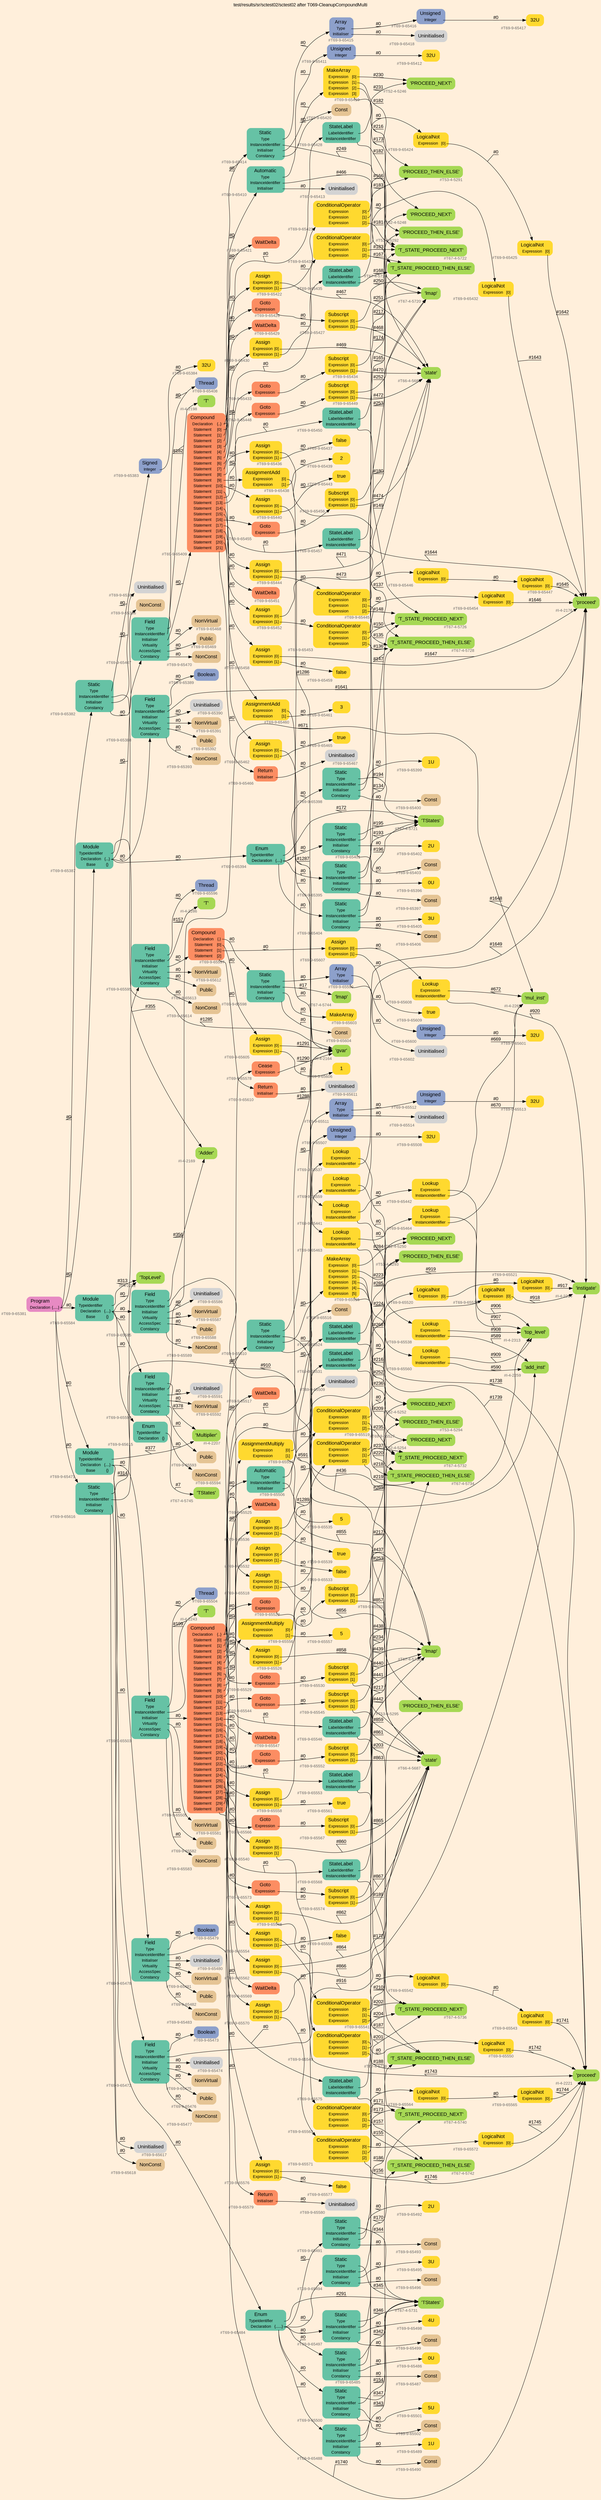 digraph "test/results/sr/sctest02/sctest02 after T069-CleanupCompoundMulti" {
label = "test/results/sr/sctest02/sctest02 after T069-CleanupCompoundMulti"
labelloc = t
graph [
    rankdir = "LR"
    ranksep = 0.3
    bgcolor = antiquewhite1
    color = black
    fontcolor = black
    fontname = "Arial"
];
node [
    fontname = "Arial"
];
edge [
    fontname = "Arial"
];

// -------------------- node figure --------------------
// -------- block #T69-9-65381 ----------
"#T69-9-65381" [
    fillcolor = "/set28/4"
    xlabel = "#T69-9-65381"
    fontsize = "12"
    fontcolor = grey40
    shape = "plaintext"
    label = <<TABLE BORDER="0" CELLBORDER="0" CELLSPACING="0">
     <TR><TD><FONT COLOR="black" POINT-SIZE="15">Program</FONT></TD></TR>
     <TR><TD><FONT COLOR="black" POINT-SIZE="12">Declaration</FONT></TD><TD PORT="port0"><FONT COLOR="black" POINT-SIZE="12">{.....}</FONT></TD></TR>
    </TABLE>>
    style = "rounded,filled"
];

// -------- block #T69-9-65382 ----------
"#T69-9-65382" [
    fillcolor = "/set28/1"
    xlabel = "#T69-9-65382"
    fontsize = "12"
    fontcolor = grey40
    shape = "plaintext"
    label = <<TABLE BORDER="0" CELLBORDER="0" CELLSPACING="0">
     <TR><TD><FONT COLOR="black" POINT-SIZE="15">Static</FONT></TD></TR>
     <TR><TD><FONT COLOR="black" POINT-SIZE="12">Type</FONT></TD><TD PORT="port0"></TD></TR>
     <TR><TD><FONT COLOR="black" POINT-SIZE="12">InstanceIdentifier</FONT></TD><TD PORT="port1"></TD></TR>
     <TR><TD><FONT COLOR="black" POINT-SIZE="12">Initialiser</FONT></TD><TD PORT="port2"></TD></TR>
     <TR><TD><FONT COLOR="black" POINT-SIZE="12">Constancy</FONT></TD><TD PORT="port3"></TD></TR>
    </TABLE>>
    style = "rounded,filled"
];

// -------- block #T69-9-65383 ----------
"#T69-9-65383" [
    fillcolor = "/set28/3"
    xlabel = "#T69-9-65383"
    fontsize = "12"
    fontcolor = grey40
    shape = "plaintext"
    label = <<TABLE BORDER="0" CELLBORDER="0" CELLSPACING="0">
     <TR><TD><FONT COLOR="black" POINT-SIZE="15">Signed</FONT></TD></TR>
     <TR><TD><FONT COLOR="black" POINT-SIZE="12">Integer</FONT></TD><TD PORT="port0"></TD></TR>
    </TABLE>>
    style = "rounded,filled"
];

// -------- block #T69-9-65384 ----------
"#T69-9-65384" [
    fillcolor = "/set28/6"
    xlabel = "#T69-9-65384"
    fontsize = "12"
    fontcolor = grey40
    shape = "plaintext"
    label = <<TABLE BORDER="0" CELLBORDER="0" CELLSPACING="0">
     <TR><TD><FONT COLOR="black" POINT-SIZE="15">32U</FONT></TD></TR>
    </TABLE>>
    style = "rounded,filled"
];

// -------- block #I-4-2164 ----------
"#I-4-2164" [
    fillcolor = "/set28/5"
    xlabel = "#I-4-2164"
    fontsize = "12"
    fontcolor = grey40
    shape = "plaintext"
    label = <<TABLE BORDER="0" CELLBORDER="0" CELLSPACING="0">
     <TR><TD><FONT COLOR="black" POINT-SIZE="15">'gvar'</FONT></TD></TR>
    </TABLE>>
    style = "rounded,filled"
];

// -------- block #T69-9-65385 ----------
"#T69-9-65385" [
    xlabel = "#T69-9-65385"
    fontsize = "12"
    fontcolor = grey40
    shape = "plaintext"
    label = <<TABLE BORDER="0" CELLBORDER="0" CELLSPACING="0">
     <TR><TD><FONT COLOR="black" POINT-SIZE="15">Uninitialised</FONT></TD></TR>
    </TABLE>>
    style = "rounded,filled"
];

// -------- block #T69-9-65386 ----------
"#T69-9-65386" [
    fillcolor = "/set28/7"
    xlabel = "#T69-9-65386"
    fontsize = "12"
    fontcolor = grey40
    shape = "plaintext"
    label = <<TABLE BORDER="0" CELLBORDER="0" CELLSPACING="0">
     <TR><TD><FONT COLOR="black" POINT-SIZE="15">NonConst</FONT></TD></TR>
    </TABLE>>
    style = "rounded,filled"
];

// -------- block #T69-9-65387 ----------
"#T69-9-65387" [
    fillcolor = "/set28/1"
    xlabel = "#T69-9-65387"
    fontsize = "12"
    fontcolor = grey40
    shape = "plaintext"
    label = <<TABLE BORDER="0" CELLBORDER="0" CELLSPACING="0">
     <TR><TD><FONT COLOR="black" POINT-SIZE="15">Module</FONT></TD></TR>
     <TR><TD><FONT COLOR="black" POINT-SIZE="12">TypeIdentifier</FONT></TD><TD PORT="port0"></TD></TR>
     <TR><TD><FONT COLOR="black" POINT-SIZE="12">Declaration</FONT></TD><TD PORT="port1"><FONT COLOR="black" POINT-SIZE="12">{...}</FONT></TD></TR>
     <TR><TD><FONT COLOR="black" POINT-SIZE="12">Base</FONT></TD><TD PORT="port2"><FONT COLOR="black" POINT-SIZE="12">{}</FONT></TD></TR>
    </TABLE>>
    style = "rounded,filled"
];

// -------- block #I-4-2169 ----------
"#I-4-2169" [
    fillcolor = "/set28/5"
    xlabel = "#I-4-2169"
    fontsize = "12"
    fontcolor = grey40
    shape = "plaintext"
    label = <<TABLE BORDER="0" CELLBORDER="0" CELLSPACING="0">
     <TR><TD><FONT COLOR="black" POINT-SIZE="15">'Adder'</FONT></TD></TR>
    </TABLE>>
    style = "rounded,filled"
];

// -------- block #T69-9-65388 ----------
"#T69-9-65388" [
    fillcolor = "/set28/1"
    xlabel = "#T69-9-65388"
    fontsize = "12"
    fontcolor = grey40
    shape = "plaintext"
    label = <<TABLE BORDER="0" CELLBORDER="0" CELLSPACING="0">
     <TR><TD><FONT COLOR="black" POINT-SIZE="15">Field</FONT></TD></TR>
     <TR><TD><FONT COLOR="black" POINT-SIZE="12">Type</FONT></TD><TD PORT="port0"></TD></TR>
     <TR><TD><FONT COLOR="black" POINT-SIZE="12">InstanceIdentifier</FONT></TD><TD PORT="port1"></TD></TR>
     <TR><TD><FONT COLOR="black" POINT-SIZE="12">Initialiser</FONT></TD><TD PORT="port2"></TD></TR>
     <TR><TD><FONT COLOR="black" POINT-SIZE="12">Virtuality</FONT></TD><TD PORT="port3"></TD></TR>
     <TR><TD><FONT COLOR="black" POINT-SIZE="12">AccessSpec</FONT></TD><TD PORT="port4"></TD></TR>
     <TR><TD><FONT COLOR="black" POINT-SIZE="12">Constancy</FONT></TD><TD PORT="port5"></TD></TR>
    </TABLE>>
    style = "rounded,filled"
];

// -------- block #T69-9-65389 ----------
"#T69-9-65389" [
    fillcolor = "/set28/3"
    xlabel = "#T69-9-65389"
    fontsize = "12"
    fontcolor = grey40
    shape = "plaintext"
    label = <<TABLE BORDER="0" CELLBORDER="0" CELLSPACING="0">
     <TR><TD><FONT COLOR="black" POINT-SIZE="15">Boolean</FONT></TD></TR>
    </TABLE>>
    style = "rounded,filled"
];

// -------- block #I-4-2176 ----------
"#I-4-2176" [
    fillcolor = "/set28/5"
    xlabel = "#I-4-2176"
    fontsize = "12"
    fontcolor = grey40
    shape = "plaintext"
    label = <<TABLE BORDER="0" CELLBORDER="0" CELLSPACING="0">
     <TR><TD><FONT COLOR="black" POINT-SIZE="15">'proceed'</FONT></TD></TR>
    </TABLE>>
    style = "rounded,filled"
];

// -------- block #T69-9-65390 ----------
"#T69-9-65390" [
    xlabel = "#T69-9-65390"
    fontsize = "12"
    fontcolor = grey40
    shape = "plaintext"
    label = <<TABLE BORDER="0" CELLBORDER="0" CELLSPACING="0">
     <TR><TD><FONT COLOR="black" POINT-SIZE="15">Uninitialised</FONT></TD></TR>
    </TABLE>>
    style = "rounded,filled"
];

// -------- block #T69-9-65391 ----------
"#T69-9-65391" [
    fillcolor = "/set28/7"
    xlabel = "#T69-9-65391"
    fontsize = "12"
    fontcolor = grey40
    shape = "plaintext"
    label = <<TABLE BORDER="0" CELLBORDER="0" CELLSPACING="0">
     <TR><TD><FONT COLOR="black" POINT-SIZE="15">NonVirtual</FONT></TD></TR>
    </TABLE>>
    style = "rounded,filled"
];

// -------- block #T69-9-65392 ----------
"#T69-9-65392" [
    fillcolor = "/set28/7"
    xlabel = "#T69-9-65392"
    fontsize = "12"
    fontcolor = grey40
    shape = "plaintext"
    label = <<TABLE BORDER="0" CELLBORDER="0" CELLSPACING="0">
     <TR><TD><FONT COLOR="black" POINT-SIZE="15">Public</FONT></TD></TR>
    </TABLE>>
    style = "rounded,filled"
];

// -------- block #T69-9-65393 ----------
"#T69-9-65393" [
    fillcolor = "/set28/7"
    xlabel = "#T69-9-65393"
    fontsize = "12"
    fontcolor = grey40
    shape = "plaintext"
    label = <<TABLE BORDER="0" CELLBORDER="0" CELLSPACING="0">
     <TR><TD><FONT COLOR="black" POINT-SIZE="15">NonConst</FONT></TD></TR>
    </TABLE>>
    style = "rounded,filled"
];

// -------- block #T69-9-65394 ----------
"#T69-9-65394" [
    fillcolor = "/set28/1"
    xlabel = "#T69-9-65394"
    fontsize = "12"
    fontcolor = grey40
    shape = "plaintext"
    label = <<TABLE BORDER="0" CELLBORDER="0" CELLSPACING="0">
     <TR><TD><FONT COLOR="black" POINT-SIZE="15">Enum</FONT></TD></TR>
     <TR><TD><FONT COLOR="black" POINT-SIZE="12">TypeIdentifier</FONT></TD><TD PORT="port0"></TD></TR>
     <TR><TD><FONT COLOR="black" POINT-SIZE="12">Declaration</FONT></TD><TD PORT="port1"><FONT COLOR="black" POINT-SIZE="12">{....}</FONT></TD></TR>
    </TABLE>>
    style = "rounded,filled"
];

// -------- block #T67-4-5721 ----------
"#T67-4-5721" [
    fillcolor = "/set28/5"
    xlabel = "#T67-4-5721"
    fontsize = "12"
    fontcolor = grey40
    shape = "plaintext"
    label = <<TABLE BORDER="0" CELLBORDER="0" CELLSPACING="0">
     <TR><TD><FONT COLOR="black" POINT-SIZE="15">'TStates'</FONT></TD></TR>
    </TABLE>>
    style = "rounded,filled"
];

// -------- block #T69-9-65395 ----------
"#T69-9-65395" [
    fillcolor = "/set28/1"
    xlabel = "#T69-9-65395"
    fontsize = "12"
    fontcolor = grey40
    shape = "plaintext"
    label = <<TABLE BORDER="0" CELLBORDER="0" CELLSPACING="0">
     <TR><TD><FONT COLOR="black" POINT-SIZE="15">Static</FONT></TD></TR>
     <TR><TD><FONT COLOR="black" POINT-SIZE="12">Type</FONT></TD><TD PORT="port0"></TD></TR>
     <TR><TD><FONT COLOR="black" POINT-SIZE="12">InstanceIdentifier</FONT></TD><TD PORT="port1"></TD></TR>
     <TR><TD><FONT COLOR="black" POINT-SIZE="12">Initialiser</FONT></TD><TD PORT="port2"></TD></TR>
     <TR><TD><FONT COLOR="black" POINT-SIZE="12">Constancy</FONT></TD><TD PORT="port3"></TD></TR>
    </TABLE>>
    style = "rounded,filled"
];

// -------- block #T67-4-5722 ----------
"#T67-4-5722" [
    fillcolor = "/set28/5"
    xlabel = "#T67-4-5722"
    fontsize = "12"
    fontcolor = grey40
    shape = "plaintext"
    label = <<TABLE BORDER="0" CELLBORDER="0" CELLSPACING="0">
     <TR><TD><FONT COLOR="black" POINT-SIZE="15">'T_STATE_PROCEED_NEXT'</FONT></TD></TR>
    </TABLE>>
    style = "rounded,filled"
];

// -------- block #T69-9-65396 ----------
"#T69-9-65396" [
    fillcolor = "/set28/6"
    xlabel = "#T69-9-65396"
    fontsize = "12"
    fontcolor = grey40
    shape = "plaintext"
    label = <<TABLE BORDER="0" CELLBORDER="0" CELLSPACING="0">
     <TR><TD><FONT COLOR="black" POINT-SIZE="15">0U</FONT></TD></TR>
    </TABLE>>
    style = "rounded,filled"
];

// -------- block #T69-9-65397 ----------
"#T69-9-65397" [
    fillcolor = "/set28/7"
    xlabel = "#T69-9-65397"
    fontsize = "12"
    fontcolor = grey40
    shape = "plaintext"
    label = <<TABLE BORDER="0" CELLBORDER="0" CELLSPACING="0">
     <TR><TD><FONT COLOR="black" POINT-SIZE="15">Const</FONT></TD></TR>
    </TABLE>>
    style = "rounded,filled"
];

// -------- block #T69-9-65398 ----------
"#T69-9-65398" [
    fillcolor = "/set28/1"
    xlabel = "#T69-9-65398"
    fontsize = "12"
    fontcolor = grey40
    shape = "plaintext"
    label = <<TABLE BORDER="0" CELLBORDER="0" CELLSPACING="0">
     <TR><TD><FONT COLOR="black" POINT-SIZE="15">Static</FONT></TD></TR>
     <TR><TD><FONT COLOR="black" POINT-SIZE="12">Type</FONT></TD><TD PORT="port0"></TD></TR>
     <TR><TD><FONT COLOR="black" POINT-SIZE="12">InstanceIdentifier</FONT></TD><TD PORT="port1"></TD></TR>
     <TR><TD><FONT COLOR="black" POINT-SIZE="12">Initialiser</FONT></TD><TD PORT="port2"></TD></TR>
     <TR><TD><FONT COLOR="black" POINT-SIZE="12">Constancy</FONT></TD><TD PORT="port3"></TD></TR>
    </TABLE>>
    style = "rounded,filled"
];

// -------- block #T67-4-5724 ----------
"#T67-4-5724" [
    fillcolor = "/set28/5"
    xlabel = "#T67-4-5724"
    fontsize = "12"
    fontcolor = grey40
    shape = "plaintext"
    label = <<TABLE BORDER="0" CELLBORDER="0" CELLSPACING="0">
     <TR><TD><FONT COLOR="black" POINT-SIZE="15">'T_STATE_PROCEED_THEN_ELSE'</FONT></TD></TR>
    </TABLE>>
    style = "rounded,filled"
];

// -------- block #T69-9-65399 ----------
"#T69-9-65399" [
    fillcolor = "/set28/6"
    xlabel = "#T69-9-65399"
    fontsize = "12"
    fontcolor = grey40
    shape = "plaintext"
    label = <<TABLE BORDER="0" CELLBORDER="0" CELLSPACING="0">
     <TR><TD><FONT COLOR="black" POINT-SIZE="15">1U</FONT></TD></TR>
    </TABLE>>
    style = "rounded,filled"
];

// -------- block #T69-9-65400 ----------
"#T69-9-65400" [
    fillcolor = "/set28/7"
    xlabel = "#T69-9-65400"
    fontsize = "12"
    fontcolor = grey40
    shape = "plaintext"
    label = <<TABLE BORDER="0" CELLBORDER="0" CELLSPACING="0">
     <TR><TD><FONT COLOR="black" POINT-SIZE="15">Const</FONT></TD></TR>
    </TABLE>>
    style = "rounded,filled"
];

// -------- block #T69-9-65401 ----------
"#T69-9-65401" [
    fillcolor = "/set28/1"
    xlabel = "#T69-9-65401"
    fontsize = "12"
    fontcolor = grey40
    shape = "plaintext"
    label = <<TABLE BORDER="0" CELLBORDER="0" CELLSPACING="0">
     <TR><TD><FONT COLOR="black" POINT-SIZE="15">Static</FONT></TD></TR>
     <TR><TD><FONT COLOR="black" POINT-SIZE="12">Type</FONT></TD><TD PORT="port0"></TD></TR>
     <TR><TD><FONT COLOR="black" POINT-SIZE="12">InstanceIdentifier</FONT></TD><TD PORT="port1"></TD></TR>
     <TR><TD><FONT COLOR="black" POINT-SIZE="12">Initialiser</FONT></TD><TD PORT="port2"></TD></TR>
     <TR><TD><FONT COLOR="black" POINT-SIZE="12">Constancy</FONT></TD><TD PORT="port3"></TD></TR>
    </TABLE>>
    style = "rounded,filled"
];

// -------- block #T67-4-5726 ----------
"#T67-4-5726" [
    fillcolor = "/set28/5"
    xlabel = "#T67-4-5726"
    fontsize = "12"
    fontcolor = grey40
    shape = "plaintext"
    label = <<TABLE BORDER="0" CELLBORDER="0" CELLSPACING="0">
     <TR><TD><FONT COLOR="black" POINT-SIZE="15">'T_STATE_PROCEED_NEXT'</FONT></TD></TR>
    </TABLE>>
    style = "rounded,filled"
];

// -------- block #T69-9-65402 ----------
"#T69-9-65402" [
    fillcolor = "/set28/6"
    xlabel = "#T69-9-65402"
    fontsize = "12"
    fontcolor = grey40
    shape = "plaintext"
    label = <<TABLE BORDER="0" CELLBORDER="0" CELLSPACING="0">
     <TR><TD><FONT COLOR="black" POINT-SIZE="15">2U</FONT></TD></TR>
    </TABLE>>
    style = "rounded,filled"
];

// -------- block #T69-9-65403 ----------
"#T69-9-65403" [
    fillcolor = "/set28/7"
    xlabel = "#T69-9-65403"
    fontsize = "12"
    fontcolor = grey40
    shape = "plaintext"
    label = <<TABLE BORDER="0" CELLBORDER="0" CELLSPACING="0">
     <TR><TD><FONT COLOR="black" POINT-SIZE="15">Const</FONT></TD></TR>
    </TABLE>>
    style = "rounded,filled"
];

// -------- block #T69-9-65404 ----------
"#T69-9-65404" [
    fillcolor = "/set28/1"
    xlabel = "#T69-9-65404"
    fontsize = "12"
    fontcolor = grey40
    shape = "plaintext"
    label = <<TABLE BORDER="0" CELLBORDER="0" CELLSPACING="0">
     <TR><TD><FONT COLOR="black" POINT-SIZE="15">Static</FONT></TD></TR>
     <TR><TD><FONT COLOR="black" POINT-SIZE="12">Type</FONT></TD><TD PORT="port0"></TD></TR>
     <TR><TD><FONT COLOR="black" POINT-SIZE="12">InstanceIdentifier</FONT></TD><TD PORT="port1"></TD></TR>
     <TR><TD><FONT COLOR="black" POINT-SIZE="12">Initialiser</FONT></TD><TD PORT="port2"></TD></TR>
     <TR><TD><FONT COLOR="black" POINT-SIZE="12">Constancy</FONT></TD><TD PORT="port3"></TD></TR>
    </TABLE>>
    style = "rounded,filled"
];

// -------- block #T67-4-5728 ----------
"#T67-4-5728" [
    fillcolor = "/set28/5"
    xlabel = "#T67-4-5728"
    fontsize = "12"
    fontcolor = grey40
    shape = "plaintext"
    label = <<TABLE BORDER="0" CELLBORDER="0" CELLSPACING="0">
     <TR><TD><FONT COLOR="black" POINT-SIZE="15">'T_STATE_PROCEED_THEN_ELSE'</FONT></TD></TR>
    </TABLE>>
    style = "rounded,filled"
];

// -------- block #T69-9-65405 ----------
"#T69-9-65405" [
    fillcolor = "/set28/6"
    xlabel = "#T69-9-65405"
    fontsize = "12"
    fontcolor = grey40
    shape = "plaintext"
    label = <<TABLE BORDER="0" CELLBORDER="0" CELLSPACING="0">
     <TR><TD><FONT COLOR="black" POINT-SIZE="15">3U</FONT></TD></TR>
    </TABLE>>
    style = "rounded,filled"
];

// -------- block #T69-9-65406 ----------
"#T69-9-65406" [
    fillcolor = "/set28/7"
    xlabel = "#T69-9-65406"
    fontsize = "12"
    fontcolor = grey40
    shape = "plaintext"
    label = <<TABLE BORDER="0" CELLBORDER="0" CELLSPACING="0">
     <TR><TD><FONT COLOR="black" POINT-SIZE="15">Const</FONT></TD></TR>
    </TABLE>>
    style = "rounded,filled"
];

// -------- block #T69-9-65407 ----------
"#T69-9-65407" [
    fillcolor = "/set28/1"
    xlabel = "#T69-9-65407"
    fontsize = "12"
    fontcolor = grey40
    shape = "plaintext"
    label = <<TABLE BORDER="0" CELLBORDER="0" CELLSPACING="0">
     <TR><TD><FONT COLOR="black" POINT-SIZE="15">Field</FONT></TD></TR>
     <TR><TD><FONT COLOR="black" POINT-SIZE="12">Type</FONT></TD><TD PORT="port0"></TD></TR>
     <TR><TD><FONT COLOR="black" POINT-SIZE="12">InstanceIdentifier</FONT></TD><TD PORT="port1"></TD></TR>
     <TR><TD><FONT COLOR="black" POINT-SIZE="12">Initialiser</FONT></TD><TD PORT="port2"></TD></TR>
     <TR><TD><FONT COLOR="black" POINT-SIZE="12">Virtuality</FONT></TD><TD PORT="port3"></TD></TR>
     <TR><TD><FONT COLOR="black" POINT-SIZE="12">AccessSpec</FONT></TD><TD PORT="port4"></TD></TR>
     <TR><TD><FONT COLOR="black" POINT-SIZE="12">Constancy</FONT></TD><TD PORT="port5"></TD></TR>
    </TABLE>>
    style = "rounded,filled"
];

// -------- block #T69-9-65408 ----------
"#T69-9-65408" [
    fillcolor = "/set28/3"
    xlabel = "#T69-9-65408"
    fontsize = "12"
    fontcolor = grey40
    shape = "plaintext"
    label = <<TABLE BORDER="0" CELLBORDER="0" CELLSPACING="0">
     <TR><TD><FONT COLOR="black" POINT-SIZE="15">Thread</FONT></TD></TR>
    </TABLE>>
    style = "rounded,filled"
];

// -------- block #I-4-2198 ----------
"#I-4-2198" [
    fillcolor = "/set28/5"
    xlabel = "#I-4-2198"
    fontsize = "12"
    fontcolor = grey40
    shape = "plaintext"
    label = <<TABLE BORDER="0" CELLBORDER="0" CELLSPACING="0">
     <TR><TD><FONT COLOR="black" POINT-SIZE="15">'T'</FONT></TD></TR>
    </TABLE>>
    style = "rounded,filled"
];

// -------- block #T69-9-65409 ----------
"#T69-9-65409" [
    fillcolor = "/set28/2"
    xlabel = "#T69-9-65409"
    fontsize = "12"
    fontcolor = grey40
    shape = "plaintext"
    label = <<TABLE BORDER="0" CELLBORDER="0" CELLSPACING="0">
     <TR><TD><FONT COLOR="black" POINT-SIZE="15">Compound</FONT></TD></TR>
     <TR><TD><FONT COLOR="black" POINT-SIZE="12">Declaration</FONT></TD><TD PORT="port0"><FONT COLOR="black" POINT-SIZE="12">{..}</FONT></TD></TR>
     <TR><TD><FONT COLOR="black" POINT-SIZE="12">Statement</FONT></TD><TD PORT="port1"><FONT COLOR="black" POINT-SIZE="12">[0]</FONT></TD></TR>
     <TR><TD><FONT COLOR="black" POINT-SIZE="12">Statement</FONT></TD><TD PORT="port2"><FONT COLOR="black" POINT-SIZE="12">[1]</FONT></TD></TR>
     <TR><TD><FONT COLOR="black" POINT-SIZE="12">Statement</FONT></TD><TD PORT="port3"><FONT COLOR="black" POINT-SIZE="12">[2]</FONT></TD></TR>
     <TR><TD><FONT COLOR="black" POINT-SIZE="12">Statement</FONT></TD><TD PORT="port4"><FONT COLOR="black" POINT-SIZE="12">[3]</FONT></TD></TR>
     <TR><TD><FONT COLOR="black" POINT-SIZE="12">Statement</FONT></TD><TD PORT="port5"><FONT COLOR="black" POINT-SIZE="12">[4]</FONT></TD></TR>
     <TR><TD><FONT COLOR="black" POINT-SIZE="12">Statement</FONT></TD><TD PORT="port6"><FONT COLOR="black" POINT-SIZE="12">[5]</FONT></TD></TR>
     <TR><TD><FONT COLOR="black" POINT-SIZE="12">Statement</FONT></TD><TD PORT="port7"><FONT COLOR="black" POINT-SIZE="12">[6]</FONT></TD></TR>
     <TR><TD><FONT COLOR="black" POINT-SIZE="12">Statement</FONT></TD><TD PORT="port8"><FONT COLOR="black" POINT-SIZE="12">[7]</FONT></TD></TR>
     <TR><TD><FONT COLOR="black" POINT-SIZE="12">Statement</FONT></TD><TD PORT="port9"><FONT COLOR="black" POINT-SIZE="12">[8]</FONT></TD></TR>
     <TR><TD><FONT COLOR="black" POINT-SIZE="12">Statement</FONT></TD><TD PORT="port10"><FONT COLOR="black" POINT-SIZE="12">[9]</FONT></TD></TR>
     <TR><TD><FONT COLOR="black" POINT-SIZE="12">Statement</FONT></TD><TD PORT="port11"><FONT COLOR="black" POINT-SIZE="12">[10]</FONT></TD></TR>
     <TR><TD><FONT COLOR="black" POINT-SIZE="12">Statement</FONT></TD><TD PORT="port12"><FONT COLOR="black" POINT-SIZE="12">[11]</FONT></TD></TR>
     <TR><TD><FONT COLOR="black" POINT-SIZE="12">Statement</FONT></TD><TD PORT="port13"><FONT COLOR="black" POINT-SIZE="12">[12]</FONT></TD></TR>
     <TR><TD><FONT COLOR="black" POINT-SIZE="12">Statement</FONT></TD><TD PORT="port14"><FONT COLOR="black" POINT-SIZE="12">[13]</FONT></TD></TR>
     <TR><TD><FONT COLOR="black" POINT-SIZE="12">Statement</FONT></TD><TD PORT="port15"><FONT COLOR="black" POINT-SIZE="12">[14]</FONT></TD></TR>
     <TR><TD><FONT COLOR="black" POINT-SIZE="12">Statement</FONT></TD><TD PORT="port16"><FONT COLOR="black" POINT-SIZE="12">[15]</FONT></TD></TR>
     <TR><TD><FONT COLOR="black" POINT-SIZE="12">Statement</FONT></TD><TD PORT="port17"><FONT COLOR="black" POINT-SIZE="12">[16]</FONT></TD></TR>
     <TR><TD><FONT COLOR="black" POINT-SIZE="12">Statement</FONT></TD><TD PORT="port18"><FONT COLOR="black" POINT-SIZE="12">[17]</FONT></TD></TR>
     <TR><TD><FONT COLOR="black" POINT-SIZE="12">Statement</FONT></TD><TD PORT="port19"><FONT COLOR="black" POINT-SIZE="12">[18]</FONT></TD></TR>
     <TR><TD><FONT COLOR="black" POINT-SIZE="12">Statement</FONT></TD><TD PORT="port20"><FONT COLOR="black" POINT-SIZE="12">[19]</FONT></TD></TR>
     <TR><TD><FONT COLOR="black" POINT-SIZE="12">Statement</FONT></TD><TD PORT="port21"><FONT COLOR="black" POINT-SIZE="12">[20]</FONT></TD></TR>
     <TR><TD><FONT COLOR="black" POINT-SIZE="12">Statement</FONT></TD><TD PORT="port22"><FONT COLOR="black" POINT-SIZE="12">[21]</FONT></TD></TR>
    </TABLE>>
    style = "rounded,filled"
];

// -------- block #T69-9-65410 ----------
"#T69-9-65410" [
    fillcolor = "/set28/1"
    xlabel = "#T69-9-65410"
    fontsize = "12"
    fontcolor = grey40
    shape = "plaintext"
    label = <<TABLE BORDER="0" CELLBORDER="0" CELLSPACING="0">
     <TR><TD><FONT COLOR="black" POINT-SIZE="15">Automatic</FONT></TD></TR>
     <TR><TD><FONT COLOR="black" POINT-SIZE="12">Type</FONT></TD><TD PORT="port0"></TD></TR>
     <TR><TD><FONT COLOR="black" POINT-SIZE="12">InstanceIdentifier</FONT></TD><TD PORT="port1"></TD></TR>
     <TR><TD><FONT COLOR="black" POINT-SIZE="12">Initialiser</FONT></TD><TD PORT="port2"></TD></TR>
    </TABLE>>
    style = "rounded,filled"
];

// -------- block #T69-9-65411 ----------
"#T69-9-65411" [
    fillcolor = "/set28/3"
    xlabel = "#T69-9-65411"
    fontsize = "12"
    fontcolor = grey40
    shape = "plaintext"
    label = <<TABLE BORDER="0" CELLBORDER="0" CELLSPACING="0">
     <TR><TD><FONT COLOR="black" POINT-SIZE="15">Unsigned</FONT></TD></TR>
     <TR><TD><FONT COLOR="black" POINT-SIZE="12">Integer</FONT></TD><TD PORT="port0"></TD></TR>
    </TABLE>>
    style = "rounded,filled"
];

// -------- block #T69-9-65412 ----------
"#T69-9-65412" [
    fillcolor = "/set28/6"
    xlabel = "#T69-9-65412"
    fontsize = "12"
    fontcolor = grey40
    shape = "plaintext"
    label = <<TABLE BORDER="0" CELLBORDER="0" CELLSPACING="0">
     <TR><TD><FONT COLOR="black" POINT-SIZE="15">32U</FONT></TD></TR>
    </TABLE>>
    style = "rounded,filled"
];

// -------- block #T66-4-5686 ----------
"#T66-4-5686" [
    fillcolor = "/set28/5"
    xlabel = "#T66-4-5686"
    fontsize = "12"
    fontcolor = grey40
    shape = "plaintext"
    label = <<TABLE BORDER="0" CELLBORDER="0" CELLSPACING="0">
     <TR><TD><FONT COLOR="black" POINT-SIZE="15">'state'</FONT></TD></TR>
    </TABLE>>
    style = "rounded,filled"
];

// -------- block #T69-9-65413 ----------
"#T69-9-65413" [
    xlabel = "#T69-9-65413"
    fontsize = "12"
    fontcolor = grey40
    shape = "plaintext"
    label = <<TABLE BORDER="0" CELLBORDER="0" CELLSPACING="0">
     <TR><TD><FONT COLOR="black" POINT-SIZE="15">Uninitialised</FONT></TD></TR>
    </TABLE>>
    style = "rounded,filled"
];

// -------- block #T69-9-65414 ----------
"#T69-9-65414" [
    fillcolor = "/set28/1"
    xlabel = "#T69-9-65414"
    fontsize = "12"
    fontcolor = grey40
    shape = "plaintext"
    label = <<TABLE BORDER="0" CELLBORDER="0" CELLSPACING="0">
     <TR><TD><FONT COLOR="black" POINT-SIZE="15">Static</FONT></TD></TR>
     <TR><TD><FONT COLOR="black" POINT-SIZE="12">Type</FONT></TD><TD PORT="port0"></TD></TR>
     <TR><TD><FONT COLOR="black" POINT-SIZE="12">InstanceIdentifier</FONT></TD><TD PORT="port1"></TD></TR>
     <TR><TD><FONT COLOR="black" POINT-SIZE="12">Initialiser</FONT></TD><TD PORT="port2"></TD></TR>
     <TR><TD><FONT COLOR="black" POINT-SIZE="12">Constancy</FONT></TD><TD PORT="port3"></TD></TR>
    </TABLE>>
    style = "rounded,filled"
];

// -------- block #T69-9-65415 ----------
"#T69-9-65415" [
    fillcolor = "/set28/3"
    xlabel = "#T69-9-65415"
    fontsize = "12"
    fontcolor = grey40
    shape = "plaintext"
    label = <<TABLE BORDER="0" CELLBORDER="0" CELLSPACING="0">
     <TR><TD><FONT COLOR="black" POINT-SIZE="15">Array</FONT></TD></TR>
     <TR><TD><FONT COLOR="black" POINT-SIZE="12">Type</FONT></TD><TD PORT="port0"></TD></TR>
     <TR><TD><FONT COLOR="black" POINT-SIZE="12">Initialiser</FONT></TD><TD PORT="port1"></TD></TR>
    </TABLE>>
    style = "rounded,filled"
];

// -------- block #T69-9-65416 ----------
"#T69-9-65416" [
    fillcolor = "/set28/3"
    xlabel = "#T69-9-65416"
    fontsize = "12"
    fontcolor = grey40
    shape = "plaintext"
    label = <<TABLE BORDER="0" CELLBORDER="0" CELLSPACING="0">
     <TR><TD><FONT COLOR="black" POINT-SIZE="15">Unsigned</FONT></TD></TR>
     <TR><TD><FONT COLOR="black" POINT-SIZE="12">Integer</FONT></TD><TD PORT="port0"></TD></TR>
    </TABLE>>
    style = "rounded,filled"
];

// -------- block #T69-9-65417 ----------
"#T69-9-65417" [
    fillcolor = "/set28/6"
    xlabel = "#T69-9-65417"
    fontsize = "12"
    fontcolor = grey40
    shape = "plaintext"
    label = <<TABLE BORDER="0" CELLBORDER="0" CELLSPACING="0">
     <TR><TD><FONT COLOR="black" POINT-SIZE="15">32U</FONT></TD></TR>
    </TABLE>>
    style = "rounded,filled"
];

// -------- block #T69-9-65418 ----------
"#T69-9-65418" [
    xlabel = "#T69-9-65418"
    fontsize = "12"
    fontcolor = grey40
    shape = "plaintext"
    label = <<TABLE BORDER="0" CELLBORDER="0" CELLSPACING="0">
     <TR><TD><FONT COLOR="black" POINT-SIZE="15">Uninitialised</FONT></TD></TR>
    </TABLE>>
    style = "rounded,filled"
];

// -------- block #T67-4-5720 ----------
"#T67-4-5720" [
    fillcolor = "/set28/5"
    xlabel = "#T67-4-5720"
    fontsize = "12"
    fontcolor = grey40
    shape = "plaintext"
    label = <<TABLE BORDER="0" CELLBORDER="0" CELLSPACING="0">
     <TR><TD><FONT COLOR="black" POINT-SIZE="15">'lmap'</FONT></TD></TR>
    </TABLE>>
    style = "rounded,filled"
];

// -------- block #T69-9-65419 ----------
"#T69-9-65419" [
    fillcolor = "/set28/6"
    xlabel = "#T69-9-65419"
    fontsize = "12"
    fontcolor = grey40
    shape = "plaintext"
    label = <<TABLE BORDER="0" CELLBORDER="0" CELLSPACING="0">
     <TR><TD><FONT COLOR="black" POINT-SIZE="15">MakeArray</FONT></TD></TR>
     <TR><TD><FONT COLOR="black" POINT-SIZE="12">Expression</FONT></TD><TD PORT="port0"><FONT COLOR="black" POINT-SIZE="12">[0]</FONT></TD></TR>
     <TR><TD><FONT COLOR="black" POINT-SIZE="12">Expression</FONT></TD><TD PORT="port1"><FONT COLOR="black" POINT-SIZE="12">[1]</FONT></TD></TR>
     <TR><TD><FONT COLOR="black" POINT-SIZE="12">Expression</FONT></TD><TD PORT="port2"><FONT COLOR="black" POINT-SIZE="12">[2]</FONT></TD></TR>
     <TR><TD><FONT COLOR="black" POINT-SIZE="12">Expression</FONT></TD><TD PORT="port3"><FONT COLOR="black" POINT-SIZE="12">[3]</FONT></TD></TR>
    </TABLE>>
    style = "rounded,filled"
];

// -------- block #T52-4-5246 ----------
"#T52-4-5246" [
    fillcolor = "/set28/5"
    xlabel = "#T52-4-5246"
    fontsize = "12"
    fontcolor = grey40
    shape = "plaintext"
    label = <<TABLE BORDER="0" CELLBORDER="0" CELLSPACING="0">
     <TR><TD><FONT COLOR="black" POINT-SIZE="15">'PROCEED_NEXT'</FONT></TD></TR>
    </TABLE>>
    style = "rounded,filled"
];

// -------- block #T53-4-5291 ----------
"#T53-4-5291" [
    fillcolor = "/set28/5"
    xlabel = "#T53-4-5291"
    fontsize = "12"
    fontcolor = grey40
    shape = "plaintext"
    label = <<TABLE BORDER="0" CELLBORDER="0" CELLSPACING="0">
     <TR><TD><FONT COLOR="black" POINT-SIZE="15">'PROCEED_THEN_ELSE'</FONT></TD></TR>
    </TABLE>>
    style = "rounded,filled"
];

// -------- block #T52-4-5248 ----------
"#T52-4-5248" [
    fillcolor = "/set28/5"
    xlabel = "#T52-4-5248"
    fontsize = "12"
    fontcolor = grey40
    shape = "plaintext"
    label = <<TABLE BORDER="0" CELLBORDER="0" CELLSPACING="0">
     <TR><TD><FONT COLOR="black" POINT-SIZE="15">'PROCEED_NEXT'</FONT></TD></TR>
    </TABLE>>
    style = "rounded,filled"
];

// -------- block #T53-4-5292 ----------
"#T53-4-5292" [
    fillcolor = "/set28/5"
    xlabel = "#T53-4-5292"
    fontsize = "12"
    fontcolor = grey40
    shape = "plaintext"
    label = <<TABLE BORDER="0" CELLBORDER="0" CELLSPACING="0">
     <TR><TD><FONT COLOR="black" POINT-SIZE="15">'PROCEED_THEN_ELSE'</FONT></TD></TR>
    </TABLE>>
    style = "rounded,filled"
];

// -------- block #T69-9-65420 ----------
"#T69-9-65420" [
    fillcolor = "/set28/7"
    xlabel = "#T69-9-65420"
    fontsize = "12"
    fontcolor = grey40
    shape = "plaintext"
    label = <<TABLE BORDER="0" CELLBORDER="0" CELLSPACING="0">
     <TR><TD><FONT COLOR="black" POINT-SIZE="15">Const</FONT></TD></TR>
    </TABLE>>
    style = "rounded,filled"
];

// -------- block #T69-9-65421 ----------
"#T69-9-65421" [
    fillcolor = "/set28/2"
    xlabel = "#T69-9-65421"
    fontsize = "12"
    fontcolor = grey40
    shape = "plaintext"
    label = <<TABLE BORDER="0" CELLBORDER="0" CELLSPACING="0">
     <TR><TD><FONT COLOR="black" POINT-SIZE="15">WaitDelta</FONT></TD></TR>
    </TABLE>>
    style = "rounded,filled"
];

// -------- block #T69-9-65422 ----------
"#T69-9-65422" [
    fillcolor = "/set28/6"
    xlabel = "#T69-9-65422"
    fontsize = "12"
    fontcolor = grey40
    shape = "plaintext"
    label = <<TABLE BORDER="0" CELLBORDER="0" CELLSPACING="0">
     <TR><TD><FONT COLOR="black" POINT-SIZE="15">Assign</FONT></TD></TR>
     <TR><TD><FONT COLOR="black" POINT-SIZE="12">Expression</FONT></TD><TD PORT="port0"><FONT COLOR="black" POINT-SIZE="12">[0]</FONT></TD></TR>
     <TR><TD><FONT COLOR="black" POINT-SIZE="12">Expression</FONT></TD><TD PORT="port1"><FONT COLOR="black" POINT-SIZE="12">[1]</FONT></TD></TR>
    </TABLE>>
    style = "rounded,filled"
];

// -------- block #T69-9-65423 ----------
"#T69-9-65423" [
    fillcolor = "/set28/6"
    xlabel = "#T69-9-65423"
    fontsize = "12"
    fontcolor = grey40
    shape = "plaintext"
    label = <<TABLE BORDER="0" CELLBORDER="0" CELLSPACING="0">
     <TR><TD><FONT COLOR="black" POINT-SIZE="15">ConditionalOperator</FONT></TD></TR>
     <TR><TD><FONT COLOR="black" POINT-SIZE="12">Expression</FONT></TD><TD PORT="port0"><FONT COLOR="black" POINT-SIZE="12">[0]</FONT></TD></TR>
     <TR><TD><FONT COLOR="black" POINT-SIZE="12">Expression</FONT></TD><TD PORT="port1"><FONT COLOR="black" POINT-SIZE="12">[1]</FONT></TD></TR>
     <TR><TD><FONT COLOR="black" POINT-SIZE="12">Expression</FONT></TD><TD PORT="port2"><FONT COLOR="black" POINT-SIZE="12">[2]</FONT></TD></TR>
    </TABLE>>
    style = "rounded,filled"
];

// -------- block #T69-9-65424 ----------
"#T69-9-65424" [
    fillcolor = "/set28/6"
    xlabel = "#T69-9-65424"
    fontsize = "12"
    fontcolor = grey40
    shape = "plaintext"
    label = <<TABLE BORDER="0" CELLBORDER="0" CELLSPACING="0">
     <TR><TD><FONT COLOR="black" POINT-SIZE="15">LogicalNot</FONT></TD></TR>
     <TR><TD><FONT COLOR="black" POINT-SIZE="12">Expression</FONT></TD><TD PORT="port0"><FONT COLOR="black" POINT-SIZE="12">[0]</FONT></TD></TR>
    </TABLE>>
    style = "rounded,filled"
];

// -------- block #T69-9-65425 ----------
"#T69-9-65425" [
    fillcolor = "/set28/6"
    xlabel = "#T69-9-65425"
    fontsize = "12"
    fontcolor = grey40
    shape = "plaintext"
    label = <<TABLE BORDER="0" CELLBORDER="0" CELLSPACING="0">
     <TR><TD><FONT COLOR="black" POINT-SIZE="15">LogicalNot</FONT></TD></TR>
     <TR><TD><FONT COLOR="black" POINT-SIZE="12">Expression</FONT></TD><TD PORT="port0"><FONT COLOR="black" POINT-SIZE="12">[0]</FONT></TD></TR>
    </TABLE>>
    style = "rounded,filled"
];

// -------- block #T69-9-65426 ----------
"#T69-9-65426" [
    fillcolor = "/set28/2"
    xlabel = "#T69-9-65426"
    fontsize = "12"
    fontcolor = grey40
    shape = "plaintext"
    label = <<TABLE BORDER="0" CELLBORDER="0" CELLSPACING="0">
     <TR><TD><FONT COLOR="black" POINT-SIZE="15">Goto</FONT></TD></TR>
     <TR><TD><FONT COLOR="black" POINT-SIZE="12">Expression</FONT></TD><TD PORT="port0"></TD></TR>
    </TABLE>>
    style = "rounded,filled"
];

// -------- block #T69-9-65427 ----------
"#T69-9-65427" [
    fillcolor = "/set28/6"
    xlabel = "#T69-9-65427"
    fontsize = "12"
    fontcolor = grey40
    shape = "plaintext"
    label = <<TABLE BORDER="0" CELLBORDER="0" CELLSPACING="0">
     <TR><TD><FONT COLOR="black" POINT-SIZE="15">Subscript</FONT></TD></TR>
     <TR><TD><FONT COLOR="black" POINT-SIZE="12">Expression</FONT></TD><TD PORT="port0"><FONT COLOR="black" POINT-SIZE="12">[0]</FONT></TD></TR>
     <TR><TD><FONT COLOR="black" POINT-SIZE="12">Expression</FONT></TD><TD PORT="port1"><FONT COLOR="black" POINT-SIZE="12">[1]</FONT></TD></TR>
    </TABLE>>
    style = "rounded,filled"
];

// -------- block #T69-9-65428 ----------
"#T69-9-65428" [
    fillcolor = "/set28/1"
    xlabel = "#T69-9-65428"
    fontsize = "12"
    fontcolor = grey40
    shape = "plaintext"
    label = <<TABLE BORDER="0" CELLBORDER="0" CELLSPACING="0">
     <TR><TD><FONT COLOR="black" POINT-SIZE="15">StateLabel</FONT></TD></TR>
     <TR><TD><FONT COLOR="black" POINT-SIZE="12">LabelIdentifier</FONT></TD><TD PORT="port0"></TD></TR>
     <TR><TD><FONT COLOR="black" POINT-SIZE="12">InstanceIdentifier</FONT></TD><TD PORT="port1"></TD></TR>
    </TABLE>>
    style = "rounded,filled"
];

// -------- block #T69-9-65429 ----------
"#T69-9-65429" [
    fillcolor = "/set28/2"
    xlabel = "#T69-9-65429"
    fontsize = "12"
    fontcolor = grey40
    shape = "plaintext"
    label = <<TABLE BORDER="0" CELLBORDER="0" CELLSPACING="0">
     <TR><TD><FONT COLOR="black" POINT-SIZE="15">WaitDelta</FONT></TD></TR>
    </TABLE>>
    style = "rounded,filled"
];

// -------- block #T69-9-65430 ----------
"#T69-9-65430" [
    fillcolor = "/set28/6"
    xlabel = "#T69-9-65430"
    fontsize = "12"
    fontcolor = grey40
    shape = "plaintext"
    label = <<TABLE BORDER="0" CELLBORDER="0" CELLSPACING="0">
     <TR><TD><FONT COLOR="black" POINT-SIZE="15">Assign</FONT></TD></TR>
     <TR><TD><FONT COLOR="black" POINT-SIZE="12">Expression</FONT></TD><TD PORT="port0"><FONT COLOR="black" POINT-SIZE="12">[0]</FONT></TD></TR>
     <TR><TD><FONT COLOR="black" POINT-SIZE="12">Expression</FONT></TD><TD PORT="port1"><FONT COLOR="black" POINT-SIZE="12">[1]</FONT></TD></TR>
    </TABLE>>
    style = "rounded,filled"
];

// -------- block #T69-9-65431 ----------
"#T69-9-65431" [
    fillcolor = "/set28/6"
    xlabel = "#T69-9-65431"
    fontsize = "12"
    fontcolor = grey40
    shape = "plaintext"
    label = <<TABLE BORDER="0" CELLBORDER="0" CELLSPACING="0">
     <TR><TD><FONT COLOR="black" POINT-SIZE="15">ConditionalOperator</FONT></TD></TR>
     <TR><TD><FONT COLOR="black" POINT-SIZE="12">Expression</FONT></TD><TD PORT="port0"><FONT COLOR="black" POINT-SIZE="12">[0]</FONT></TD></TR>
     <TR><TD><FONT COLOR="black" POINT-SIZE="12">Expression</FONT></TD><TD PORT="port1"><FONT COLOR="black" POINT-SIZE="12">[1]</FONT></TD></TR>
     <TR><TD><FONT COLOR="black" POINT-SIZE="12">Expression</FONT></TD><TD PORT="port2"><FONT COLOR="black" POINT-SIZE="12">[2]</FONT></TD></TR>
    </TABLE>>
    style = "rounded,filled"
];

// -------- block #T69-9-65432 ----------
"#T69-9-65432" [
    fillcolor = "/set28/6"
    xlabel = "#T69-9-65432"
    fontsize = "12"
    fontcolor = grey40
    shape = "plaintext"
    label = <<TABLE BORDER="0" CELLBORDER="0" CELLSPACING="0">
     <TR><TD><FONT COLOR="black" POINT-SIZE="15">LogicalNot</FONT></TD></TR>
     <TR><TD><FONT COLOR="black" POINT-SIZE="12">Expression</FONT></TD><TD PORT="port0"><FONT COLOR="black" POINT-SIZE="12">[0]</FONT></TD></TR>
    </TABLE>>
    style = "rounded,filled"
];

// -------- block #T69-9-65433 ----------
"#T69-9-65433" [
    fillcolor = "/set28/2"
    xlabel = "#T69-9-65433"
    fontsize = "12"
    fontcolor = grey40
    shape = "plaintext"
    label = <<TABLE BORDER="0" CELLBORDER="0" CELLSPACING="0">
     <TR><TD><FONT COLOR="black" POINT-SIZE="15">Goto</FONT></TD></TR>
     <TR><TD><FONT COLOR="black" POINT-SIZE="12">Expression</FONT></TD><TD PORT="port0"></TD></TR>
    </TABLE>>
    style = "rounded,filled"
];

// -------- block #T69-9-65434 ----------
"#T69-9-65434" [
    fillcolor = "/set28/6"
    xlabel = "#T69-9-65434"
    fontsize = "12"
    fontcolor = grey40
    shape = "plaintext"
    label = <<TABLE BORDER="0" CELLBORDER="0" CELLSPACING="0">
     <TR><TD><FONT COLOR="black" POINT-SIZE="15">Subscript</FONT></TD></TR>
     <TR><TD><FONT COLOR="black" POINT-SIZE="12">Expression</FONT></TD><TD PORT="port0"><FONT COLOR="black" POINT-SIZE="12">[0]</FONT></TD></TR>
     <TR><TD><FONT COLOR="black" POINT-SIZE="12">Expression</FONT></TD><TD PORT="port1"><FONT COLOR="black" POINT-SIZE="12">[1]</FONT></TD></TR>
    </TABLE>>
    style = "rounded,filled"
];

// -------- block #T69-9-65435 ----------
"#T69-9-65435" [
    fillcolor = "/set28/1"
    xlabel = "#T69-9-65435"
    fontsize = "12"
    fontcolor = grey40
    shape = "plaintext"
    label = <<TABLE BORDER="0" CELLBORDER="0" CELLSPACING="0">
     <TR><TD><FONT COLOR="black" POINT-SIZE="15">StateLabel</FONT></TD></TR>
     <TR><TD><FONT COLOR="black" POINT-SIZE="12">LabelIdentifier</FONT></TD><TD PORT="port0"></TD></TR>
     <TR><TD><FONT COLOR="black" POINT-SIZE="12">InstanceIdentifier</FONT></TD><TD PORT="port1"></TD></TR>
    </TABLE>>
    style = "rounded,filled"
];

// -------- block #T69-9-65436 ----------
"#T69-9-65436" [
    fillcolor = "/set28/6"
    xlabel = "#T69-9-65436"
    fontsize = "12"
    fontcolor = grey40
    shape = "plaintext"
    label = <<TABLE BORDER="0" CELLBORDER="0" CELLSPACING="0">
     <TR><TD><FONT COLOR="black" POINT-SIZE="15">Assign</FONT></TD></TR>
     <TR><TD><FONT COLOR="black" POINT-SIZE="12">Expression</FONT></TD><TD PORT="port0"><FONT COLOR="black" POINT-SIZE="12">[0]</FONT></TD></TR>
     <TR><TD><FONT COLOR="black" POINT-SIZE="12">Expression</FONT></TD><TD PORT="port1"><FONT COLOR="black" POINT-SIZE="12">[1]</FONT></TD></TR>
    </TABLE>>
    style = "rounded,filled"
];

// -------- block #T69-9-65437 ----------
"#T69-9-65437" [
    fillcolor = "/set28/6"
    xlabel = "#T69-9-65437"
    fontsize = "12"
    fontcolor = grey40
    shape = "plaintext"
    label = <<TABLE BORDER="0" CELLBORDER="0" CELLSPACING="0">
     <TR><TD><FONT COLOR="black" POINT-SIZE="15">false</FONT></TD></TR>
    </TABLE>>
    style = "rounded,filled"
];

// -------- block #T69-9-65438 ----------
"#T69-9-65438" [
    fillcolor = "/set28/6"
    xlabel = "#T69-9-65438"
    fontsize = "12"
    fontcolor = grey40
    shape = "plaintext"
    label = <<TABLE BORDER="0" CELLBORDER="0" CELLSPACING="0">
     <TR><TD><FONT COLOR="black" POINT-SIZE="15">AssignmentAdd</FONT></TD></TR>
     <TR><TD><FONT COLOR="black" POINT-SIZE="12">Expression</FONT></TD><TD PORT="port0"><FONT COLOR="black" POINT-SIZE="12">[0]</FONT></TD></TR>
     <TR><TD><FONT COLOR="black" POINT-SIZE="12">Expression</FONT></TD><TD PORT="port1"><FONT COLOR="black" POINT-SIZE="12">[1]</FONT></TD></TR>
    </TABLE>>
    style = "rounded,filled"
];

// -------- block #T69-9-65439 ----------
"#T69-9-65439" [
    fillcolor = "/set28/6"
    xlabel = "#T69-9-65439"
    fontsize = "12"
    fontcolor = grey40
    shape = "plaintext"
    label = <<TABLE BORDER="0" CELLBORDER="0" CELLSPACING="0">
     <TR><TD><FONT COLOR="black" POINT-SIZE="15">2</FONT></TD></TR>
    </TABLE>>
    style = "rounded,filled"
];

// -------- block #T69-9-65440 ----------
"#T69-9-65440" [
    fillcolor = "/set28/6"
    xlabel = "#T69-9-65440"
    fontsize = "12"
    fontcolor = grey40
    shape = "plaintext"
    label = <<TABLE BORDER="0" CELLBORDER="0" CELLSPACING="0">
     <TR><TD><FONT COLOR="black" POINT-SIZE="15">Assign</FONT></TD></TR>
     <TR><TD><FONT COLOR="black" POINT-SIZE="12">Expression</FONT></TD><TD PORT="port0"><FONT COLOR="black" POINT-SIZE="12">[0]</FONT></TD></TR>
     <TR><TD><FONT COLOR="black" POINT-SIZE="12">Expression</FONT></TD><TD PORT="port1"><FONT COLOR="black" POINT-SIZE="12">[1]</FONT></TD></TR>
    </TABLE>>
    style = "rounded,filled"
];

// -------- block #T69-9-65441 ----------
"#T69-9-65441" [
    fillcolor = "/set28/6"
    xlabel = "#T69-9-65441"
    fontsize = "12"
    fontcolor = grey40
    shape = "plaintext"
    label = <<TABLE BORDER="0" CELLBORDER="0" CELLSPACING="0">
     <TR><TD><FONT COLOR="black" POINT-SIZE="15">Lookup</FONT></TD></TR>
     <TR><TD><FONT COLOR="black" POINT-SIZE="12">Expression</FONT></TD><TD PORT="port0"></TD></TR>
     <TR><TD><FONT COLOR="black" POINT-SIZE="12">InstanceIdentifier</FONT></TD><TD PORT="port1"></TD></TR>
    </TABLE>>
    style = "rounded,filled"
];

// -------- block #T69-9-65442 ----------
"#T69-9-65442" [
    fillcolor = "/set28/6"
    xlabel = "#T69-9-65442"
    fontsize = "12"
    fontcolor = grey40
    shape = "plaintext"
    label = <<TABLE BORDER="0" CELLBORDER="0" CELLSPACING="0">
     <TR><TD><FONT COLOR="black" POINT-SIZE="15">Lookup</FONT></TD></TR>
     <TR><TD><FONT COLOR="black" POINT-SIZE="12">Expression</FONT></TD><TD PORT="port0"></TD></TR>
     <TR><TD><FONT COLOR="black" POINT-SIZE="12">InstanceIdentifier</FONT></TD><TD PORT="port1"></TD></TR>
    </TABLE>>
    style = "rounded,filled"
];

// -------- block #I-4-2313 ----------
"#I-4-2313" [
    fillcolor = "/set28/5"
    xlabel = "#I-4-2313"
    fontsize = "12"
    fontcolor = grey40
    shape = "plaintext"
    label = <<TABLE BORDER="0" CELLBORDER="0" CELLSPACING="0">
     <TR><TD><FONT COLOR="black" POINT-SIZE="15">'top_level'</FONT></TD></TR>
    </TABLE>>
    style = "rounded,filled"
];

// -------- block #I-4-2265 ----------
"#I-4-2265" [
    fillcolor = "/set28/5"
    xlabel = "#I-4-2265"
    fontsize = "12"
    fontcolor = grey40
    shape = "plaintext"
    label = <<TABLE BORDER="0" CELLBORDER="0" CELLSPACING="0">
     <TR><TD><FONT COLOR="black" POINT-SIZE="15">'mul_inst'</FONT></TD></TR>
    </TABLE>>
    style = "rounded,filled"
];

// -------- block #I-4-2221 ----------
"#I-4-2221" [
    fillcolor = "/set28/5"
    xlabel = "#I-4-2221"
    fontsize = "12"
    fontcolor = grey40
    shape = "plaintext"
    label = <<TABLE BORDER="0" CELLBORDER="0" CELLSPACING="0">
     <TR><TD><FONT COLOR="black" POINT-SIZE="15">'proceed'</FONT></TD></TR>
    </TABLE>>
    style = "rounded,filled"
];

// -------- block #T69-9-65443 ----------
"#T69-9-65443" [
    fillcolor = "/set28/6"
    xlabel = "#T69-9-65443"
    fontsize = "12"
    fontcolor = grey40
    shape = "plaintext"
    label = <<TABLE BORDER="0" CELLBORDER="0" CELLSPACING="0">
     <TR><TD><FONT COLOR="black" POINT-SIZE="15">true</FONT></TD></TR>
    </TABLE>>
    style = "rounded,filled"
];

// -------- block #T69-9-65444 ----------
"#T69-9-65444" [
    fillcolor = "/set28/6"
    xlabel = "#T69-9-65444"
    fontsize = "12"
    fontcolor = grey40
    shape = "plaintext"
    label = <<TABLE BORDER="0" CELLBORDER="0" CELLSPACING="0">
     <TR><TD><FONT COLOR="black" POINT-SIZE="15">Assign</FONT></TD></TR>
     <TR><TD><FONT COLOR="black" POINT-SIZE="12">Expression</FONT></TD><TD PORT="port0"><FONT COLOR="black" POINT-SIZE="12">[0]</FONT></TD></TR>
     <TR><TD><FONT COLOR="black" POINT-SIZE="12">Expression</FONT></TD><TD PORT="port1"><FONT COLOR="black" POINT-SIZE="12">[1]</FONT></TD></TR>
    </TABLE>>
    style = "rounded,filled"
];

// -------- block #T69-9-65445 ----------
"#T69-9-65445" [
    fillcolor = "/set28/6"
    xlabel = "#T69-9-65445"
    fontsize = "12"
    fontcolor = grey40
    shape = "plaintext"
    label = <<TABLE BORDER="0" CELLBORDER="0" CELLSPACING="0">
     <TR><TD><FONT COLOR="black" POINT-SIZE="15">ConditionalOperator</FONT></TD></TR>
     <TR><TD><FONT COLOR="black" POINT-SIZE="12">Expression</FONT></TD><TD PORT="port0"><FONT COLOR="black" POINT-SIZE="12">[0]</FONT></TD></TR>
     <TR><TD><FONT COLOR="black" POINT-SIZE="12">Expression</FONT></TD><TD PORT="port1"><FONT COLOR="black" POINT-SIZE="12">[1]</FONT></TD></TR>
     <TR><TD><FONT COLOR="black" POINT-SIZE="12">Expression</FONT></TD><TD PORT="port2"><FONT COLOR="black" POINT-SIZE="12">[2]</FONT></TD></TR>
    </TABLE>>
    style = "rounded,filled"
];

// -------- block #T69-9-65446 ----------
"#T69-9-65446" [
    fillcolor = "/set28/6"
    xlabel = "#T69-9-65446"
    fontsize = "12"
    fontcolor = grey40
    shape = "plaintext"
    label = <<TABLE BORDER="0" CELLBORDER="0" CELLSPACING="0">
     <TR><TD><FONT COLOR="black" POINT-SIZE="15">LogicalNot</FONT></TD></TR>
     <TR><TD><FONT COLOR="black" POINT-SIZE="12">Expression</FONT></TD><TD PORT="port0"><FONT COLOR="black" POINT-SIZE="12">[0]</FONT></TD></TR>
    </TABLE>>
    style = "rounded,filled"
];

// -------- block #T69-9-65447 ----------
"#T69-9-65447" [
    fillcolor = "/set28/6"
    xlabel = "#T69-9-65447"
    fontsize = "12"
    fontcolor = grey40
    shape = "plaintext"
    label = <<TABLE BORDER="0" CELLBORDER="0" CELLSPACING="0">
     <TR><TD><FONT COLOR="black" POINT-SIZE="15">LogicalNot</FONT></TD></TR>
     <TR><TD><FONT COLOR="black" POINT-SIZE="12">Expression</FONT></TD><TD PORT="port0"><FONT COLOR="black" POINT-SIZE="12">[0]</FONT></TD></TR>
    </TABLE>>
    style = "rounded,filled"
];

// -------- block #T69-9-65448 ----------
"#T69-9-65448" [
    fillcolor = "/set28/2"
    xlabel = "#T69-9-65448"
    fontsize = "12"
    fontcolor = grey40
    shape = "plaintext"
    label = <<TABLE BORDER="0" CELLBORDER="0" CELLSPACING="0">
     <TR><TD><FONT COLOR="black" POINT-SIZE="15">Goto</FONT></TD></TR>
     <TR><TD><FONT COLOR="black" POINT-SIZE="12">Expression</FONT></TD><TD PORT="port0"></TD></TR>
    </TABLE>>
    style = "rounded,filled"
];

// -------- block #T69-9-65449 ----------
"#T69-9-65449" [
    fillcolor = "/set28/6"
    xlabel = "#T69-9-65449"
    fontsize = "12"
    fontcolor = grey40
    shape = "plaintext"
    label = <<TABLE BORDER="0" CELLBORDER="0" CELLSPACING="0">
     <TR><TD><FONT COLOR="black" POINT-SIZE="15">Subscript</FONT></TD></TR>
     <TR><TD><FONT COLOR="black" POINT-SIZE="12">Expression</FONT></TD><TD PORT="port0"><FONT COLOR="black" POINT-SIZE="12">[0]</FONT></TD></TR>
     <TR><TD><FONT COLOR="black" POINT-SIZE="12">Expression</FONT></TD><TD PORT="port1"><FONT COLOR="black" POINT-SIZE="12">[1]</FONT></TD></TR>
    </TABLE>>
    style = "rounded,filled"
];

// -------- block #T69-9-65450 ----------
"#T69-9-65450" [
    fillcolor = "/set28/1"
    xlabel = "#T69-9-65450"
    fontsize = "12"
    fontcolor = grey40
    shape = "plaintext"
    label = <<TABLE BORDER="0" CELLBORDER="0" CELLSPACING="0">
     <TR><TD><FONT COLOR="black" POINT-SIZE="15">StateLabel</FONT></TD></TR>
     <TR><TD><FONT COLOR="black" POINT-SIZE="12">LabelIdentifier</FONT></TD><TD PORT="port0"></TD></TR>
     <TR><TD><FONT COLOR="black" POINT-SIZE="12">InstanceIdentifier</FONT></TD><TD PORT="port1"></TD></TR>
    </TABLE>>
    style = "rounded,filled"
];

// -------- block #T69-9-65451 ----------
"#T69-9-65451" [
    fillcolor = "/set28/2"
    xlabel = "#T69-9-65451"
    fontsize = "12"
    fontcolor = grey40
    shape = "plaintext"
    label = <<TABLE BORDER="0" CELLBORDER="0" CELLSPACING="0">
     <TR><TD><FONT COLOR="black" POINT-SIZE="15">WaitDelta</FONT></TD></TR>
    </TABLE>>
    style = "rounded,filled"
];

// -------- block #T69-9-65452 ----------
"#T69-9-65452" [
    fillcolor = "/set28/6"
    xlabel = "#T69-9-65452"
    fontsize = "12"
    fontcolor = grey40
    shape = "plaintext"
    label = <<TABLE BORDER="0" CELLBORDER="0" CELLSPACING="0">
     <TR><TD><FONT COLOR="black" POINT-SIZE="15">Assign</FONT></TD></TR>
     <TR><TD><FONT COLOR="black" POINT-SIZE="12">Expression</FONT></TD><TD PORT="port0"><FONT COLOR="black" POINT-SIZE="12">[0]</FONT></TD></TR>
     <TR><TD><FONT COLOR="black" POINT-SIZE="12">Expression</FONT></TD><TD PORT="port1"><FONT COLOR="black" POINT-SIZE="12">[1]</FONT></TD></TR>
    </TABLE>>
    style = "rounded,filled"
];

// -------- block #T69-9-65453 ----------
"#T69-9-65453" [
    fillcolor = "/set28/6"
    xlabel = "#T69-9-65453"
    fontsize = "12"
    fontcolor = grey40
    shape = "plaintext"
    label = <<TABLE BORDER="0" CELLBORDER="0" CELLSPACING="0">
     <TR><TD><FONT COLOR="black" POINT-SIZE="15">ConditionalOperator</FONT></TD></TR>
     <TR><TD><FONT COLOR="black" POINT-SIZE="12">Expression</FONT></TD><TD PORT="port0"><FONT COLOR="black" POINT-SIZE="12">[0]</FONT></TD></TR>
     <TR><TD><FONT COLOR="black" POINT-SIZE="12">Expression</FONT></TD><TD PORT="port1"><FONT COLOR="black" POINT-SIZE="12">[1]</FONT></TD></TR>
     <TR><TD><FONT COLOR="black" POINT-SIZE="12">Expression</FONT></TD><TD PORT="port2"><FONT COLOR="black" POINT-SIZE="12">[2]</FONT></TD></TR>
    </TABLE>>
    style = "rounded,filled"
];

// -------- block #T69-9-65454 ----------
"#T69-9-65454" [
    fillcolor = "/set28/6"
    xlabel = "#T69-9-65454"
    fontsize = "12"
    fontcolor = grey40
    shape = "plaintext"
    label = <<TABLE BORDER="0" CELLBORDER="0" CELLSPACING="0">
     <TR><TD><FONT COLOR="black" POINT-SIZE="15">LogicalNot</FONT></TD></TR>
     <TR><TD><FONT COLOR="black" POINT-SIZE="12">Expression</FONT></TD><TD PORT="port0"><FONT COLOR="black" POINT-SIZE="12">[0]</FONT></TD></TR>
    </TABLE>>
    style = "rounded,filled"
];

// -------- block #T69-9-65455 ----------
"#T69-9-65455" [
    fillcolor = "/set28/2"
    xlabel = "#T69-9-65455"
    fontsize = "12"
    fontcolor = grey40
    shape = "plaintext"
    label = <<TABLE BORDER="0" CELLBORDER="0" CELLSPACING="0">
     <TR><TD><FONT COLOR="black" POINT-SIZE="15">Goto</FONT></TD></TR>
     <TR><TD><FONT COLOR="black" POINT-SIZE="12">Expression</FONT></TD><TD PORT="port0"></TD></TR>
    </TABLE>>
    style = "rounded,filled"
];

// -------- block #T69-9-65456 ----------
"#T69-9-65456" [
    fillcolor = "/set28/6"
    xlabel = "#T69-9-65456"
    fontsize = "12"
    fontcolor = grey40
    shape = "plaintext"
    label = <<TABLE BORDER="0" CELLBORDER="0" CELLSPACING="0">
     <TR><TD><FONT COLOR="black" POINT-SIZE="15">Subscript</FONT></TD></TR>
     <TR><TD><FONT COLOR="black" POINT-SIZE="12">Expression</FONT></TD><TD PORT="port0"><FONT COLOR="black" POINT-SIZE="12">[0]</FONT></TD></TR>
     <TR><TD><FONT COLOR="black" POINT-SIZE="12">Expression</FONT></TD><TD PORT="port1"><FONT COLOR="black" POINT-SIZE="12">[1]</FONT></TD></TR>
    </TABLE>>
    style = "rounded,filled"
];

// -------- block #T69-9-65457 ----------
"#T69-9-65457" [
    fillcolor = "/set28/1"
    xlabel = "#T69-9-65457"
    fontsize = "12"
    fontcolor = grey40
    shape = "plaintext"
    label = <<TABLE BORDER="0" CELLBORDER="0" CELLSPACING="0">
     <TR><TD><FONT COLOR="black" POINT-SIZE="15">StateLabel</FONT></TD></TR>
     <TR><TD><FONT COLOR="black" POINT-SIZE="12">LabelIdentifier</FONT></TD><TD PORT="port0"></TD></TR>
     <TR><TD><FONT COLOR="black" POINT-SIZE="12">InstanceIdentifier</FONT></TD><TD PORT="port1"></TD></TR>
    </TABLE>>
    style = "rounded,filled"
];

// -------- block #T69-9-65458 ----------
"#T69-9-65458" [
    fillcolor = "/set28/6"
    xlabel = "#T69-9-65458"
    fontsize = "12"
    fontcolor = grey40
    shape = "plaintext"
    label = <<TABLE BORDER="0" CELLBORDER="0" CELLSPACING="0">
     <TR><TD><FONT COLOR="black" POINT-SIZE="15">Assign</FONT></TD></TR>
     <TR><TD><FONT COLOR="black" POINT-SIZE="12">Expression</FONT></TD><TD PORT="port0"><FONT COLOR="black" POINT-SIZE="12">[0]</FONT></TD></TR>
     <TR><TD><FONT COLOR="black" POINT-SIZE="12">Expression</FONT></TD><TD PORT="port1"><FONT COLOR="black" POINT-SIZE="12">[1]</FONT></TD></TR>
    </TABLE>>
    style = "rounded,filled"
];

// -------- block #T69-9-65459 ----------
"#T69-9-65459" [
    fillcolor = "/set28/6"
    xlabel = "#T69-9-65459"
    fontsize = "12"
    fontcolor = grey40
    shape = "plaintext"
    label = <<TABLE BORDER="0" CELLBORDER="0" CELLSPACING="0">
     <TR><TD><FONT COLOR="black" POINT-SIZE="15">false</FONT></TD></TR>
    </TABLE>>
    style = "rounded,filled"
];

// -------- block #T69-9-65460 ----------
"#T69-9-65460" [
    fillcolor = "/set28/6"
    xlabel = "#T69-9-65460"
    fontsize = "12"
    fontcolor = grey40
    shape = "plaintext"
    label = <<TABLE BORDER="0" CELLBORDER="0" CELLSPACING="0">
     <TR><TD><FONT COLOR="black" POINT-SIZE="15">AssignmentAdd</FONT></TD></TR>
     <TR><TD><FONT COLOR="black" POINT-SIZE="12">Expression</FONT></TD><TD PORT="port0"><FONT COLOR="black" POINT-SIZE="12">[0]</FONT></TD></TR>
     <TR><TD><FONT COLOR="black" POINT-SIZE="12">Expression</FONT></TD><TD PORT="port1"><FONT COLOR="black" POINT-SIZE="12">[1]</FONT></TD></TR>
    </TABLE>>
    style = "rounded,filled"
];

// -------- block #T69-9-65461 ----------
"#T69-9-65461" [
    fillcolor = "/set28/6"
    xlabel = "#T69-9-65461"
    fontsize = "12"
    fontcolor = grey40
    shape = "plaintext"
    label = <<TABLE BORDER="0" CELLBORDER="0" CELLSPACING="0">
     <TR><TD><FONT COLOR="black" POINT-SIZE="15">3</FONT></TD></TR>
    </TABLE>>
    style = "rounded,filled"
];

// -------- block #T69-9-65462 ----------
"#T69-9-65462" [
    fillcolor = "/set28/6"
    xlabel = "#T69-9-65462"
    fontsize = "12"
    fontcolor = grey40
    shape = "plaintext"
    label = <<TABLE BORDER="0" CELLBORDER="0" CELLSPACING="0">
     <TR><TD><FONT COLOR="black" POINT-SIZE="15">Assign</FONT></TD></TR>
     <TR><TD><FONT COLOR="black" POINT-SIZE="12">Expression</FONT></TD><TD PORT="port0"><FONT COLOR="black" POINT-SIZE="12">[0]</FONT></TD></TR>
     <TR><TD><FONT COLOR="black" POINT-SIZE="12">Expression</FONT></TD><TD PORT="port1"><FONT COLOR="black" POINT-SIZE="12">[1]</FONT></TD></TR>
    </TABLE>>
    style = "rounded,filled"
];

// -------- block #T69-9-65463 ----------
"#T69-9-65463" [
    fillcolor = "/set28/6"
    xlabel = "#T69-9-65463"
    fontsize = "12"
    fontcolor = grey40
    shape = "plaintext"
    label = <<TABLE BORDER="0" CELLBORDER="0" CELLSPACING="0">
     <TR><TD><FONT COLOR="black" POINT-SIZE="15">Lookup</FONT></TD></TR>
     <TR><TD><FONT COLOR="black" POINT-SIZE="12">Expression</FONT></TD><TD PORT="port0"></TD></TR>
     <TR><TD><FONT COLOR="black" POINT-SIZE="12">InstanceIdentifier</FONT></TD><TD PORT="port1"></TD></TR>
    </TABLE>>
    style = "rounded,filled"
];

// -------- block #T69-9-65464 ----------
"#T69-9-65464" [
    fillcolor = "/set28/6"
    xlabel = "#T69-9-65464"
    fontsize = "12"
    fontcolor = grey40
    shape = "plaintext"
    label = <<TABLE BORDER="0" CELLBORDER="0" CELLSPACING="0">
     <TR><TD><FONT COLOR="black" POINT-SIZE="15">Lookup</FONT></TD></TR>
     <TR><TD><FONT COLOR="black" POINT-SIZE="12">Expression</FONT></TD><TD PORT="port0"></TD></TR>
     <TR><TD><FONT COLOR="black" POINT-SIZE="12">InstanceIdentifier</FONT></TD><TD PORT="port1"></TD></TR>
    </TABLE>>
    style = "rounded,filled"
];

// -------- block #T69-9-65465 ----------
"#T69-9-65465" [
    fillcolor = "/set28/6"
    xlabel = "#T69-9-65465"
    fontsize = "12"
    fontcolor = grey40
    shape = "plaintext"
    label = <<TABLE BORDER="0" CELLBORDER="0" CELLSPACING="0">
     <TR><TD><FONT COLOR="black" POINT-SIZE="15">true</FONT></TD></TR>
    </TABLE>>
    style = "rounded,filled"
];

// -------- block #T69-9-65466 ----------
"#T69-9-65466" [
    fillcolor = "/set28/2"
    xlabel = "#T69-9-65466"
    fontsize = "12"
    fontcolor = grey40
    shape = "plaintext"
    label = <<TABLE BORDER="0" CELLBORDER="0" CELLSPACING="0">
     <TR><TD><FONT COLOR="black" POINT-SIZE="15">Return</FONT></TD></TR>
     <TR><TD><FONT COLOR="black" POINT-SIZE="12">Initialiser</FONT></TD><TD PORT="port0"></TD></TR>
    </TABLE>>
    style = "rounded,filled"
];

// -------- block #T69-9-65467 ----------
"#T69-9-65467" [
    xlabel = "#T69-9-65467"
    fontsize = "12"
    fontcolor = grey40
    shape = "plaintext"
    label = <<TABLE BORDER="0" CELLBORDER="0" CELLSPACING="0">
     <TR><TD><FONT COLOR="black" POINT-SIZE="15">Uninitialised</FONT></TD></TR>
    </TABLE>>
    style = "rounded,filled"
];

// -------- block #T69-9-65468 ----------
"#T69-9-65468" [
    fillcolor = "/set28/7"
    xlabel = "#T69-9-65468"
    fontsize = "12"
    fontcolor = grey40
    shape = "plaintext"
    label = <<TABLE BORDER="0" CELLBORDER="0" CELLSPACING="0">
     <TR><TD><FONT COLOR="black" POINT-SIZE="15">NonVirtual</FONT></TD></TR>
    </TABLE>>
    style = "rounded,filled"
];

// -------- block #T69-9-65469 ----------
"#T69-9-65469" [
    fillcolor = "/set28/7"
    xlabel = "#T69-9-65469"
    fontsize = "12"
    fontcolor = grey40
    shape = "plaintext"
    label = <<TABLE BORDER="0" CELLBORDER="0" CELLSPACING="0">
     <TR><TD><FONT COLOR="black" POINT-SIZE="15">Public</FONT></TD></TR>
    </TABLE>>
    style = "rounded,filled"
];

// -------- block #T69-9-65470 ----------
"#T69-9-65470" [
    fillcolor = "/set28/7"
    xlabel = "#T69-9-65470"
    fontsize = "12"
    fontcolor = grey40
    shape = "plaintext"
    label = <<TABLE BORDER="0" CELLBORDER="0" CELLSPACING="0">
     <TR><TD><FONT COLOR="black" POINT-SIZE="15">NonConst</FONT></TD></TR>
    </TABLE>>
    style = "rounded,filled"
];

// -------- block #T69-9-65471 ----------
"#T69-9-65471" [
    fillcolor = "/set28/1"
    xlabel = "#T69-9-65471"
    fontsize = "12"
    fontcolor = grey40
    shape = "plaintext"
    label = <<TABLE BORDER="0" CELLBORDER="0" CELLSPACING="0">
     <TR><TD><FONT COLOR="black" POINT-SIZE="15">Module</FONT></TD></TR>
     <TR><TD><FONT COLOR="black" POINT-SIZE="12">TypeIdentifier</FONT></TD><TD PORT="port0"></TD></TR>
     <TR><TD><FONT COLOR="black" POINT-SIZE="12">Declaration</FONT></TD><TD PORT="port1"><FONT COLOR="black" POINT-SIZE="12">{....}</FONT></TD></TR>
     <TR><TD><FONT COLOR="black" POINT-SIZE="12">Base</FONT></TD><TD PORT="port2"><FONT COLOR="black" POINT-SIZE="12">{}</FONT></TD></TR>
    </TABLE>>
    style = "rounded,filled"
];

// -------- block #I-4-2207 ----------
"#I-4-2207" [
    fillcolor = "/set28/5"
    xlabel = "#I-4-2207"
    fontsize = "12"
    fontcolor = grey40
    shape = "plaintext"
    label = <<TABLE BORDER="0" CELLBORDER="0" CELLSPACING="0">
     <TR><TD><FONT COLOR="black" POINT-SIZE="15">'Multiplier'</FONT></TD></TR>
    </TABLE>>
    style = "rounded,filled"
];

// -------- block #T69-9-65472 ----------
"#T69-9-65472" [
    fillcolor = "/set28/1"
    xlabel = "#T69-9-65472"
    fontsize = "12"
    fontcolor = grey40
    shape = "plaintext"
    label = <<TABLE BORDER="0" CELLBORDER="0" CELLSPACING="0">
     <TR><TD><FONT COLOR="black" POINT-SIZE="15">Field</FONT></TD></TR>
     <TR><TD><FONT COLOR="black" POINT-SIZE="12">Type</FONT></TD><TD PORT="port0"></TD></TR>
     <TR><TD><FONT COLOR="black" POINT-SIZE="12">InstanceIdentifier</FONT></TD><TD PORT="port1"></TD></TR>
     <TR><TD><FONT COLOR="black" POINT-SIZE="12">Initialiser</FONT></TD><TD PORT="port2"></TD></TR>
     <TR><TD><FONT COLOR="black" POINT-SIZE="12">Virtuality</FONT></TD><TD PORT="port3"></TD></TR>
     <TR><TD><FONT COLOR="black" POINT-SIZE="12">AccessSpec</FONT></TD><TD PORT="port4"></TD></TR>
     <TR><TD><FONT COLOR="black" POINT-SIZE="12">Constancy</FONT></TD><TD PORT="port5"></TD></TR>
    </TABLE>>
    style = "rounded,filled"
];

// -------- block #T69-9-65473 ----------
"#T69-9-65473" [
    fillcolor = "/set28/3"
    xlabel = "#T69-9-65473"
    fontsize = "12"
    fontcolor = grey40
    shape = "plaintext"
    label = <<TABLE BORDER="0" CELLBORDER="0" CELLSPACING="0">
     <TR><TD><FONT COLOR="black" POINT-SIZE="15">Boolean</FONT></TD></TR>
    </TABLE>>
    style = "rounded,filled"
];

// -------- block #I-4-2214 ----------
"#I-4-2214" [
    fillcolor = "/set28/5"
    xlabel = "#I-4-2214"
    fontsize = "12"
    fontcolor = grey40
    shape = "plaintext"
    label = <<TABLE BORDER="0" CELLBORDER="0" CELLSPACING="0">
     <TR><TD><FONT COLOR="black" POINT-SIZE="15">'instigate'</FONT></TD></TR>
    </TABLE>>
    style = "rounded,filled"
];

// -------- block #T69-9-65474 ----------
"#T69-9-65474" [
    xlabel = "#T69-9-65474"
    fontsize = "12"
    fontcolor = grey40
    shape = "plaintext"
    label = <<TABLE BORDER="0" CELLBORDER="0" CELLSPACING="0">
     <TR><TD><FONT COLOR="black" POINT-SIZE="15">Uninitialised</FONT></TD></TR>
    </TABLE>>
    style = "rounded,filled"
];

// -------- block #T69-9-65475 ----------
"#T69-9-65475" [
    fillcolor = "/set28/7"
    xlabel = "#T69-9-65475"
    fontsize = "12"
    fontcolor = grey40
    shape = "plaintext"
    label = <<TABLE BORDER="0" CELLBORDER="0" CELLSPACING="0">
     <TR><TD><FONT COLOR="black" POINT-SIZE="15">NonVirtual</FONT></TD></TR>
    </TABLE>>
    style = "rounded,filled"
];

// -------- block #T69-9-65476 ----------
"#T69-9-65476" [
    fillcolor = "/set28/7"
    xlabel = "#T69-9-65476"
    fontsize = "12"
    fontcolor = grey40
    shape = "plaintext"
    label = <<TABLE BORDER="0" CELLBORDER="0" CELLSPACING="0">
     <TR><TD><FONT COLOR="black" POINT-SIZE="15">Public</FONT></TD></TR>
    </TABLE>>
    style = "rounded,filled"
];

// -------- block #T69-9-65477 ----------
"#T69-9-65477" [
    fillcolor = "/set28/7"
    xlabel = "#T69-9-65477"
    fontsize = "12"
    fontcolor = grey40
    shape = "plaintext"
    label = <<TABLE BORDER="0" CELLBORDER="0" CELLSPACING="0">
     <TR><TD><FONT COLOR="black" POINT-SIZE="15">NonConst</FONT></TD></TR>
    </TABLE>>
    style = "rounded,filled"
];

// -------- block #T69-9-65478 ----------
"#T69-9-65478" [
    fillcolor = "/set28/1"
    xlabel = "#T69-9-65478"
    fontsize = "12"
    fontcolor = grey40
    shape = "plaintext"
    label = <<TABLE BORDER="0" CELLBORDER="0" CELLSPACING="0">
     <TR><TD><FONT COLOR="black" POINT-SIZE="15">Field</FONT></TD></TR>
     <TR><TD><FONT COLOR="black" POINT-SIZE="12">Type</FONT></TD><TD PORT="port0"></TD></TR>
     <TR><TD><FONT COLOR="black" POINT-SIZE="12">InstanceIdentifier</FONT></TD><TD PORT="port1"></TD></TR>
     <TR><TD><FONT COLOR="black" POINT-SIZE="12">Initialiser</FONT></TD><TD PORT="port2"></TD></TR>
     <TR><TD><FONT COLOR="black" POINT-SIZE="12">Virtuality</FONT></TD><TD PORT="port3"></TD></TR>
     <TR><TD><FONT COLOR="black" POINT-SIZE="12">AccessSpec</FONT></TD><TD PORT="port4"></TD></TR>
     <TR><TD><FONT COLOR="black" POINT-SIZE="12">Constancy</FONT></TD><TD PORT="port5"></TD></TR>
    </TABLE>>
    style = "rounded,filled"
];

// -------- block #T69-9-65479 ----------
"#T69-9-65479" [
    fillcolor = "/set28/3"
    xlabel = "#T69-9-65479"
    fontsize = "12"
    fontcolor = grey40
    shape = "plaintext"
    label = <<TABLE BORDER="0" CELLBORDER="0" CELLSPACING="0">
     <TR><TD><FONT COLOR="black" POINT-SIZE="15">Boolean</FONT></TD></TR>
    </TABLE>>
    style = "rounded,filled"
];

// -------- block #T69-9-65480 ----------
"#T69-9-65480" [
    xlabel = "#T69-9-65480"
    fontsize = "12"
    fontcolor = grey40
    shape = "plaintext"
    label = <<TABLE BORDER="0" CELLBORDER="0" CELLSPACING="0">
     <TR><TD><FONT COLOR="black" POINT-SIZE="15">Uninitialised</FONT></TD></TR>
    </TABLE>>
    style = "rounded,filled"
];

// -------- block #T69-9-65481 ----------
"#T69-9-65481" [
    fillcolor = "/set28/7"
    xlabel = "#T69-9-65481"
    fontsize = "12"
    fontcolor = grey40
    shape = "plaintext"
    label = <<TABLE BORDER="0" CELLBORDER="0" CELLSPACING="0">
     <TR><TD><FONT COLOR="black" POINT-SIZE="15">NonVirtual</FONT></TD></TR>
    </TABLE>>
    style = "rounded,filled"
];

// -------- block #T69-9-65482 ----------
"#T69-9-65482" [
    fillcolor = "/set28/7"
    xlabel = "#T69-9-65482"
    fontsize = "12"
    fontcolor = grey40
    shape = "plaintext"
    label = <<TABLE BORDER="0" CELLBORDER="0" CELLSPACING="0">
     <TR><TD><FONT COLOR="black" POINT-SIZE="15">Public</FONT></TD></TR>
    </TABLE>>
    style = "rounded,filled"
];

// -------- block #T69-9-65483 ----------
"#T69-9-65483" [
    fillcolor = "/set28/7"
    xlabel = "#T69-9-65483"
    fontsize = "12"
    fontcolor = grey40
    shape = "plaintext"
    label = <<TABLE BORDER="0" CELLBORDER="0" CELLSPACING="0">
     <TR><TD><FONT COLOR="black" POINT-SIZE="15">NonConst</FONT></TD></TR>
    </TABLE>>
    style = "rounded,filled"
];

// -------- block #T69-9-65484 ----------
"#T69-9-65484" [
    fillcolor = "/set28/1"
    xlabel = "#T69-9-65484"
    fontsize = "12"
    fontcolor = grey40
    shape = "plaintext"
    label = <<TABLE BORDER="0" CELLBORDER="0" CELLSPACING="0">
     <TR><TD><FONT COLOR="black" POINT-SIZE="15">Enum</FONT></TD></TR>
     <TR><TD><FONT COLOR="black" POINT-SIZE="12">TypeIdentifier</FONT></TD><TD PORT="port0"></TD></TR>
     <TR><TD><FONT COLOR="black" POINT-SIZE="12">Declaration</FONT></TD><TD PORT="port1"><FONT COLOR="black" POINT-SIZE="12">{......}</FONT></TD></TR>
    </TABLE>>
    style = "rounded,filled"
];

// -------- block #T67-4-5731 ----------
"#T67-4-5731" [
    fillcolor = "/set28/5"
    xlabel = "#T67-4-5731"
    fontsize = "12"
    fontcolor = grey40
    shape = "plaintext"
    label = <<TABLE BORDER="0" CELLBORDER="0" CELLSPACING="0">
     <TR><TD><FONT COLOR="black" POINT-SIZE="15">'TStates'</FONT></TD></TR>
    </TABLE>>
    style = "rounded,filled"
];

// -------- block #T69-9-65485 ----------
"#T69-9-65485" [
    fillcolor = "/set28/1"
    xlabel = "#T69-9-65485"
    fontsize = "12"
    fontcolor = grey40
    shape = "plaintext"
    label = <<TABLE BORDER="0" CELLBORDER="0" CELLSPACING="0">
     <TR><TD><FONT COLOR="black" POINT-SIZE="15">Static</FONT></TD></TR>
     <TR><TD><FONT COLOR="black" POINT-SIZE="12">Type</FONT></TD><TD PORT="port0"></TD></TR>
     <TR><TD><FONT COLOR="black" POINT-SIZE="12">InstanceIdentifier</FONT></TD><TD PORT="port1"></TD></TR>
     <TR><TD><FONT COLOR="black" POINT-SIZE="12">Initialiser</FONT></TD><TD PORT="port2"></TD></TR>
     <TR><TD><FONT COLOR="black" POINT-SIZE="12">Constancy</FONT></TD><TD PORT="port3"></TD></TR>
    </TABLE>>
    style = "rounded,filled"
];

// -------- block #T67-4-5732 ----------
"#T67-4-5732" [
    fillcolor = "/set28/5"
    xlabel = "#T67-4-5732"
    fontsize = "12"
    fontcolor = grey40
    shape = "plaintext"
    label = <<TABLE BORDER="0" CELLBORDER="0" CELLSPACING="0">
     <TR><TD><FONT COLOR="black" POINT-SIZE="15">'T_STATE_PROCEED_NEXT'</FONT></TD></TR>
    </TABLE>>
    style = "rounded,filled"
];

// -------- block #T69-9-65486 ----------
"#T69-9-65486" [
    fillcolor = "/set28/6"
    xlabel = "#T69-9-65486"
    fontsize = "12"
    fontcolor = grey40
    shape = "plaintext"
    label = <<TABLE BORDER="0" CELLBORDER="0" CELLSPACING="0">
     <TR><TD><FONT COLOR="black" POINT-SIZE="15">0U</FONT></TD></TR>
    </TABLE>>
    style = "rounded,filled"
];

// -------- block #T69-9-65487 ----------
"#T69-9-65487" [
    fillcolor = "/set28/7"
    xlabel = "#T69-9-65487"
    fontsize = "12"
    fontcolor = grey40
    shape = "plaintext"
    label = <<TABLE BORDER="0" CELLBORDER="0" CELLSPACING="0">
     <TR><TD><FONT COLOR="black" POINT-SIZE="15">Const</FONT></TD></TR>
    </TABLE>>
    style = "rounded,filled"
];

// -------- block #T69-9-65488 ----------
"#T69-9-65488" [
    fillcolor = "/set28/1"
    xlabel = "#T69-9-65488"
    fontsize = "12"
    fontcolor = grey40
    shape = "plaintext"
    label = <<TABLE BORDER="0" CELLBORDER="0" CELLSPACING="0">
     <TR><TD><FONT COLOR="black" POINT-SIZE="15">Static</FONT></TD></TR>
     <TR><TD><FONT COLOR="black" POINT-SIZE="12">Type</FONT></TD><TD PORT="port0"></TD></TR>
     <TR><TD><FONT COLOR="black" POINT-SIZE="12">InstanceIdentifier</FONT></TD><TD PORT="port1"></TD></TR>
     <TR><TD><FONT COLOR="black" POINT-SIZE="12">Initialiser</FONT></TD><TD PORT="port2"></TD></TR>
     <TR><TD><FONT COLOR="black" POINT-SIZE="12">Constancy</FONT></TD><TD PORT="port3"></TD></TR>
    </TABLE>>
    style = "rounded,filled"
];

// -------- block #T67-4-5734 ----------
"#T67-4-5734" [
    fillcolor = "/set28/5"
    xlabel = "#T67-4-5734"
    fontsize = "12"
    fontcolor = grey40
    shape = "plaintext"
    label = <<TABLE BORDER="0" CELLBORDER="0" CELLSPACING="0">
     <TR><TD><FONT COLOR="black" POINT-SIZE="15">'T_STATE_PROCEED_THEN_ELSE'</FONT></TD></TR>
    </TABLE>>
    style = "rounded,filled"
];

// -------- block #T69-9-65489 ----------
"#T69-9-65489" [
    fillcolor = "/set28/6"
    xlabel = "#T69-9-65489"
    fontsize = "12"
    fontcolor = grey40
    shape = "plaintext"
    label = <<TABLE BORDER="0" CELLBORDER="0" CELLSPACING="0">
     <TR><TD><FONT COLOR="black" POINT-SIZE="15">1U</FONT></TD></TR>
    </TABLE>>
    style = "rounded,filled"
];

// -------- block #T69-9-65490 ----------
"#T69-9-65490" [
    fillcolor = "/set28/7"
    xlabel = "#T69-9-65490"
    fontsize = "12"
    fontcolor = grey40
    shape = "plaintext"
    label = <<TABLE BORDER="0" CELLBORDER="0" CELLSPACING="0">
     <TR><TD><FONT COLOR="black" POINT-SIZE="15">Const</FONT></TD></TR>
    </TABLE>>
    style = "rounded,filled"
];

// -------- block #T69-9-65491 ----------
"#T69-9-65491" [
    fillcolor = "/set28/1"
    xlabel = "#T69-9-65491"
    fontsize = "12"
    fontcolor = grey40
    shape = "plaintext"
    label = <<TABLE BORDER="0" CELLBORDER="0" CELLSPACING="0">
     <TR><TD><FONT COLOR="black" POINT-SIZE="15">Static</FONT></TD></TR>
     <TR><TD><FONT COLOR="black" POINT-SIZE="12">Type</FONT></TD><TD PORT="port0"></TD></TR>
     <TR><TD><FONT COLOR="black" POINT-SIZE="12">InstanceIdentifier</FONT></TD><TD PORT="port1"></TD></TR>
     <TR><TD><FONT COLOR="black" POINT-SIZE="12">Initialiser</FONT></TD><TD PORT="port2"></TD></TR>
     <TR><TD><FONT COLOR="black" POINT-SIZE="12">Constancy</FONT></TD><TD PORT="port3"></TD></TR>
    </TABLE>>
    style = "rounded,filled"
];

// -------- block #T67-4-5736 ----------
"#T67-4-5736" [
    fillcolor = "/set28/5"
    xlabel = "#T67-4-5736"
    fontsize = "12"
    fontcolor = grey40
    shape = "plaintext"
    label = <<TABLE BORDER="0" CELLBORDER="0" CELLSPACING="0">
     <TR><TD><FONT COLOR="black" POINT-SIZE="15">'T_STATE_PROCEED_NEXT'</FONT></TD></TR>
    </TABLE>>
    style = "rounded,filled"
];

// -------- block #T69-9-65492 ----------
"#T69-9-65492" [
    fillcolor = "/set28/6"
    xlabel = "#T69-9-65492"
    fontsize = "12"
    fontcolor = grey40
    shape = "plaintext"
    label = <<TABLE BORDER="0" CELLBORDER="0" CELLSPACING="0">
     <TR><TD><FONT COLOR="black" POINT-SIZE="15">2U</FONT></TD></TR>
    </TABLE>>
    style = "rounded,filled"
];

// -------- block #T69-9-65493 ----------
"#T69-9-65493" [
    fillcolor = "/set28/7"
    xlabel = "#T69-9-65493"
    fontsize = "12"
    fontcolor = grey40
    shape = "plaintext"
    label = <<TABLE BORDER="0" CELLBORDER="0" CELLSPACING="0">
     <TR><TD><FONT COLOR="black" POINT-SIZE="15">Const</FONT></TD></TR>
    </TABLE>>
    style = "rounded,filled"
];

// -------- block #T69-9-65494 ----------
"#T69-9-65494" [
    fillcolor = "/set28/1"
    xlabel = "#T69-9-65494"
    fontsize = "12"
    fontcolor = grey40
    shape = "plaintext"
    label = <<TABLE BORDER="0" CELLBORDER="0" CELLSPACING="0">
     <TR><TD><FONT COLOR="black" POINT-SIZE="15">Static</FONT></TD></TR>
     <TR><TD><FONT COLOR="black" POINT-SIZE="12">Type</FONT></TD><TD PORT="port0"></TD></TR>
     <TR><TD><FONT COLOR="black" POINT-SIZE="12">InstanceIdentifier</FONT></TD><TD PORT="port1"></TD></TR>
     <TR><TD><FONT COLOR="black" POINT-SIZE="12">Initialiser</FONT></TD><TD PORT="port2"></TD></TR>
     <TR><TD><FONT COLOR="black" POINT-SIZE="12">Constancy</FONT></TD><TD PORT="port3"></TD></TR>
    </TABLE>>
    style = "rounded,filled"
];

// -------- block #T67-4-5738 ----------
"#T67-4-5738" [
    fillcolor = "/set28/5"
    xlabel = "#T67-4-5738"
    fontsize = "12"
    fontcolor = grey40
    shape = "plaintext"
    label = <<TABLE BORDER="0" CELLBORDER="0" CELLSPACING="0">
     <TR><TD><FONT COLOR="black" POINT-SIZE="15">'T_STATE_PROCEED_THEN_ELSE'</FONT></TD></TR>
    </TABLE>>
    style = "rounded,filled"
];

// -------- block #T69-9-65495 ----------
"#T69-9-65495" [
    fillcolor = "/set28/6"
    xlabel = "#T69-9-65495"
    fontsize = "12"
    fontcolor = grey40
    shape = "plaintext"
    label = <<TABLE BORDER="0" CELLBORDER="0" CELLSPACING="0">
     <TR><TD><FONT COLOR="black" POINT-SIZE="15">3U</FONT></TD></TR>
    </TABLE>>
    style = "rounded,filled"
];

// -------- block #T69-9-65496 ----------
"#T69-9-65496" [
    fillcolor = "/set28/7"
    xlabel = "#T69-9-65496"
    fontsize = "12"
    fontcolor = grey40
    shape = "plaintext"
    label = <<TABLE BORDER="0" CELLBORDER="0" CELLSPACING="0">
     <TR><TD><FONT COLOR="black" POINT-SIZE="15">Const</FONT></TD></TR>
    </TABLE>>
    style = "rounded,filled"
];

// -------- block #T69-9-65497 ----------
"#T69-9-65497" [
    fillcolor = "/set28/1"
    xlabel = "#T69-9-65497"
    fontsize = "12"
    fontcolor = grey40
    shape = "plaintext"
    label = <<TABLE BORDER="0" CELLBORDER="0" CELLSPACING="0">
     <TR><TD><FONT COLOR="black" POINT-SIZE="15">Static</FONT></TD></TR>
     <TR><TD><FONT COLOR="black" POINT-SIZE="12">Type</FONT></TD><TD PORT="port0"></TD></TR>
     <TR><TD><FONT COLOR="black" POINT-SIZE="12">InstanceIdentifier</FONT></TD><TD PORT="port1"></TD></TR>
     <TR><TD><FONT COLOR="black" POINT-SIZE="12">Initialiser</FONT></TD><TD PORT="port2"></TD></TR>
     <TR><TD><FONT COLOR="black" POINT-SIZE="12">Constancy</FONT></TD><TD PORT="port3"></TD></TR>
    </TABLE>>
    style = "rounded,filled"
];

// -------- block #T67-4-5740 ----------
"#T67-4-5740" [
    fillcolor = "/set28/5"
    xlabel = "#T67-4-5740"
    fontsize = "12"
    fontcolor = grey40
    shape = "plaintext"
    label = <<TABLE BORDER="0" CELLBORDER="0" CELLSPACING="0">
     <TR><TD><FONT COLOR="black" POINT-SIZE="15">'T_STATE_PROCEED_NEXT'</FONT></TD></TR>
    </TABLE>>
    style = "rounded,filled"
];

// -------- block #T69-9-65498 ----------
"#T69-9-65498" [
    fillcolor = "/set28/6"
    xlabel = "#T69-9-65498"
    fontsize = "12"
    fontcolor = grey40
    shape = "plaintext"
    label = <<TABLE BORDER="0" CELLBORDER="0" CELLSPACING="0">
     <TR><TD><FONT COLOR="black" POINT-SIZE="15">4U</FONT></TD></TR>
    </TABLE>>
    style = "rounded,filled"
];

// -------- block #T69-9-65499 ----------
"#T69-9-65499" [
    fillcolor = "/set28/7"
    xlabel = "#T69-9-65499"
    fontsize = "12"
    fontcolor = grey40
    shape = "plaintext"
    label = <<TABLE BORDER="0" CELLBORDER="0" CELLSPACING="0">
     <TR><TD><FONT COLOR="black" POINT-SIZE="15">Const</FONT></TD></TR>
    </TABLE>>
    style = "rounded,filled"
];

// -------- block #T69-9-65500 ----------
"#T69-9-65500" [
    fillcolor = "/set28/1"
    xlabel = "#T69-9-65500"
    fontsize = "12"
    fontcolor = grey40
    shape = "plaintext"
    label = <<TABLE BORDER="0" CELLBORDER="0" CELLSPACING="0">
     <TR><TD><FONT COLOR="black" POINT-SIZE="15">Static</FONT></TD></TR>
     <TR><TD><FONT COLOR="black" POINT-SIZE="12">Type</FONT></TD><TD PORT="port0"></TD></TR>
     <TR><TD><FONT COLOR="black" POINT-SIZE="12">InstanceIdentifier</FONT></TD><TD PORT="port1"></TD></TR>
     <TR><TD><FONT COLOR="black" POINT-SIZE="12">Initialiser</FONT></TD><TD PORT="port2"></TD></TR>
     <TR><TD><FONT COLOR="black" POINT-SIZE="12">Constancy</FONT></TD><TD PORT="port3"></TD></TR>
    </TABLE>>
    style = "rounded,filled"
];

// -------- block #T67-4-5742 ----------
"#T67-4-5742" [
    fillcolor = "/set28/5"
    xlabel = "#T67-4-5742"
    fontsize = "12"
    fontcolor = grey40
    shape = "plaintext"
    label = <<TABLE BORDER="0" CELLBORDER="0" CELLSPACING="0">
     <TR><TD><FONT COLOR="black" POINT-SIZE="15">'T_STATE_PROCEED_THEN_ELSE'</FONT></TD></TR>
    </TABLE>>
    style = "rounded,filled"
];

// -------- block #T69-9-65501 ----------
"#T69-9-65501" [
    fillcolor = "/set28/6"
    xlabel = "#T69-9-65501"
    fontsize = "12"
    fontcolor = grey40
    shape = "plaintext"
    label = <<TABLE BORDER="0" CELLBORDER="0" CELLSPACING="0">
     <TR><TD><FONT COLOR="black" POINT-SIZE="15">5U</FONT></TD></TR>
    </TABLE>>
    style = "rounded,filled"
];

// -------- block #T69-9-65502 ----------
"#T69-9-65502" [
    fillcolor = "/set28/7"
    xlabel = "#T69-9-65502"
    fontsize = "12"
    fontcolor = grey40
    shape = "plaintext"
    label = <<TABLE BORDER="0" CELLBORDER="0" CELLSPACING="0">
     <TR><TD><FONT COLOR="black" POINT-SIZE="15">Const</FONT></TD></TR>
    </TABLE>>
    style = "rounded,filled"
];

// -------- block #T69-9-65503 ----------
"#T69-9-65503" [
    fillcolor = "/set28/1"
    xlabel = "#T69-9-65503"
    fontsize = "12"
    fontcolor = grey40
    shape = "plaintext"
    label = <<TABLE BORDER="0" CELLBORDER="0" CELLSPACING="0">
     <TR><TD><FONT COLOR="black" POINT-SIZE="15">Field</FONT></TD></TR>
     <TR><TD><FONT COLOR="black" POINT-SIZE="12">Type</FONT></TD><TD PORT="port0"></TD></TR>
     <TR><TD><FONT COLOR="black" POINT-SIZE="12">InstanceIdentifier</FONT></TD><TD PORT="port1"></TD></TR>
     <TR><TD><FONT COLOR="black" POINT-SIZE="12">Initialiser</FONT></TD><TD PORT="port2"></TD></TR>
     <TR><TD><FONT COLOR="black" POINT-SIZE="12">Virtuality</FONT></TD><TD PORT="port3"></TD></TR>
     <TR><TD><FONT COLOR="black" POINT-SIZE="12">AccessSpec</FONT></TD><TD PORT="port4"></TD></TR>
     <TR><TD><FONT COLOR="black" POINT-SIZE="12">Constancy</FONT></TD><TD PORT="port5"></TD></TR>
    </TABLE>>
    style = "rounded,filled"
];

// -------- block #T69-9-65504 ----------
"#T69-9-65504" [
    fillcolor = "/set28/3"
    xlabel = "#T69-9-65504"
    fontsize = "12"
    fontcolor = grey40
    shape = "plaintext"
    label = <<TABLE BORDER="0" CELLBORDER="0" CELLSPACING="0">
     <TR><TD><FONT COLOR="black" POINT-SIZE="15">Thread</FONT></TD></TR>
    </TABLE>>
    style = "rounded,filled"
];

// -------- block #I-4-2243 ----------
"#I-4-2243" [
    fillcolor = "/set28/5"
    xlabel = "#I-4-2243"
    fontsize = "12"
    fontcolor = grey40
    shape = "plaintext"
    label = <<TABLE BORDER="0" CELLBORDER="0" CELLSPACING="0">
     <TR><TD><FONT COLOR="black" POINT-SIZE="15">'T'</FONT></TD></TR>
    </TABLE>>
    style = "rounded,filled"
];

// -------- block #T69-9-65505 ----------
"#T69-9-65505" [
    fillcolor = "/set28/2"
    xlabel = "#T69-9-65505"
    fontsize = "12"
    fontcolor = grey40
    shape = "plaintext"
    label = <<TABLE BORDER="0" CELLBORDER="0" CELLSPACING="0">
     <TR><TD><FONT COLOR="black" POINT-SIZE="15">Compound</FONT></TD></TR>
     <TR><TD><FONT COLOR="black" POINT-SIZE="12">Declaration</FONT></TD><TD PORT="port0"><FONT COLOR="black" POINT-SIZE="12">{..}</FONT></TD></TR>
     <TR><TD><FONT COLOR="black" POINT-SIZE="12">Statement</FONT></TD><TD PORT="port1"><FONT COLOR="black" POINT-SIZE="12">[0]</FONT></TD></TR>
     <TR><TD><FONT COLOR="black" POINT-SIZE="12">Statement</FONT></TD><TD PORT="port2"><FONT COLOR="black" POINT-SIZE="12">[1]</FONT></TD></TR>
     <TR><TD><FONT COLOR="black" POINT-SIZE="12">Statement</FONT></TD><TD PORT="port3"><FONT COLOR="black" POINT-SIZE="12">[2]</FONT></TD></TR>
     <TR><TD><FONT COLOR="black" POINT-SIZE="12">Statement</FONT></TD><TD PORT="port4"><FONT COLOR="black" POINT-SIZE="12">[3]</FONT></TD></TR>
     <TR><TD><FONT COLOR="black" POINT-SIZE="12">Statement</FONT></TD><TD PORT="port5"><FONT COLOR="black" POINT-SIZE="12">[4]</FONT></TD></TR>
     <TR><TD><FONT COLOR="black" POINT-SIZE="12">Statement</FONT></TD><TD PORT="port6"><FONT COLOR="black" POINT-SIZE="12">[5]</FONT></TD></TR>
     <TR><TD><FONT COLOR="black" POINT-SIZE="12">Statement</FONT></TD><TD PORT="port7"><FONT COLOR="black" POINT-SIZE="12">[6]</FONT></TD></TR>
     <TR><TD><FONT COLOR="black" POINT-SIZE="12">Statement</FONT></TD><TD PORT="port8"><FONT COLOR="black" POINT-SIZE="12">[7]</FONT></TD></TR>
     <TR><TD><FONT COLOR="black" POINT-SIZE="12">Statement</FONT></TD><TD PORT="port9"><FONT COLOR="black" POINT-SIZE="12">[8]</FONT></TD></TR>
     <TR><TD><FONT COLOR="black" POINT-SIZE="12">Statement</FONT></TD><TD PORT="port10"><FONT COLOR="black" POINT-SIZE="12">[9]</FONT></TD></TR>
     <TR><TD><FONT COLOR="black" POINT-SIZE="12">Statement</FONT></TD><TD PORT="port11"><FONT COLOR="black" POINT-SIZE="12">[10]</FONT></TD></TR>
     <TR><TD><FONT COLOR="black" POINT-SIZE="12">Statement</FONT></TD><TD PORT="port12"><FONT COLOR="black" POINT-SIZE="12">[11]</FONT></TD></TR>
     <TR><TD><FONT COLOR="black" POINT-SIZE="12">Statement</FONT></TD><TD PORT="port13"><FONT COLOR="black" POINT-SIZE="12">[12]</FONT></TD></TR>
     <TR><TD><FONT COLOR="black" POINT-SIZE="12">Statement</FONT></TD><TD PORT="port14"><FONT COLOR="black" POINT-SIZE="12">[13]</FONT></TD></TR>
     <TR><TD><FONT COLOR="black" POINT-SIZE="12">Statement</FONT></TD><TD PORT="port15"><FONT COLOR="black" POINT-SIZE="12">[14]</FONT></TD></TR>
     <TR><TD><FONT COLOR="black" POINT-SIZE="12">Statement</FONT></TD><TD PORT="port16"><FONT COLOR="black" POINT-SIZE="12">[15]</FONT></TD></TR>
     <TR><TD><FONT COLOR="black" POINT-SIZE="12">Statement</FONT></TD><TD PORT="port17"><FONT COLOR="black" POINT-SIZE="12">[16]</FONT></TD></TR>
     <TR><TD><FONT COLOR="black" POINT-SIZE="12">Statement</FONT></TD><TD PORT="port18"><FONT COLOR="black" POINT-SIZE="12">[17]</FONT></TD></TR>
     <TR><TD><FONT COLOR="black" POINT-SIZE="12">Statement</FONT></TD><TD PORT="port19"><FONT COLOR="black" POINT-SIZE="12">[18]</FONT></TD></TR>
     <TR><TD><FONT COLOR="black" POINT-SIZE="12">Statement</FONT></TD><TD PORT="port20"><FONT COLOR="black" POINT-SIZE="12">[19]</FONT></TD></TR>
     <TR><TD><FONT COLOR="black" POINT-SIZE="12">Statement</FONT></TD><TD PORT="port21"><FONT COLOR="black" POINT-SIZE="12">[20]</FONT></TD></TR>
     <TR><TD><FONT COLOR="black" POINT-SIZE="12">Statement</FONT></TD><TD PORT="port22"><FONT COLOR="black" POINT-SIZE="12">[21]</FONT></TD></TR>
     <TR><TD><FONT COLOR="black" POINT-SIZE="12">Statement</FONT></TD><TD PORT="port23"><FONT COLOR="black" POINT-SIZE="12">[22]</FONT></TD></TR>
     <TR><TD><FONT COLOR="black" POINT-SIZE="12">Statement</FONT></TD><TD PORT="port24"><FONT COLOR="black" POINT-SIZE="12">[23]</FONT></TD></TR>
     <TR><TD><FONT COLOR="black" POINT-SIZE="12">Statement</FONT></TD><TD PORT="port25"><FONT COLOR="black" POINT-SIZE="12">[24]</FONT></TD></TR>
     <TR><TD><FONT COLOR="black" POINT-SIZE="12">Statement</FONT></TD><TD PORT="port26"><FONT COLOR="black" POINT-SIZE="12">[25]</FONT></TD></TR>
     <TR><TD><FONT COLOR="black" POINT-SIZE="12">Statement</FONT></TD><TD PORT="port27"><FONT COLOR="black" POINT-SIZE="12">[26]</FONT></TD></TR>
     <TR><TD><FONT COLOR="black" POINT-SIZE="12">Statement</FONT></TD><TD PORT="port28"><FONT COLOR="black" POINT-SIZE="12">[27]</FONT></TD></TR>
     <TR><TD><FONT COLOR="black" POINT-SIZE="12">Statement</FONT></TD><TD PORT="port29"><FONT COLOR="black" POINT-SIZE="12">[28]</FONT></TD></TR>
     <TR><TD><FONT COLOR="black" POINT-SIZE="12">Statement</FONT></TD><TD PORT="port30"><FONT COLOR="black" POINT-SIZE="12">[29]</FONT></TD></TR>
     <TR><TD><FONT COLOR="black" POINT-SIZE="12">Statement</FONT></TD><TD PORT="port31"><FONT COLOR="black" POINT-SIZE="12">[30]</FONT></TD></TR>
    </TABLE>>
    style = "rounded,filled"
];

// -------- block #T69-9-65506 ----------
"#T69-9-65506" [
    fillcolor = "/set28/1"
    xlabel = "#T69-9-65506"
    fontsize = "12"
    fontcolor = grey40
    shape = "plaintext"
    label = <<TABLE BORDER="0" CELLBORDER="0" CELLSPACING="0">
     <TR><TD><FONT COLOR="black" POINT-SIZE="15">Automatic</FONT></TD></TR>
     <TR><TD><FONT COLOR="black" POINT-SIZE="12">Type</FONT></TD><TD PORT="port0"></TD></TR>
     <TR><TD><FONT COLOR="black" POINT-SIZE="12">InstanceIdentifier</FONT></TD><TD PORT="port1"></TD></TR>
     <TR><TD><FONT COLOR="black" POINT-SIZE="12">Initialiser</FONT></TD><TD PORT="port2"></TD></TR>
    </TABLE>>
    style = "rounded,filled"
];

// -------- block #T69-9-65507 ----------
"#T69-9-65507" [
    fillcolor = "/set28/3"
    xlabel = "#T69-9-65507"
    fontsize = "12"
    fontcolor = grey40
    shape = "plaintext"
    label = <<TABLE BORDER="0" CELLBORDER="0" CELLSPACING="0">
     <TR><TD><FONT COLOR="black" POINT-SIZE="15">Unsigned</FONT></TD></TR>
     <TR><TD><FONT COLOR="black" POINT-SIZE="12">Integer</FONT></TD><TD PORT="port0"></TD></TR>
    </TABLE>>
    style = "rounded,filled"
];

// -------- block #T69-9-65508 ----------
"#T69-9-65508" [
    fillcolor = "/set28/6"
    xlabel = "#T69-9-65508"
    fontsize = "12"
    fontcolor = grey40
    shape = "plaintext"
    label = <<TABLE BORDER="0" CELLBORDER="0" CELLSPACING="0">
     <TR><TD><FONT COLOR="black" POINT-SIZE="15">32U</FONT></TD></TR>
    </TABLE>>
    style = "rounded,filled"
];

// -------- block #T66-4-5687 ----------
"#T66-4-5687" [
    fillcolor = "/set28/5"
    xlabel = "#T66-4-5687"
    fontsize = "12"
    fontcolor = grey40
    shape = "plaintext"
    label = <<TABLE BORDER="0" CELLBORDER="0" CELLSPACING="0">
     <TR><TD><FONT COLOR="black" POINT-SIZE="15">'state'</FONT></TD></TR>
    </TABLE>>
    style = "rounded,filled"
];

// -------- block #T69-9-65509 ----------
"#T69-9-65509" [
    xlabel = "#T69-9-65509"
    fontsize = "12"
    fontcolor = grey40
    shape = "plaintext"
    label = <<TABLE BORDER="0" CELLBORDER="0" CELLSPACING="0">
     <TR><TD><FONT COLOR="black" POINT-SIZE="15">Uninitialised</FONT></TD></TR>
    </TABLE>>
    style = "rounded,filled"
];

// -------- block #T69-9-65510 ----------
"#T69-9-65510" [
    fillcolor = "/set28/1"
    xlabel = "#T69-9-65510"
    fontsize = "12"
    fontcolor = grey40
    shape = "plaintext"
    label = <<TABLE BORDER="0" CELLBORDER="0" CELLSPACING="0">
     <TR><TD><FONT COLOR="black" POINT-SIZE="15">Static</FONT></TD></TR>
     <TR><TD><FONT COLOR="black" POINT-SIZE="12">Type</FONT></TD><TD PORT="port0"></TD></TR>
     <TR><TD><FONT COLOR="black" POINT-SIZE="12">InstanceIdentifier</FONT></TD><TD PORT="port1"></TD></TR>
     <TR><TD><FONT COLOR="black" POINT-SIZE="12">Initialiser</FONT></TD><TD PORT="port2"></TD></TR>
     <TR><TD><FONT COLOR="black" POINT-SIZE="12">Constancy</FONT></TD><TD PORT="port3"></TD></TR>
    </TABLE>>
    style = "rounded,filled"
];

// -------- block #T69-9-65511 ----------
"#T69-9-65511" [
    fillcolor = "/set28/3"
    xlabel = "#T69-9-65511"
    fontsize = "12"
    fontcolor = grey40
    shape = "plaintext"
    label = <<TABLE BORDER="0" CELLBORDER="0" CELLSPACING="0">
     <TR><TD><FONT COLOR="black" POINT-SIZE="15">Array</FONT></TD></TR>
     <TR><TD><FONT COLOR="black" POINT-SIZE="12">Type</FONT></TD><TD PORT="port0"></TD></TR>
     <TR><TD><FONT COLOR="black" POINT-SIZE="12">Initialiser</FONT></TD><TD PORT="port1"></TD></TR>
    </TABLE>>
    style = "rounded,filled"
];

// -------- block #T69-9-65512 ----------
"#T69-9-65512" [
    fillcolor = "/set28/3"
    xlabel = "#T69-9-65512"
    fontsize = "12"
    fontcolor = grey40
    shape = "plaintext"
    label = <<TABLE BORDER="0" CELLBORDER="0" CELLSPACING="0">
     <TR><TD><FONT COLOR="black" POINT-SIZE="15">Unsigned</FONT></TD></TR>
     <TR><TD><FONT COLOR="black" POINT-SIZE="12">Integer</FONT></TD><TD PORT="port0"></TD></TR>
    </TABLE>>
    style = "rounded,filled"
];

// -------- block #T69-9-65513 ----------
"#T69-9-65513" [
    fillcolor = "/set28/6"
    xlabel = "#T69-9-65513"
    fontsize = "12"
    fontcolor = grey40
    shape = "plaintext"
    label = <<TABLE BORDER="0" CELLBORDER="0" CELLSPACING="0">
     <TR><TD><FONT COLOR="black" POINT-SIZE="15">32U</FONT></TD></TR>
    </TABLE>>
    style = "rounded,filled"
];

// -------- block #T69-9-65514 ----------
"#T69-9-65514" [
    xlabel = "#T69-9-65514"
    fontsize = "12"
    fontcolor = grey40
    shape = "plaintext"
    label = <<TABLE BORDER="0" CELLBORDER="0" CELLSPACING="0">
     <TR><TD><FONT COLOR="black" POINT-SIZE="15">Uninitialised</FONT></TD></TR>
    </TABLE>>
    style = "rounded,filled"
];

// -------- block #T67-4-5730 ----------
"#T67-4-5730" [
    fillcolor = "/set28/5"
    xlabel = "#T67-4-5730"
    fontsize = "12"
    fontcolor = grey40
    shape = "plaintext"
    label = <<TABLE BORDER="0" CELLBORDER="0" CELLSPACING="0">
     <TR><TD><FONT COLOR="black" POINT-SIZE="15">'lmap'</FONT></TD></TR>
    </TABLE>>
    style = "rounded,filled"
];

// -------- block #T69-9-65515 ----------
"#T69-9-65515" [
    fillcolor = "/set28/6"
    xlabel = "#T69-9-65515"
    fontsize = "12"
    fontcolor = grey40
    shape = "plaintext"
    label = <<TABLE BORDER="0" CELLBORDER="0" CELLSPACING="0">
     <TR><TD><FONT COLOR="black" POINT-SIZE="15">MakeArray</FONT></TD></TR>
     <TR><TD><FONT COLOR="black" POINT-SIZE="12">Expression</FONT></TD><TD PORT="port0"><FONT COLOR="black" POINT-SIZE="12">[0]</FONT></TD></TR>
     <TR><TD><FONT COLOR="black" POINT-SIZE="12">Expression</FONT></TD><TD PORT="port1"><FONT COLOR="black" POINT-SIZE="12">[1]</FONT></TD></TR>
     <TR><TD><FONT COLOR="black" POINT-SIZE="12">Expression</FONT></TD><TD PORT="port2"><FONT COLOR="black" POINT-SIZE="12">[2]</FONT></TD></TR>
     <TR><TD><FONT COLOR="black" POINT-SIZE="12">Expression</FONT></TD><TD PORT="port3"><FONT COLOR="black" POINT-SIZE="12">[3]</FONT></TD></TR>
     <TR><TD><FONT COLOR="black" POINT-SIZE="12">Expression</FONT></TD><TD PORT="port4"><FONT COLOR="black" POINT-SIZE="12">[4]</FONT></TD></TR>
     <TR><TD><FONT COLOR="black" POINT-SIZE="12">Expression</FONT></TD><TD PORT="port5"><FONT COLOR="black" POINT-SIZE="12">[5]</FONT></TD></TR>
    </TABLE>>
    style = "rounded,filled"
];

// -------- block #T52-4-5250 ----------
"#T52-4-5250" [
    fillcolor = "/set28/5"
    xlabel = "#T52-4-5250"
    fontsize = "12"
    fontcolor = grey40
    shape = "plaintext"
    label = <<TABLE BORDER="0" CELLBORDER="0" CELLSPACING="0">
     <TR><TD><FONT COLOR="black" POINT-SIZE="15">'PROCEED_NEXT'</FONT></TD></TR>
    </TABLE>>
    style = "rounded,filled"
];

// -------- block #T53-4-5293 ----------
"#T53-4-5293" [
    fillcolor = "/set28/5"
    xlabel = "#T53-4-5293"
    fontsize = "12"
    fontcolor = grey40
    shape = "plaintext"
    label = <<TABLE BORDER="0" CELLBORDER="0" CELLSPACING="0">
     <TR><TD><FONT COLOR="black" POINT-SIZE="15">'PROCEED_THEN_ELSE'</FONT></TD></TR>
    </TABLE>>
    style = "rounded,filled"
];

// -------- block #T52-4-5252 ----------
"#T52-4-5252" [
    fillcolor = "/set28/5"
    xlabel = "#T52-4-5252"
    fontsize = "12"
    fontcolor = grey40
    shape = "plaintext"
    label = <<TABLE BORDER="0" CELLBORDER="0" CELLSPACING="0">
     <TR><TD><FONT COLOR="black" POINT-SIZE="15">'PROCEED_NEXT'</FONT></TD></TR>
    </TABLE>>
    style = "rounded,filled"
];

// -------- block #T53-4-5294 ----------
"#T53-4-5294" [
    fillcolor = "/set28/5"
    xlabel = "#T53-4-5294"
    fontsize = "12"
    fontcolor = grey40
    shape = "plaintext"
    label = <<TABLE BORDER="0" CELLBORDER="0" CELLSPACING="0">
     <TR><TD><FONT COLOR="black" POINT-SIZE="15">'PROCEED_THEN_ELSE'</FONT></TD></TR>
    </TABLE>>
    style = "rounded,filled"
];

// -------- block #T52-4-5254 ----------
"#T52-4-5254" [
    fillcolor = "/set28/5"
    xlabel = "#T52-4-5254"
    fontsize = "12"
    fontcolor = grey40
    shape = "plaintext"
    label = <<TABLE BORDER="0" CELLBORDER="0" CELLSPACING="0">
     <TR><TD><FONT COLOR="black" POINT-SIZE="15">'PROCEED_NEXT'</FONT></TD></TR>
    </TABLE>>
    style = "rounded,filled"
];

// -------- block #T53-4-5295 ----------
"#T53-4-5295" [
    fillcolor = "/set28/5"
    xlabel = "#T53-4-5295"
    fontsize = "12"
    fontcolor = grey40
    shape = "plaintext"
    label = <<TABLE BORDER="0" CELLBORDER="0" CELLSPACING="0">
     <TR><TD><FONT COLOR="black" POINT-SIZE="15">'PROCEED_THEN_ELSE'</FONT></TD></TR>
    </TABLE>>
    style = "rounded,filled"
];

// -------- block #T69-9-65516 ----------
"#T69-9-65516" [
    fillcolor = "/set28/7"
    xlabel = "#T69-9-65516"
    fontsize = "12"
    fontcolor = grey40
    shape = "plaintext"
    label = <<TABLE BORDER="0" CELLBORDER="0" CELLSPACING="0">
     <TR><TD><FONT COLOR="black" POINT-SIZE="15">Const</FONT></TD></TR>
    </TABLE>>
    style = "rounded,filled"
];

// -------- block #T69-9-65517 ----------
"#T69-9-65517" [
    fillcolor = "/set28/2"
    xlabel = "#T69-9-65517"
    fontsize = "12"
    fontcolor = grey40
    shape = "plaintext"
    label = <<TABLE BORDER="0" CELLBORDER="0" CELLSPACING="0">
     <TR><TD><FONT COLOR="black" POINT-SIZE="15">WaitDelta</FONT></TD></TR>
    </TABLE>>
    style = "rounded,filled"
];

// -------- block #T69-9-65518 ----------
"#T69-9-65518" [
    fillcolor = "/set28/6"
    xlabel = "#T69-9-65518"
    fontsize = "12"
    fontcolor = grey40
    shape = "plaintext"
    label = <<TABLE BORDER="0" CELLBORDER="0" CELLSPACING="0">
     <TR><TD><FONT COLOR="black" POINT-SIZE="15">Assign</FONT></TD></TR>
     <TR><TD><FONT COLOR="black" POINT-SIZE="12">Expression</FONT></TD><TD PORT="port0"><FONT COLOR="black" POINT-SIZE="12">[0]</FONT></TD></TR>
     <TR><TD><FONT COLOR="black" POINT-SIZE="12">Expression</FONT></TD><TD PORT="port1"><FONT COLOR="black" POINT-SIZE="12">[1]</FONT></TD></TR>
    </TABLE>>
    style = "rounded,filled"
];

// -------- block #T69-9-65519 ----------
"#T69-9-65519" [
    fillcolor = "/set28/6"
    xlabel = "#T69-9-65519"
    fontsize = "12"
    fontcolor = grey40
    shape = "plaintext"
    label = <<TABLE BORDER="0" CELLBORDER="0" CELLSPACING="0">
     <TR><TD><FONT COLOR="black" POINT-SIZE="15">ConditionalOperator</FONT></TD></TR>
     <TR><TD><FONT COLOR="black" POINT-SIZE="12">Expression</FONT></TD><TD PORT="port0"><FONT COLOR="black" POINT-SIZE="12">[0]</FONT></TD></TR>
     <TR><TD><FONT COLOR="black" POINT-SIZE="12">Expression</FONT></TD><TD PORT="port1"><FONT COLOR="black" POINT-SIZE="12">[1]</FONT></TD></TR>
     <TR><TD><FONT COLOR="black" POINT-SIZE="12">Expression</FONT></TD><TD PORT="port2"><FONT COLOR="black" POINT-SIZE="12">[2]</FONT></TD></TR>
    </TABLE>>
    style = "rounded,filled"
];

// -------- block #T69-9-65520 ----------
"#T69-9-65520" [
    fillcolor = "/set28/6"
    xlabel = "#T69-9-65520"
    fontsize = "12"
    fontcolor = grey40
    shape = "plaintext"
    label = <<TABLE BORDER="0" CELLBORDER="0" CELLSPACING="0">
     <TR><TD><FONT COLOR="black" POINT-SIZE="15">LogicalNot</FONT></TD></TR>
     <TR><TD><FONT COLOR="black" POINT-SIZE="12">Expression</FONT></TD><TD PORT="port0"><FONT COLOR="black" POINT-SIZE="12">[0]</FONT></TD></TR>
    </TABLE>>
    style = "rounded,filled"
];

// -------- block #T69-9-65521 ----------
"#T69-9-65521" [
    fillcolor = "/set28/6"
    xlabel = "#T69-9-65521"
    fontsize = "12"
    fontcolor = grey40
    shape = "plaintext"
    label = <<TABLE BORDER="0" CELLBORDER="0" CELLSPACING="0">
     <TR><TD><FONT COLOR="black" POINT-SIZE="15">LogicalNot</FONT></TD></TR>
     <TR><TD><FONT COLOR="black" POINT-SIZE="12">Expression</FONT></TD><TD PORT="port0"><FONT COLOR="black" POINT-SIZE="12">[0]</FONT></TD></TR>
    </TABLE>>
    style = "rounded,filled"
];

// -------- block #T69-9-65522 ----------
"#T69-9-65522" [
    fillcolor = "/set28/2"
    xlabel = "#T69-9-65522"
    fontsize = "12"
    fontcolor = grey40
    shape = "plaintext"
    label = <<TABLE BORDER="0" CELLBORDER="0" CELLSPACING="0">
     <TR><TD><FONT COLOR="black" POINT-SIZE="15">Goto</FONT></TD></TR>
     <TR><TD><FONT COLOR="black" POINT-SIZE="12">Expression</FONT></TD><TD PORT="port0"></TD></TR>
    </TABLE>>
    style = "rounded,filled"
];

// -------- block #T69-9-65523 ----------
"#T69-9-65523" [
    fillcolor = "/set28/6"
    xlabel = "#T69-9-65523"
    fontsize = "12"
    fontcolor = grey40
    shape = "plaintext"
    label = <<TABLE BORDER="0" CELLBORDER="0" CELLSPACING="0">
     <TR><TD><FONT COLOR="black" POINT-SIZE="15">Subscript</FONT></TD></TR>
     <TR><TD><FONT COLOR="black" POINT-SIZE="12">Expression</FONT></TD><TD PORT="port0"><FONT COLOR="black" POINT-SIZE="12">[0]</FONT></TD></TR>
     <TR><TD><FONT COLOR="black" POINT-SIZE="12">Expression</FONT></TD><TD PORT="port1"><FONT COLOR="black" POINT-SIZE="12">[1]</FONT></TD></TR>
    </TABLE>>
    style = "rounded,filled"
];

// -------- block #T69-9-65524 ----------
"#T69-9-65524" [
    fillcolor = "/set28/1"
    xlabel = "#T69-9-65524"
    fontsize = "12"
    fontcolor = grey40
    shape = "plaintext"
    label = <<TABLE BORDER="0" CELLBORDER="0" CELLSPACING="0">
     <TR><TD><FONT COLOR="black" POINT-SIZE="15">StateLabel</FONT></TD></TR>
     <TR><TD><FONT COLOR="black" POINT-SIZE="12">LabelIdentifier</FONT></TD><TD PORT="port0"></TD></TR>
     <TR><TD><FONT COLOR="black" POINT-SIZE="12">InstanceIdentifier</FONT></TD><TD PORT="port1"></TD></TR>
    </TABLE>>
    style = "rounded,filled"
];

// -------- block #T69-9-65525 ----------
"#T69-9-65525" [
    fillcolor = "/set28/2"
    xlabel = "#T69-9-65525"
    fontsize = "12"
    fontcolor = grey40
    shape = "plaintext"
    label = <<TABLE BORDER="0" CELLBORDER="0" CELLSPACING="0">
     <TR><TD><FONT COLOR="black" POINT-SIZE="15">WaitDelta</FONT></TD></TR>
    </TABLE>>
    style = "rounded,filled"
];

// -------- block #T69-9-65526 ----------
"#T69-9-65526" [
    fillcolor = "/set28/6"
    xlabel = "#T69-9-65526"
    fontsize = "12"
    fontcolor = grey40
    shape = "plaintext"
    label = <<TABLE BORDER="0" CELLBORDER="0" CELLSPACING="0">
     <TR><TD><FONT COLOR="black" POINT-SIZE="15">Assign</FONT></TD></TR>
     <TR><TD><FONT COLOR="black" POINT-SIZE="12">Expression</FONT></TD><TD PORT="port0"><FONT COLOR="black" POINT-SIZE="12">[0]</FONT></TD></TR>
     <TR><TD><FONT COLOR="black" POINT-SIZE="12">Expression</FONT></TD><TD PORT="port1"><FONT COLOR="black" POINT-SIZE="12">[1]</FONT></TD></TR>
    </TABLE>>
    style = "rounded,filled"
];

// -------- block #T69-9-65527 ----------
"#T69-9-65527" [
    fillcolor = "/set28/6"
    xlabel = "#T69-9-65527"
    fontsize = "12"
    fontcolor = grey40
    shape = "plaintext"
    label = <<TABLE BORDER="0" CELLBORDER="0" CELLSPACING="0">
     <TR><TD><FONT COLOR="black" POINT-SIZE="15">ConditionalOperator</FONT></TD></TR>
     <TR><TD><FONT COLOR="black" POINT-SIZE="12">Expression</FONT></TD><TD PORT="port0"><FONT COLOR="black" POINT-SIZE="12">[0]</FONT></TD></TR>
     <TR><TD><FONT COLOR="black" POINT-SIZE="12">Expression</FONT></TD><TD PORT="port1"><FONT COLOR="black" POINT-SIZE="12">[1]</FONT></TD></TR>
     <TR><TD><FONT COLOR="black" POINT-SIZE="12">Expression</FONT></TD><TD PORT="port2"><FONT COLOR="black" POINT-SIZE="12">[2]</FONT></TD></TR>
    </TABLE>>
    style = "rounded,filled"
];

// -------- block #T69-9-65528 ----------
"#T69-9-65528" [
    fillcolor = "/set28/6"
    xlabel = "#T69-9-65528"
    fontsize = "12"
    fontcolor = grey40
    shape = "plaintext"
    label = <<TABLE BORDER="0" CELLBORDER="0" CELLSPACING="0">
     <TR><TD><FONT COLOR="black" POINT-SIZE="15">LogicalNot</FONT></TD></TR>
     <TR><TD><FONT COLOR="black" POINT-SIZE="12">Expression</FONT></TD><TD PORT="port0"><FONT COLOR="black" POINT-SIZE="12">[0]</FONT></TD></TR>
    </TABLE>>
    style = "rounded,filled"
];

// -------- block #T69-9-65529 ----------
"#T69-9-65529" [
    fillcolor = "/set28/2"
    xlabel = "#T69-9-65529"
    fontsize = "12"
    fontcolor = grey40
    shape = "plaintext"
    label = <<TABLE BORDER="0" CELLBORDER="0" CELLSPACING="0">
     <TR><TD><FONT COLOR="black" POINT-SIZE="15">Goto</FONT></TD></TR>
     <TR><TD><FONT COLOR="black" POINT-SIZE="12">Expression</FONT></TD><TD PORT="port0"></TD></TR>
    </TABLE>>
    style = "rounded,filled"
];

// -------- block #T69-9-65530 ----------
"#T69-9-65530" [
    fillcolor = "/set28/6"
    xlabel = "#T69-9-65530"
    fontsize = "12"
    fontcolor = grey40
    shape = "plaintext"
    label = <<TABLE BORDER="0" CELLBORDER="0" CELLSPACING="0">
     <TR><TD><FONT COLOR="black" POINT-SIZE="15">Subscript</FONT></TD></TR>
     <TR><TD><FONT COLOR="black" POINT-SIZE="12">Expression</FONT></TD><TD PORT="port0"><FONT COLOR="black" POINT-SIZE="12">[0]</FONT></TD></TR>
     <TR><TD><FONT COLOR="black" POINT-SIZE="12">Expression</FONT></TD><TD PORT="port1"><FONT COLOR="black" POINT-SIZE="12">[1]</FONT></TD></TR>
    </TABLE>>
    style = "rounded,filled"
];

// -------- block #T69-9-65531 ----------
"#T69-9-65531" [
    fillcolor = "/set28/1"
    xlabel = "#T69-9-65531"
    fontsize = "12"
    fontcolor = grey40
    shape = "plaintext"
    label = <<TABLE BORDER="0" CELLBORDER="0" CELLSPACING="0">
     <TR><TD><FONT COLOR="black" POINT-SIZE="15">StateLabel</FONT></TD></TR>
     <TR><TD><FONT COLOR="black" POINT-SIZE="12">LabelIdentifier</FONT></TD><TD PORT="port0"></TD></TR>
     <TR><TD><FONT COLOR="black" POINT-SIZE="12">InstanceIdentifier</FONT></TD><TD PORT="port1"></TD></TR>
    </TABLE>>
    style = "rounded,filled"
];

// -------- block #T69-9-65532 ----------
"#T69-9-65532" [
    fillcolor = "/set28/6"
    xlabel = "#T69-9-65532"
    fontsize = "12"
    fontcolor = grey40
    shape = "plaintext"
    label = <<TABLE BORDER="0" CELLBORDER="0" CELLSPACING="0">
     <TR><TD><FONT COLOR="black" POINT-SIZE="15">Assign</FONT></TD></TR>
     <TR><TD><FONT COLOR="black" POINT-SIZE="12">Expression</FONT></TD><TD PORT="port0"><FONT COLOR="black" POINT-SIZE="12">[0]</FONT></TD></TR>
     <TR><TD><FONT COLOR="black" POINT-SIZE="12">Expression</FONT></TD><TD PORT="port1"><FONT COLOR="black" POINT-SIZE="12">[1]</FONT></TD></TR>
    </TABLE>>
    style = "rounded,filled"
];

// -------- block #T69-9-65533 ----------
"#T69-9-65533" [
    fillcolor = "/set28/6"
    xlabel = "#T69-9-65533"
    fontsize = "12"
    fontcolor = grey40
    shape = "plaintext"
    label = <<TABLE BORDER="0" CELLBORDER="0" CELLSPACING="0">
     <TR><TD><FONT COLOR="black" POINT-SIZE="15">false</FONT></TD></TR>
    </TABLE>>
    style = "rounded,filled"
];

// -------- block #T69-9-65534 ----------
"#T69-9-65534" [
    fillcolor = "/set28/6"
    xlabel = "#T69-9-65534"
    fontsize = "12"
    fontcolor = grey40
    shape = "plaintext"
    label = <<TABLE BORDER="0" CELLBORDER="0" CELLSPACING="0">
     <TR><TD><FONT COLOR="black" POINT-SIZE="15">AssignmentMultiply</FONT></TD></TR>
     <TR><TD><FONT COLOR="black" POINT-SIZE="12">Expression</FONT></TD><TD PORT="port0"><FONT COLOR="black" POINT-SIZE="12">[0]</FONT></TD></TR>
     <TR><TD><FONT COLOR="black" POINT-SIZE="12">Expression</FONT></TD><TD PORT="port1"><FONT COLOR="black" POINT-SIZE="12">[1]</FONT></TD></TR>
    </TABLE>>
    style = "rounded,filled"
];

// -------- block #T69-9-65535 ----------
"#T69-9-65535" [
    fillcolor = "/set28/6"
    xlabel = "#T69-9-65535"
    fontsize = "12"
    fontcolor = grey40
    shape = "plaintext"
    label = <<TABLE BORDER="0" CELLBORDER="0" CELLSPACING="0">
     <TR><TD><FONT COLOR="black" POINT-SIZE="15">5</FONT></TD></TR>
    </TABLE>>
    style = "rounded,filled"
];

// -------- block #T69-9-65536 ----------
"#T69-9-65536" [
    fillcolor = "/set28/6"
    xlabel = "#T69-9-65536"
    fontsize = "12"
    fontcolor = grey40
    shape = "plaintext"
    label = <<TABLE BORDER="0" CELLBORDER="0" CELLSPACING="0">
     <TR><TD><FONT COLOR="black" POINT-SIZE="15">Assign</FONT></TD></TR>
     <TR><TD><FONT COLOR="black" POINT-SIZE="12">Expression</FONT></TD><TD PORT="port0"><FONT COLOR="black" POINT-SIZE="12">[0]</FONT></TD></TR>
     <TR><TD><FONT COLOR="black" POINT-SIZE="12">Expression</FONT></TD><TD PORT="port1"><FONT COLOR="black" POINT-SIZE="12">[1]</FONT></TD></TR>
    </TABLE>>
    style = "rounded,filled"
];

// -------- block #T69-9-65537 ----------
"#T69-9-65537" [
    fillcolor = "/set28/6"
    xlabel = "#T69-9-65537"
    fontsize = "12"
    fontcolor = grey40
    shape = "plaintext"
    label = <<TABLE BORDER="0" CELLBORDER="0" CELLSPACING="0">
     <TR><TD><FONT COLOR="black" POINT-SIZE="15">Lookup</FONT></TD></TR>
     <TR><TD><FONT COLOR="black" POINT-SIZE="12">Expression</FONT></TD><TD PORT="port0"></TD></TR>
     <TR><TD><FONT COLOR="black" POINT-SIZE="12">InstanceIdentifier</FONT></TD><TD PORT="port1"></TD></TR>
    </TABLE>>
    style = "rounded,filled"
];

// -------- block #T69-9-65538 ----------
"#T69-9-65538" [
    fillcolor = "/set28/6"
    xlabel = "#T69-9-65538"
    fontsize = "12"
    fontcolor = grey40
    shape = "plaintext"
    label = <<TABLE BORDER="0" CELLBORDER="0" CELLSPACING="0">
     <TR><TD><FONT COLOR="black" POINT-SIZE="15">Lookup</FONT></TD></TR>
     <TR><TD><FONT COLOR="black" POINT-SIZE="12">Expression</FONT></TD><TD PORT="port0"></TD></TR>
     <TR><TD><FONT COLOR="black" POINT-SIZE="12">InstanceIdentifier</FONT></TD><TD PORT="port1"></TD></TR>
    </TABLE>>
    style = "rounded,filled"
];

// -------- block #I-4-2259 ----------
"#I-4-2259" [
    fillcolor = "/set28/5"
    xlabel = "#I-4-2259"
    fontsize = "12"
    fontcolor = grey40
    shape = "plaintext"
    label = <<TABLE BORDER="0" CELLBORDER="0" CELLSPACING="0">
     <TR><TD><FONT COLOR="black" POINT-SIZE="15">'add_inst'</FONT></TD></TR>
    </TABLE>>
    style = "rounded,filled"
];

// -------- block #T69-9-65539 ----------
"#T69-9-65539" [
    fillcolor = "/set28/6"
    xlabel = "#T69-9-65539"
    fontsize = "12"
    fontcolor = grey40
    shape = "plaintext"
    label = <<TABLE BORDER="0" CELLBORDER="0" CELLSPACING="0">
     <TR><TD><FONT COLOR="black" POINT-SIZE="15">true</FONT></TD></TR>
    </TABLE>>
    style = "rounded,filled"
];

// -------- block #T69-9-65540 ----------
"#T69-9-65540" [
    fillcolor = "/set28/6"
    xlabel = "#T69-9-65540"
    fontsize = "12"
    fontcolor = grey40
    shape = "plaintext"
    label = <<TABLE BORDER="0" CELLBORDER="0" CELLSPACING="0">
     <TR><TD><FONT COLOR="black" POINT-SIZE="15">Assign</FONT></TD></TR>
     <TR><TD><FONT COLOR="black" POINT-SIZE="12">Expression</FONT></TD><TD PORT="port0"><FONT COLOR="black" POINT-SIZE="12">[0]</FONT></TD></TR>
     <TR><TD><FONT COLOR="black" POINT-SIZE="12">Expression</FONT></TD><TD PORT="port1"><FONT COLOR="black" POINT-SIZE="12">[1]</FONT></TD></TR>
    </TABLE>>
    style = "rounded,filled"
];

// -------- block #T69-9-65541 ----------
"#T69-9-65541" [
    fillcolor = "/set28/6"
    xlabel = "#T69-9-65541"
    fontsize = "12"
    fontcolor = grey40
    shape = "plaintext"
    label = <<TABLE BORDER="0" CELLBORDER="0" CELLSPACING="0">
     <TR><TD><FONT COLOR="black" POINT-SIZE="15">ConditionalOperator</FONT></TD></TR>
     <TR><TD><FONT COLOR="black" POINT-SIZE="12">Expression</FONT></TD><TD PORT="port0"><FONT COLOR="black" POINT-SIZE="12">[0]</FONT></TD></TR>
     <TR><TD><FONT COLOR="black" POINT-SIZE="12">Expression</FONT></TD><TD PORT="port1"><FONT COLOR="black" POINT-SIZE="12">[1]</FONT></TD></TR>
     <TR><TD><FONT COLOR="black" POINT-SIZE="12">Expression</FONT></TD><TD PORT="port2"><FONT COLOR="black" POINT-SIZE="12">[2]</FONT></TD></TR>
    </TABLE>>
    style = "rounded,filled"
];

// -------- block #T69-9-65542 ----------
"#T69-9-65542" [
    fillcolor = "/set28/6"
    xlabel = "#T69-9-65542"
    fontsize = "12"
    fontcolor = grey40
    shape = "plaintext"
    label = <<TABLE BORDER="0" CELLBORDER="0" CELLSPACING="0">
     <TR><TD><FONT COLOR="black" POINT-SIZE="15">LogicalNot</FONT></TD></TR>
     <TR><TD><FONT COLOR="black" POINT-SIZE="12">Expression</FONT></TD><TD PORT="port0"><FONT COLOR="black" POINT-SIZE="12">[0]</FONT></TD></TR>
    </TABLE>>
    style = "rounded,filled"
];

// -------- block #T69-9-65543 ----------
"#T69-9-65543" [
    fillcolor = "/set28/6"
    xlabel = "#T69-9-65543"
    fontsize = "12"
    fontcolor = grey40
    shape = "plaintext"
    label = <<TABLE BORDER="0" CELLBORDER="0" CELLSPACING="0">
     <TR><TD><FONT COLOR="black" POINT-SIZE="15">LogicalNot</FONT></TD></TR>
     <TR><TD><FONT COLOR="black" POINT-SIZE="12">Expression</FONT></TD><TD PORT="port0"><FONT COLOR="black" POINT-SIZE="12">[0]</FONT></TD></TR>
    </TABLE>>
    style = "rounded,filled"
];

// -------- block #T69-9-65544 ----------
"#T69-9-65544" [
    fillcolor = "/set28/2"
    xlabel = "#T69-9-65544"
    fontsize = "12"
    fontcolor = grey40
    shape = "plaintext"
    label = <<TABLE BORDER="0" CELLBORDER="0" CELLSPACING="0">
     <TR><TD><FONT COLOR="black" POINT-SIZE="15">Goto</FONT></TD></TR>
     <TR><TD><FONT COLOR="black" POINT-SIZE="12">Expression</FONT></TD><TD PORT="port0"></TD></TR>
    </TABLE>>
    style = "rounded,filled"
];

// -------- block #T69-9-65545 ----------
"#T69-9-65545" [
    fillcolor = "/set28/6"
    xlabel = "#T69-9-65545"
    fontsize = "12"
    fontcolor = grey40
    shape = "plaintext"
    label = <<TABLE BORDER="0" CELLBORDER="0" CELLSPACING="0">
     <TR><TD><FONT COLOR="black" POINT-SIZE="15">Subscript</FONT></TD></TR>
     <TR><TD><FONT COLOR="black" POINT-SIZE="12">Expression</FONT></TD><TD PORT="port0"><FONT COLOR="black" POINT-SIZE="12">[0]</FONT></TD></TR>
     <TR><TD><FONT COLOR="black" POINT-SIZE="12">Expression</FONT></TD><TD PORT="port1"><FONT COLOR="black" POINT-SIZE="12">[1]</FONT></TD></TR>
    </TABLE>>
    style = "rounded,filled"
];

// -------- block #T69-9-65546 ----------
"#T69-9-65546" [
    fillcolor = "/set28/1"
    xlabel = "#T69-9-65546"
    fontsize = "12"
    fontcolor = grey40
    shape = "plaintext"
    label = <<TABLE BORDER="0" CELLBORDER="0" CELLSPACING="0">
     <TR><TD><FONT COLOR="black" POINT-SIZE="15">StateLabel</FONT></TD></TR>
     <TR><TD><FONT COLOR="black" POINT-SIZE="12">LabelIdentifier</FONT></TD><TD PORT="port0"></TD></TR>
     <TR><TD><FONT COLOR="black" POINT-SIZE="12">InstanceIdentifier</FONT></TD><TD PORT="port1"></TD></TR>
    </TABLE>>
    style = "rounded,filled"
];

// -------- block #T69-9-65547 ----------
"#T69-9-65547" [
    fillcolor = "/set28/2"
    xlabel = "#T69-9-65547"
    fontsize = "12"
    fontcolor = grey40
    shape = "plaintext"
    label = <<TABLE BORDER="0" CELLBORDER="0" CELLSPACING="0">
     <TR><TD><FONT COLOR="black" POINT-SIZE="15">WaitDelta</FONT></TD></TR>
    </TABLE>>
    style = "rounded,filled"
];

// -------- block #T69-9-65548 ----------
"#T69-9-65548" [
    fillcolor = "/set28/6"
    xlabel = "#T69-9-65548"
    fontsize = "12"
    fontcolor = grey40
    shape = "plaintext"
    label = <<TABLE BORDER="0" CELLBORDER="0" CELLSPACING="0">
     <TR><TD><FONT COLOR="black" POINT-SIZE="15">Assign</FONT></TD></TR>
     <TR><TD><FONT COLOR="black" POINT-SIZE="12">Expression</FONT></TD><TD PORT="port0"><FONT COLOR="black" POINT-SIZE="12">[0]</FONT></TD></TR>
     <TR><TD><FONT COLOR="black" POINT-SIZE="12">Expression</FONT></TD><TD PORT="port1"><FONT COLOR="black" POINT-SIZE="12">[1]</FONT></TD></TR>
    </TABLE>>
    style = "rounded,filled"
];

// -------- block #T69-9-65549 ----------
"#T69-9-65549" [
    fillcolor = "/set28/6"
    xlabel = "#T69-9-65549"
    fontsize = "12"
    fontcolor = grey40
    shape = "plaintext"
    label = <<TABLE BORDER="0" CELLBORDER="0" CELLSPACING="0">
     <TR><TD><FONT COLOR="black" POINT-SIZE="15">ConditionalOperator</FONT></TD></TR>
     <TR><TD><FONT COLOR="black" POINT-SIZE="12">Expression</FONT></TD><TD PORT="port0"><FONT COLOR="black" POINT-SIZE="12">[0]</FONT></TD></TR>
     <TR><TD><FONT COLOR="black" POINT-SIZE="12">Expression</FONT></TD><TD PORT="port1"><FONT COLOR="black" POINT-SIZE="12">[1]</FONT></TD></TR>
     <TR><TD><FONT COLOR="black" POINT-SIZE="12">Expression</FONT></TD><TD PORT="port2"><FONT COLOR="black" POINT-SIZE="12">[2]</FONT></TD></TR>
    </TABLE>>
    style = "rounded,filled"
];

// -------- block #T69-9-65550 ----------
"#T69-9-65550" [
    fillcolor = "/set28/6"
    xlabel = "#T69-9-65550"
    fontsize = "12"
    fontcolor = grey40
    shape = "plaintext"
    label = <<TABLE BORDER="0" CELLBORDER="0" CELLSPACING="0">
     <TR><TD><FONT COLOR="black" POINT-SIZE="15">LogicalNot</FONT></TD></TR>
     <TR><TD><FONT COLOR="black" POINT-SIZE="12">Expression</FONT></TD><TD PORT="port0"><FONT COLOR="black" POINT-SIZE="12">[0]</FONT></TD></TR>
    </TABLE>>
    style = "rounded,filled"
];

// -------- block #T69-9-65551 ----------
"#T69-9-65551" [
    fillcolor = "/set28/2"
    xlabel = "#T69-9-65551"
    fontsize = "12"
    fontcolor = grey40
    shape = "plaintext"
    label = <<TABLE BORDER="0" CELLBORDER="0" CELLSPACING="0">
     <TR><TD><FONT COLOR="black" POINT-SIZE="15">Goto</FONT></TD></TR>
     <TR><TD><FONT COLOR="black" POINT-SIZE="12">Expression</FONT></TD><TD PORT="port0"></TD></TR>
    </TABLE>>
    style = "rounded,filled"
];

// -------- block #T69-9-65552 ----------
"#T69-9-65552" [
    fillcolor = "/set28/6"
    xlabel = "#T69-9-65552"
    fontsize = "12"
    fontcolor = grey40
    shape = "plaintext"
    label = <<TABLE BORDER="0" CELLBORDER="0" CELLSPACING="0">
     <TR><TD><FONT COLOR="black" POINT-SIZE="15">Subscript</FONT></TD></TR>
     <TR><TD><FONT COLOR="black" POINT-SIZE="12">Expression</FONT></TD><TD PORT="port0"><FONT COLOR="black" POINT-SIZE="12">[0]</FONT></TD></TR>
     <TR><TD><FONT COLOR="black" POINT-SIZE="12">Expression</FONT></TD><TD PORT="port1"><FONT COLOR="black" POINT-SIZE="12">[1]</FONT></TD></TR>
    </TABLE>>
    style = "rounded,filled"
];

// -------- block #T69-9-65553 ----------
"#T69-9-65553" [
    fillcolor = "/set28/1"
    xlabel = "#T69-9-65553"
    fontsize = "12"
    fontcolor = grey40
    shape = "plaintext"
    label = <<TABLE BORDER="0" CELLBORDER="0" CELLSPACING="0">
     <TR><TD><FONT COLOR="black" POINT-SIZE="15">StateLabel</FONT></TD></TR>
     <TR><TD><FONT COLOR="black" POINT-SIZE="12">LabelIdentifier</FONT></TD><TD PORT="port0"></TD></TR>
     <TR><TD><FONT COLOR="black" POINT-SIZE="12">InstanceIdentifier</FONT></TD><TD PORT="port1"></TD></TR>
    </TABLE>>
    style = "rounded,filled"
];

// -------- block #T69-9-65554 ----------
"#T69-9-65554" [
    fillcolor = "/set28/6"
    xlabel = "#T69-9-65554"
    fontsize = "12"
    fontcolor = grey40
    shape = "plaintext"
    label = <<TABLE BORDER="0" CELLBORDER="0" CELLSPACING="0">
     <TR><TD><FONT COLOR="black" POINT-SIZE="15">Assign</FONT></TD></TR>
     <TR><TD><FONT COLOR="black" POINT-SIZE="12">Expression</FONT></TD><TD PORT="port0"><FONT COLOR="black" POINT-SIZE="12">[0]</FONT></TD></TR>
     <TR><TD><FONT COLOR="black" POINT-SIZE="12">Expression</FONT></TD><TD PORT="port1"><FONT COLOR="black" POINT-SIZE="12">[1]</FONT></TD></TR>
    </TABLE>>
    style = "rounded,filled"
];

// -------- block #T69-9-65555 ----------
"#T69-9-65555" [
    fillcolor = "/set28/6"
    xlabel = "#T69-9-65555"
    fontsize = "12"
    fontcolor = grey40
    shape = "plaintext"
    label = <<TABLE BORDER="0" CELLBORDER="0" CELLSPACING="0">
     <TR><TD><FONT COLOR="black" POINT-SIZE="15">false</FONT></TD></TR>
    </TABLE>>
    style = "rounded,filled"
];

// -------- block #T69-9-65556 ----------
"#T69-9-65556" [
    fillcolor = "/set28/6"
    xlabel = "#T69-9-65556"
    fontsize = "12"
    fontcolor = grey40
    shape = "plaintext"
    label = <<TABLE BORDER="0" CELLBORDER="0" CELLSPACING="0">
     <TR><TD><FONT COLOR="black" POINT-SIZE="15">AssignmentMultiply</FONT></TD></TR>
     <TR><TD><FONT COLOR="black" POINT-SIZE="12">Expression</FONT></TD><TD PORT="port0"><FONT COLOR="black" POINT-SIZE="12">[0]</FONT></TD></TR>
     <TR><TD><FONT COLOR="black" POINT-SIZE="12">Expression</FONT></TD><TD PORT="port1"><FONT COLOR="black" POINT-SIZE="12">[1]</FONT></TD></TR>
    </TABLE>>
    style = "rounded,filled"
];

// -------- block #T69-9-65557 ----------
"#T69-9-65557" [
    fillcolor = "/set28/6"
    xlabel = "#T69-9-65557"
    fontsize = "12"
    fontcolor = grey40
    shape = "plaintext"
    label = <<TABLE BORDER="0" CELLBORDER="0" CELLSPACING="0">
     <TR><TD><FONT COLOR="black" POINT-SIZE="15">5</FONT></TD></TR>
    </TABLE>>
    style = "rounded,filled"
];

// -------- block #T69-9-65558 ----------
"#T69-9-65558" [
    fillcolor = "/set28/6"
    xlabel = "#T69-9-65558"
    fontsize = "12"
    fontcolor = grey40
    shape = "plaintext"
    label = <<TABLE BORDER="0" CELLBORDER="0" CELLSPACING="0">
     <TR><TD><FONT COLOR="black" POINT-SIZE="15">Assign</FONT></TD></TR>
     <TR><TD><FONT COLOR="black" POINT-SIZE="12">Expression</FONT></TD><TD PORT="port0"><FONT COLOR="black" POINT-SIZE="12">[0]</FONT></TD></TR>
     <TR><TD><FONT COLOR="black" POINT-SIZE="12">Expression</FONT></TD><TD PORT="port1"><FONT COLOR="black" POINT-SIZE="12">[1]</FONT></TD></TR>
    </TABLE>>
    style = "rounded,filled"
];

// -------- block #T69-9-65559 ----------
"#T69-9-65559" [
    fillcolor = "/set28/6"
    xlabel = "#T69-9-65559"
    fontsize = "12"
    fontcolor = grey40
    shape = "plaintext"
    label = <<TABLE BORDER="0" CELLBORDER="0" CELLSPACING="0">
     <TR><TD><FONT COLOR="black" POINT-SIZE="15">Lookup</FONT></TD></TR>
     <TR><TD><FONT COLOR="black" POINT-SIZE="12">Expression</FONT></TD><TD PORT="port0"></TD></TR>
     <TR><TD><FONT COLOR="black" POINT-SIZE="12">InstanceIdentifier</FONT></TD><TD PORT="port1"></TD></TR>
    </TABLE>>
    style = "rounded,filled"
];

// -------- block #T69-9-65560 ----------
"#T69-9-65560" [
    fillcolor = "/set28/6"
    xlabel = "#T69-9-65560"
    fontsize = "12"
    fontcolor = grey40
    shape = "plaintext"
    label = <<TABLE BORDER="0" CELLBORDER="0" CELLSPACING="0">
     <TR><TD><FONT COLOR="black" POINT-SIZE="15">Lookup</FONT></TD></TR>
     <TR><TD><FONT COLOR="black" POINT-SIZE="12">Expression</FONT></TD><TD PORT="port0"></TD></TR>
     <TR><TD><FONT COLOR="black" POINT-SIZE="12">InstanceIdentifier</FONT></TD><TD PORT="port1"></TD></TR>
    </TABLE>>
    style = "rounded,filled"
];

// -------- block #T69-9-65561 ----------
"#T69-9-65561" [
    fillcolor = "/set28/6"
    xlabel = "#T69-9-65561"
    fontsize = "12"
    fontcolor = grey40
    shape = "plaintext"
    label = <<TABLE BORDER="0" CELLBORDER="0" CELLSPACING="0">
     <TR><TD><FONT COLOR="black" POINT-SIZE="15">true</FONT></TD></TR>
    </TABLE>>
    style = "rounded,filled"
];

// -------- block #T69-9-65562 ----------
"#T69-9-65562" [
    fillcolor = "/set28/6"
    xlabel = "#T69-9-65562"
    fontsize = "12"
    fontcolor = grey40
    shape = "plaintext"
    label = <<TABLE BORDER="0" CELLBORDER="0" CELLSPACING="0">
     <TR><TD><FONT COLOR="black" POINT-SIZE="15">Assign</FONT></TD></TR>
     <TR><TD><FONT COLOR="black" POINT-SIZE="12">Expression</FONT></TD><TD PORT="port0"><FONT COLOR="black" POINT-SIZE="12">[0]</FONT></TD></TR>
     <TR><TD><FONT COLOR="black" POINT-SIZE="12">Expression</FONT></TD><TD PORT="port1"><FONT COLOR="black" POINT-SIZE="12">[1]</FONT></TD></TR>
    </TABLE>>
    style = "rounded,filled"
];

// -------- block #T69-9-65563 ----------
"#T69-9-65563" [
    fillcolor = "/set28/6"
    xlabel = "#T69-9-65563"
    fontsize = "12"
    fontcolor = grey40
    shape = "plaintext"
    label = <<TABLE BORDER="0" CELLBORDER="0" CELLSPACING="0">
     <TR><TD><FONT COLOR="black" POINT-SIZE="15">ConditionalOperator</FONT></TD></TR>
     <TR><TD><FONT COLOR="black" POINT-SIZE="12">Expression</FONT></TD><TD PORT="port0"><FONT COLOR="black" POINT-SIZE="12">[0]</FONT></TD></TR>
     <TR><TD><FONT COLOR="black" POINT-SIZE="12">Expression</FONT></TD><TD PORT="port1"><FONT COLOR="black" POINT-SIZE="12">[1]</FONT></TD></TR>
     <TR><TD><FONT COLOR="black" POINT-SIZE="12">Expression</FONT></TD><TD PORT="port2"><FONT COLOR="black" POINT-SIZE="12">[2]</FONT></TD></TR>
    </TABLE>>
    style = "rounded,filled"
];

// -------- block #T69-9-65564 ----------
"#T69-9-65564" [
    fillcolor = "/set28/6"
    xlabel = "#T69-9-65564"
    fontsize = "12"
    fontcolor = grey40
    shape = "plaintext"
    label = <<TABLE BORDER="0" CELLBORDER="0" CELLSPACING="0">
     <TR><TD><FONT COLOR="black" POINT-SIZE="15">LogicalNot</FONT></TD></TR>
     <TR><TD><FONT COLOR="black" POINT-SIZE="12">Expression</FONT></TD><TD PORT="port0"><FONT COLOR="black" POINT-SIZE="12">[0]</FONT></TD></TR>
    </TABLE>>
    style = "rounded,filled"
];

// -------- block #T69-9-65565 ----------
"#T69-9-65565" [
    fillcolor = "/set28/6"
    xlabel = "#T69-9-65565"
    fontsize = "12"
    fontcolor = grey40
    shape = "plaintext"
    label = <<TABLE BORDER="0" CELLBORDER="0" CELLSPACING="0">
     <TR><TD><FONT COLOR="black" POINT-SIZE="15">LogicalNot</FONT></TD></TR>
     <TR><TD><FONT COLOR="black" POINT-SIZE="12">Expression</FONT></TD><TD PORT="port0"><FONT COLOR="black" POINT-SIZE="12">[0]</FONT></TD></TR>
    </TABLE>>
    style = "rounded,filled"
];

// -------- block #T69-9-65566 ----------
"#T69-9-65566" [
    fillcolor = "/set28/2"
    xlabel = "#T69-9-65566"
    fontsize = "12"
    fontcolor = grey40
    shape = "plaintext"
    label = <<TABLE BORDER="0" CELLBORDER="0" CELLSPACING="0">
     <TR><TD><FONT COLOR="black" POINT-SIZE="15">Goto</FONT></TD></TR>
     <TR><TD><FONT COLOR="black" POINT-SIZE="12">Expression</FONT></TD><TD PORT="port0"></TD></TR>
    </TABLE>>
    style = "rounded,filled"
];

// -------- block #T69-9-65567 ----------
"#T69-9-65567" [
    fillcolor = "/set28/6"
    xlabel = "#T69-9-65567"
    fontsize = "12"
    fontcolor = grey40
    shape = "plaintext"
    label = <<TABLE BORDER="0" CELLBORDER="0" CELLSPACING="0">
     <TR><TD><FONT COLOR="black" POINT-SIZE="15">Subscript</FONT></TD></TR>
     <TR><TD><FONT COLOR="black" POINT-SIZE="12">Expression</FONT></TD><TD PORT="port0"><FONT COLOR="black" POINT-SIZE="12">[0]</FONT></TD></TR>
     <TR><TD><FONT COLOR="black" POINT-SIZE="12">Expression</FONT></TD><TD PORT="port1"><FONT COLOR="black" POINT-SIZE="12">[1]</FONT></TD></TR>
    </TABLE>>
    style = "rounded,filled"
];

// -------- block #T69-9-65568 ----------
"#T69-9-65568" [
    fillcolor = "/set28/1"
    xlabel = "#T69-9-65568"
    fontsize = "12"
    fontcolor = grey40
    shape = "plaintext"
    label = <<TABLE BORDER="0" CELLBORDER="0" CELLSPACING="0">
     <TR><TD><FONT COLOR="black" POINT-SIZE="15">StateLabel</FONT></TD></TR>
     <TR><TD><FONT COLOR="black" POINT-SIZE="12">LabelIdentifier</FONT></TD><TD PORT="port0"></TD></TR>
     <TR><TD><FONT COLOR="black" POINT-SIZE="12">InstanceIdentifier</FONT></TD><TD PORT="port1"></TD></TR>
    </TABLE>>
    style = "rounded,filled"
];

// -------- block #T69-9-65569 ----------
"#T69-9-65569" [
    fillcolor = "/set28/2"
    xlabel = "#T69-9-65569"
    fontsize = "12"
    fontcolor = grey40
    shape = "plaintext"
    label = <<TABLE BORDER="0" CELLBORDER="0" CELLSPACING="0">
     <TR><TD><FONT COLOR="black" POINT-SIZE="15">WaitDelta</FONT></TD></TR>
    </TABLE>>
    style = "rounded,filled"
];

// -------- block #T69-9-65570 ----------
"#T69-9-65570" [
    fillcolor = "/set28/6"
    xlabel = "#T69-9-65570"
    fontsize = "12"
    fontcolor = grey40
    shape = "plaintext"
    label = <<TABLE BORDER="0" CELLBORDER="0" CELLSPACING="0">
     <TR><TD><FONT COLOR="black" POINT-SIZE="15">Assign</FONT></TD></TR>
     <TR><TD><FONT COLOR="black" POINT-SIZE="12">Expression</FONT></TD><TD PORT="port0"><FONT COLOR="black" POINT-SIZE="12">[0]</FONT></TD></TR>
     <TR><TD><FONT COLOR="black" POINT-SIZE="12">Expression</FONT></TD><TD PORT="port1"><FONT COLOR="black" POINT-SIZE="12">[1]</FONT></TD></TR>
    </TABLE>>
    style = "rounded,filled"
];

// -------- block #T69-9-65571 ----------
"#T69-9-65571" [
    fillcolor = "/set28/6"
    xlabel = "#T69-9-65571"
    fontsize = "12"
    fontcolor = grey40
    shape = "plaintext"
    label = <<TABLE BORDER="0" CELLBORDER="0" CELLSPACING="0">
     <TR><TD><FONT COLOR="black" POINT-SIZE="15">ConditionalOperator</FONT></TD></TR>
     <TR><TD><FONT COLOR="black" POINT-SIZE="12">Expression</FONT></TD><TD PORT="port0"><FONT COLOR="black" POINT-SIZE="12">[0]</FONT></TD></TR>
     <TR><TD><FONT COLOR="black" POINT-SIZE="12">Expression</FONT></TD><TD PORT="port1"><FONT COLOR="black" POINT-SIZE="12">[1]</FONT></TD></TR>
     <TR><TD><FONT COLOR="black" POINT-SIZE="12">Expression</FONT></TD><TD PORT="port2"><FONT COLOR="black" POINT-SIZE="12">[2]</FONT></TD></TR>
    </TABLE>>
    style = "rounded,filled"
];

// -------- block #T69-9-65572 ----------
"#T69-9-65572" [
    fillcolor = "/set28/6"
    xlabel = "#T69-9-65572"
    fontsize = "12"
    fontcolor = grey40
    shape = "plaintext"
    label = <<TABLE BORDER="0" CELLBORDER="0" CELLSPACING="0">
     <TR><TD><FONT COLOR="black" POINT-SIZE="15">LogicalNot</FONT></TD></TR>
     <TR><TD><FONT COLOR="black" POINT-SIZE="12">Expression</FONT></TD><TD PORT="port0"><FONT COLOR="black" POINT-SIZE="12">[0]</FONT></TD></TR>
    </TABLE>>
    style = "rounded,filled"
];

// -------- block #T69-9-65573 ----------
"#T69-9-65573" [
    fillcolor = "/set28/2"
    xlabel = "#T69-9-65573"
    fontsize = "12"
    fontcolor = grey40
    shape = "plaintext"
    label = <<TABLE BORDER="0" CELLBORDER="0" CELLSPACING="0">
     <TR><TD><FONT COLOR="black" POINT-SIZE="15">Goto</FONT></TD></TR>
     <TR><TD><FONT COLOR="black" POINT-SIZE="12">Expression</FONT></TD><TD PORT="port0"></TD></TR>
    </TABLE>>
    style = "rounded,filled"
];

// -------- block #T69-9-65574 ----------
"#T69-9-65574" [
    fillcolor = "/set28/6"
    xlabel = "#T69-9-65574"
    fontsize = "12"
    fontcolor = grey40
    shape = "plaintext"
    label = <<TABLE BORDER="0" CELLBORDER="0" CELLSPACING="0">
     <TR><TD><FONT COLOR="black" POINT-SIZE="15">Subscript</FONT></TD></TR>
     <TR><TD><FONT COLOR="black" POINT-SIZE="12">Expression</FONT></TD><TD PORT="port0"><FONT COLOR="black" POINT-SIZE="12">[0]</FONT></TD></TR>
     <TR><TD><FONT COLOR="black" POINT-SIZE="12">Expression</FONT></TD><TD PORT="port1"><FONT COLOR="black" POINT-SIZE="12">[1]</FONT></TD></TR>
    </TABLE>>
    style = "rounded,filled"
];

// -------- block #T69-9-65575 ----------
"#T69-9-65575" [
    fillcolor = "/set28/1"
    xlabel = "#T69-9-65575"
    fontsize = "12"
    fontcolor = grey40
    shape = "plaintext"
    label = <<TABLE BORDER="0" CELLBORDER="0" CELLSPACING="0">
     <TR><TD><FONT COLOR="black" POINT-SIZE="15">StateLabel</FONT></TD></TR>
     <TR><TD><FONT COLOR="black" POINT-SIZE="12">LabelIdentifier</FONT></TD><TD PORT="port0"></TD></TR>
     <TR><TD><FONT COLOR="black" POINT-SIZE="12">InstanceIdentifier</FONT></TD><TD PORT="port1"></TD></TR>
    </TABLE>>
    style = "rounded,filled"
];

// -------- block #T69-9-65576 ----------
"#T69-9-65576" [
    fillcolor = "/set28/6"
    xlabel = "#T69-9-65576"
    fontsize = "12"
    fontcolor = grey40
    shape = "plaintext"
    label = <<TABLE BORDER="0" CELLBORDER="0" CELLSPACING="0">
     <TR><TD><FONT COLOR="black" POINT-SIZE="15">Assign</FONT></TD></TR>
     <TR><TD><FONT COLOR="black" POINT-SIZE="12">Expression</FONT></TD><TD PORT="port0"><FONT COLOR="black" POINT-SIZE="12">[0]</FONT></TD></TR>
     <TR><TD><FONT COLOR="black" POINT-SIZE="12">Expression</FONT></TD><TD PORT="port1"><FONT COLOR="black" POINT-SIZE="12">[1]</FONT></TD></TR>
    </TABLE>>
    style = "rounded,filled"
];

// -------- block #T69-9-65577 ----------
"#T69-9-65577" [
    fillcolor = "/set28/6"
    xlabel = "#T69-9-65577"
    fontsize = "12"
    fontcolor = grey40
    shape = "plaintext"
    label = <<TABLE BORDER="0" CELLBORDER="0" CELLSPACING="0">
     <TR><TD><FONT COLOR="black" POINT-SIZE="15">false</FONT></TD></TR>
    </TABLE>>
    style = "rounded,filled"
];

// -------- block #T69-9-65578 ----------
"#T69-9-65578" [
    fillcolor = "/set28/2"
    xlabel = "#T69-9-65578"
    fontsize = "12"
    fontcolor = grey40
    shape = "plaintext"
    label = <<TABLE BORDER="0" CELLBORDER="0" CELLSPACING="0">
     <TR><TD><FONT COLOR="black" POINT-SIZE="15">Cease</FONT></TD></TR>
     <TR><TD><FONT COLOR="black" POINT-SIZE="12">Expression</FONT></TD><TD PORT="port0"></TD></TR>
    </TABLE>>
    style = "rounded,filled"
];

// -------- block #T69-9-65579 ----------
"#T69-9-65579" [
    fillcolor = "/set28/2"
    xlabel = "#T69-9-65579"
    fontsize = "12"
    fontcolor = grey40
    shape = "plaintext"
    label = <<TABLE BORDER="0" CELLBORDER="0" CELLSPACING="0">
     <TR><TD><FONT COLOR="black" POINT-SIZE="15">Return</FONT></TD></TR>
     <TR><TD><FONT COLOR="black" POINT-SIZE="12">Initialiser</FONT></TD><TD PORT="port0"></TD></TR>
    </TABLE>>
    style = "rounded,filled"
];

// -------- block #T69-9-65580 ----------
"#T69-9-65580" [
    xlabel = "#T69-9-65580"
    fontsize = "12"
    fontcolor = grey40
    shape = "plaintext"
    label = <<TABLE BORDER="0" CELLBORDER="0" CELLSPACING="0">
     <TR><TD><FONT COLOR="black" POINT-SIZE="15">Uninitialised</FONT></TD></TR>
    </TABLE>>
    style = "rounded,filled"
];

// -------- block #T69-9-65581 ----------
"#T69-9-65581" [
    fillcolor = "/set28/7"
    xlabel = "#T69-9-65581"
    fontsize = "12"
    fontcolor = grey40
    shape = "plaintext"
    label = <<TABLE BORDER="0" CELLBORDER="0" CELLSPACING="0">
     <TR><TD><FONT COLOR="black" POINT-SIZE="15">NonVirtual</FONT></TD></TR>
    </TABLE>>
    style = "rounded,filled"
];

// -------- block #T69-9-65582 ----------
"#T69-9-65582" [
    fillcolor = "/set28/7"
    xlabel = "#T69-9-65582"
    fontsize = "12"
    fontcolor = grey40
    shape = "plaintext"
    label = <<TABLE BORDER="0" CELLBORDER="0" CELLSPACING="0">
     <TR><TD><FONT COLOR="black" POINT-SIZE="15">Public</FONT></TD></TR>
    </TABLE>>
    style = "rounded,filled"
];

// -------- block #T69-9-65583 ----------
"#T69-9-65583" [
    fillcolor = "/set28/7"
    xlabel = "#T69-9-65583"
    fontsize = "12"
    fontcolor = grey40
    shape = "plaintext"
    label = <<TABLE BORDER="0" CELLBORDER="0" CELLSPACING="0">
     <TR><TD><FONT COLOR="black" POINT-SIZE="15">NonConst</FONT></TD></TR>
    </TABLE>>
    style = "rounded,filled"
];

// -------- block #T69-9-65584 ----------
"#T69-9-65584" [
    fillcolor = "/set28/1"
    xlabel = "#T69-9-65584"
    fontsize = "12"
    fontcolor = grey40
    shape = "plaintext"
    label = <<TABLE BORDER="0" CELLBORDER="0" CELLSPACING="0">
     <TR><TD><FONT COLOR="black" POINT-SIZE="15">Module</FONT></TD></TR>
     <TR><TD><FONT COLOR="black" POINT-SIZE="12">TypeIdentifier</FONT></TD><TD PORT="port0"></TD></TR>
     <TR><TD><FONT COLOR="black" POINT-SIZE="12">Declaration</FONT></TD><TD PORT="port1"><FONT COLOR="black" POINT-SIZE="12">{....}</FONT></TD></TR>
     <TR><TD><FONT COLOR="black" POINT-SIZE="12">Base</FONT></TD><TD PORT="port2"><FONT COLOR="black" POINT-SIZE="12">{}</FONT></TD></TR>
    </TABLE>>
    style = "rounded,filled"
];

// -------- block #I-4-2252 ----------
"#I-4-2252" [
    fillcolor = "/set28/5"
    xlabel = "#I-4-2252"
    fontsize = "12"
    fontcolor = grey40
    shape = "plaintext"
    label = <<TABLE BORDER="0" CELLBORDER="0" CELLSPACING="0">
     <TR><TD><FONT COLOR="black" POINT-SIZE="15">'TopLevel'</FONT></TD></TR>
    </TABLE>>
    style = "rounded,filled"
];

// -------- block #T69-9-65585 ----------
"#T69-9-65585" [
    fillcolor = "/set28/1"
    xlabel = "#T69-9-65585"
    fontsize = "12"
    fontcolor = grey40
    shape = "plaintext"
    label = <<TABLE BORDER="0" CELLBORDER="0" CELLSPACING="0">
     <TR><TD><FONT COLOR="black" POINT-SIZE="15">Field</FONT></TD></TR>
     <TR><TD><FONT COLOR="black" POINT-SIZE="12">Type</FONT></TD><TD PORT="port0"></TD></TR>
     <TR><TD><FONT COLOR="black" POINT-SIZE="12">InstanceIdentifier</FONT></TD><TD PORT="port1"></TD></TR>
     <TR><TD><FONT COLOR="black" POINT-SIZE="12">Initialiser</FONT></TD><TD PORT="port2"></TD></TR>
     <TR><TD><FONT COLOR="black" POINT-SIZE="12">Virtuality</FONT></TD><TD PORT="port3"></TD></TR>
     <TR><TD><FONT COLOR="black" POINT-SIZE="12">AccessSpec</FONT></TD><TD PORT="port4"></TD></TR>
     <TR><TD><FONT COLOR="black" POINT-SIZE="12">Constancy</FONT></TD><TD PORT="port5"></TD></TR>
    </TABLE>>
    style = "rounded,filled"
];

// -------- block #T69-9-65586 ----------
"#T69-9-65586" [
    xlabel = "#T69-9-65586"
    fontsize = "12"
    fontcolor = grey40
    shape = "plaintext"
    label = <<TABLE BORDER="0" CELLBORDER="0" CELLSPACING="0">
     <TR><TD><FONT COLOR="black" POINT-SIZE="15">Uninitialised</FONT></TD></TR>
    </TABLE>>
    style = "rounded,filled"
];

// -------- block #T69-9-65587 ----------
"#T69-9-65587" [
    fillcolor = "/set28/7"
    xlabel = "#T69-9-65587"
    fontsize = "12"
    fontcolor = grey40
    shape = "plaintext"
    label = <<TABLE BORDER="0" CELLBORDER="0" CELLSPACING="0">
     <TR><TD><FONT COLOR="black" POINT-SIZE="15">NonVirtual</FONT></TD></TR>
    </TABLE>>
    style = "rounded,filled"
];

// -------- block #T69-9-65588 ----------
"#T69-9-65588" [
    fillcolor = "/set28/7"
    xlabel = "#T69-9-65588"
    fontsize = "12"
    fontcolor = grey40
    shape = "plaintext"
    label = <<TABLE BORDER="0" CELLBORDER="0" CELLSPACING="0">
     <TR><TD><FONT COLOR="black" POINT-SIZE="15">Public</FONT></TD></TR>
    </TABLE>>
    style = "rounded,filled"
];

// -------- block #T69-9-65589 ----------
"#T69-9-65589" [
    fillcolor = "/set28/7"
    xlabel = "#T69-9-65589"
    fontsize = "12"
    fontcolor = grey40
    shape = "plaintext"
    label = <<TABLE BORDER="0" CELLBORDER="0" CELLSPACING="0">
     <TR><TD><FONT COLOR="black" POINT-SIZE="15">NonConst</FONT></TD></TR>
    </TABLE>>
    style = "rounded,filled"
];

// -------- block #T69-9-65590 ----------
"#T69-9-65590" [
    fillcolor = "/set28/1"
    xlabel = "#T69-9-65590"
    fontsize = "12"
    fontcolor = grey40
    shape = "plaintext"
    label = <<TABLE BORDER="0" CELLBORDER="0" CELLSPACING="0">
     <TR><TD><FONT COLOR="black" POINT-SIZE="15">Field</FONT></TD></TR>
     <TR><TD><FONT COLOR="black" POINT-SIZE="12">Type</FONT></TD><TD PORT="port0"></TD></TR>
     <TR><TD><FONT COLOR="black" POINT-SIZE="12">InstanceIdentifier</FONT></TD><TD PORT="port1"></TD></TR>
     <TR><TD><FONT COLOR="black" POINT-SIZE="12">Initialiser</FONT></TD><TD PORT="port2"></TD></TR>
     <TR><TD><FONT COLOR="black" POINT-SIZE="12">Virtuality</FONT></TD><TD PORT="port3"></TD></TR>
     <TR><TD><FONT COLOR="black" POINT-SIZE="12">AccessSpec</FONT></TD><TD PORT="port4"></TD></TR>
     <TR><TD><FONT COLOR="black" POINT-SIZE="12">Constancy</FONT></TD><TD PORT="port5"></TD></TR>
    </TABLE>>
    style = "rounded,filled"
];

// -------- block #T69-9-65591 ----------
"#T69-9-65591" [
    xlabel = "#T69-9-65591"
    fontsize = "12"
    fontcolor = grey40
    shape = "plaintext"
    label = <<TABLE BORDER="0" CELLBORDER="0" CELLSPACING="0">
     <TR><TD><FONT COLOR="black" POINT-SIZE="15">Uninitialised</FONT></TD></TR>
    </TABLE>>
    style = "rounded,filled"
];

// -------- block #T69-9-65592 ----------
"#T69-9-65592" [
    fillcolor = "/set28/7"
    xlabel = "#T69-9-65592"
    fontsize = "12"
    fontcolor = grey40
    shape = "plaintext"
    label = <<TABLE BORDER="0" CELLBORDER="0" CELLSPACING="0">
     <TR><TD><FONT COLOR="black" POINT-SIZE="15">NonVirtual</FONT></TD></TR>
    </TABLE>>
    style = "rounded,filled"
];

// -------- block #T69-9-65593 ----------
"#T69-9-65593" [
    fillcolor = "/set28/7"
    xlabel = "#T69-9-65593"
    fontsize = "12"
    fontcolor = grey40
    shape = "plaintext"
    label = <<TABLE BORDER="0" CELLBORDER="0" CELLSPACING="0">
     <TR><TD><FONT COLOR="black" POINT-SIZE="15">Public</FONT></TD></TR>
    </TABLE>>
    style = "rounded,filled"
];

// -------- block #T69-9-65594 ----------
"#T69-9-65594" [
    fillcolor = "/set28/7"
    xlabel = "#T69-9-65594"
    fontsize = "12"
    fontcolor = grey40
    shape = "plaintext"
    label = <<TABLE BORDER="0" CELLBORDER="0" CELLSPACING="0">
     <TR><TD><FONT COLOR="black" POINT-SIZE="15">NonConst</FONT></TD></TR>
    </TABLE>>
    style = "rounded,filled"
];

// -------- block #T69-9-65595 ----------
"#T69-9-65595" [
    fillcolor = "/set28/1"
    xlabel = "#T69-9-65595"
    fontsize = "12"
    fontcolor = grey40
    shape = "plaintext"
    label = <<TABLE BORDER="0" CELLBORDER="0" CELLSPACING="0">
     <TR><TD><FONT COLOR="black" POINT-SIZE="15">Field</FONT></TD></TR>
     <TR><TD><FONT COLOR="black" POINT-SIZE="12">Type</FONT></TD><TD PORT="port0"></TD></TR>
     <TR><TD><FONT COLOR="black" POINT-SIZE="12">InstanceIdentifier</FONT></TD><TD PORT="port1"></TD></TR>
     <TR><TD><FONT COLOR="black" POINT-SIZE="12">Initialiser</FONT></TD><TD PORT="port2"></TD></TR>
     <TR><TD><FONT COLOR="black" POINT-SIZE="12">Virtuality</FONT></TD><TD PORT="port3"></TD></TR>
     <TR><TD><FONT COLOR="black" POINT-SIZE="12">AccessSpec</FONT></TD><TD PORT="port4"></TD></TR>
     <TR><TD><FONT COLOR="black" POINT-SIZE="12">Constancy</FONT></TD><TD PORT="port5"></TD></TR>
    </TABLE>>
    style = "rounded,filled"
];

// -------- block #T69-9-65596 ----------
"#T69-9-65596" [
    fillcolor = "/set28/3"
    xlabel = "#T69-9-65596"
    fontsize = "12"
    fontcolor = grey40
    shape = "plaintext"
    label = <<TABLE BORDER="0" CELLBORDER="0" CELLSPACING="0">
     <TR><TD><FONT COLOR="black" POINT-SIZE="15">Thread</FONT></TD></TR>
    </TABLE>>
    style = "rounded,filled"
];

// -------- block #I-4-2286 ----------
"#I-4-2286" [
    fillcolor = "/set28/5"
    xlabel = "#I-4-2286"
    fontsize = "12"
    fontcolor = grey40
    shape = "plaintext"
    label = <<TABLE BORDER="0" CELLBORDER="0" CELLSPACING="0">
     <TR><TD><FONT COLOR="black" POINT-SIZE="15">'T'</FONT></TD></TR>
    </TABLE>>
    style = "rounded,filled"
];

// -------- block #T69-9-65597 ----------
"#T69-9-65597" [
    fillcolor = "/set28/2"
    xlabel = "#T69-9-65597"
    fontsize = "12"
    fontcolor = grey40
    shape = "plaintext"
    label = <<TABLE BORDER="0" CELLBORDER="0" CELLSPACING="0">
     <TR><TD><FONT COLOR="black" POINT-SIZE="15">Compound</FONT></TD></TR>
     <TR><TD><FONT COLOR="black" POINT-SIZE="12">Declaration</FONT></TD><TD PORT="port0"><FONT COLOR="black" POINT-SIZE="12">{.}</FONT></TD></TR>
     <TR><TD><FONT COLOR="black" POINT-SIZE="12">Statement</FONT></TD><TD PORT="port1"><FONT COLOR="black" POINT-SIZE="12">[0]</FONT></TD></TR>
     <TR><TD><FONT COLOR="black" POINT-SIZE="12">Statement</FONT></TD><TD PORT="port2"><FONT COLOR="black" POINT-SIZE="12">[1]</FONT></TD></TR>
     <TR><TD><FONT COLOR="black" POINT-SIZE="12">Statement</FONT></TD><TD PORT="port3"><FONT COLOR="black" POINT-SIZE="12">[2]</FONT></TD></TR>
    </TABLE>>
    style = "rounded,filled"
];

// -------- block #T69-9-65598 ----------
"#T69-9-65598" [
    fillcolor = "/set28/1"
    xlabel = "#T69-9-65598"
    fontsize = "12"
    fontcolor = grey40
    shape = "plaintext"
    label = <<TABLE BORDER="0" CELLBORDER="0" CELLSPACING="0">
     <TR><TD><FONT COLOR="black" POINT-SIZE="15">Static</FONT></TD></TR>
     <TR><TD><FONT COLOR="black" POINT-SIZE="12">Type</FONT></TD><TD PORT="port0"></TD></TR>
     <TR><TD><FONT COLOR="black" POINT-SIZE="12">InstanceIdentifier</FONT></TD><TD PORT="port1"></TD></TR>
     <TR><TD><FONT COLOR="black" POINT-SIZE="12">Initialiser</FONT></TD><TD PORT="port2"></TD></TR>
     <TR><TD><FONT COLOR="black" POINT-SIZE="12">Constancy</FONT></TD><TD PORT="port3"></TD></TR>
    </TABLE>>
    style = "rounded,filled"
];

// -------- block #T69-9-65599 ----------
"#T69-9-65599" [
    fillcolor = "/set28/3"
    xlabel = "#T69-9-65599"
    fontsize = "12"
    fontcolor = grey40
    shape = "plaintext"
    label = <<TABLE BORDER="0" CELLBORDER="0" CELLSPACING="0">
     <TR><TD><FONT COLOR="black" POINT-SIZE="15">Array</FONT></TD></TR>
     <TR><TD><FONT COLOR="black" POINT-SIZE="12">Type</FONT></TD><TD PORT="port0"></TD></TR>
     <TR><TD><FONT COLOR="black" POINT-SIZE="12">Initialiser</FONT></TD><TD PORT="port1"></TD></TR>
    </TABLE>>
    style = "rounded,filled"
];

// -------- block #T69-9-65600 ----------
"#T69-9-65600" [
    fillcolor = "/set28/3"
    xlabel = "#T69-9-65600"
    fontsize = "12"
    fontcolor = grey40
    shape = "plaintext"
    label = <<TABLE BORDER="0" CELLBORDER="0" CELLSPACING="0">
     <TR><TD><FONT COLOR="black" POINT-SIZE="15">Unsigned</FONT></TD></TR>
     <TR><TD><FONT COLOR="black" POINT-SIZE="12">Integer</FONT></TD><TD PORT="port0"></TD></TR>
    </TABLE>>
    style = "rounded,filled"
];

// -------- block #T69-9-65601 ----------
"#T69-9-65601" [
    fillcolor = "/set28/6"
    xlabel = "#T69-9-65601"
    fontsize = "12"
    fontcolor = grey40
    shape = "plaintext"
    label = <<TABLE BORDER="0" CELLBORDER="0" CELLSPACING="0">
     <TR><TD><FONT COLOR="black" POINT-SIZE="15">32U</FONT></TD></TR>
    </TABLE>>
    style = "rounded,filled"
];

// -------- block #T69-9-65602 ----------
"#T69-9-65602" [
    xlabel = "#T69-9-65602"
    fontsize = "12"
    fontcolor = grey40
    shape = "plaintext"
    label = <<TABLE BORDER="0" CELLBORDER="0" CELLSPACING="0">
     <TR><TD><FONT COLOR="black" POINT-SIZE="15">Uninitialised</FONT></TD></TR>
    </TABLE>>
    style = "rounded,filled"
];

// -------- block #T67-4-5744 ----------
"#T67-4-5744" [
    fillcolor = "/set28/5"
    xlabel = "#T67-4-5744"
    fontsize = "12"
    fontcolor = grey40
    shape = "plaintext"
    label = <<TABLE BORDER="0" CELLBORDER="0" CELLSPACING="0">
     <TR><TD><FONT COLOR="black" POINT-SIZE="15">'lmap'</FONT></TD></TR>
    </TABLE>>
    style = "rounded,filled"
];

// -------- block #T69-9-65603 ----------
"#T69-9-65603" [
    fillcolor = "/set28/6"
    xlabel = "#T69-9-65603"
    fontsize = "12"
    fontcolor = grey40
    shape = "plaintext"
    label = <<TABLE BORDER="0" CELLBORDER="0" CELLSPACING="0">
     <TR><TD><FONT COLOR="black" POINT-SIZE="15">MakeArray</FONT></TD></TR>
    </TABLE>>
    style = "rounded,filled"
];

// -------- block #T69-9-65604 ----------
"#T69-9-65604" [
    fillcolor = "/set28/7"
    xlabel = "#T69-9-65604"
    fontsize = "12"
    fontcolor = grey40
    shape = "plaintext"
    label = <<TABLE BORDER="0" CELLBORDER="0" CELLSPACING="0">
     <TR><TD><FONT COLOR="black" POINT-SIZE="15">Const</FONT></TD></TR>
    </TABLE>>
    style = "rounded,filled"
];

// -------- block #T69-9-65605 ----------
"#T69-9-65605" [
    fillcolor = "/set28/6"
    xlabel = "#T69-9-65605"
    fontsize = "12"
    fontcolor = grey40
    shape = "plaintext"
    label = <<TABLE BORDER="0" CELLBORDER="0" CELLSPACING="0">
     <TR><TD><FONT COLOR="black" POINT-SIZE="15">Assign</FONT></TD></TR>
     <TR><TD><FONT COLOR="black" POINT-SIZE="12">Expression</FONT></TD><TD PORT="port0"><FONT COLOR="black" POINT-SIZE="12">[0]</FONT></TD></TR>
     <TR><TD><FONT COLOR="black" POINT-SIZE="12">Expression</FONT></TD><TD PORT="port1"><FONT COLOR="black" POINT-SIZE="12">[1]</FONT></TD></TR>
    </TABLE>>
    style = "rounded,filled"
];

// -------- block #T69-9-65606 ----------
"#T69-9-65606" [
    fillcolor = "/set28/6"
    xlabel = "#T69-9-65606"
    fontsize = "12"
    fontcolor = grey40
    shape = "plaintext"
    label = <<TABLE BORDER="0" CELLBORDER="0" CELLSPACING="0">
     <TR><TD><FONT COLOR="black" POINT-SIZE="15">1</FONT></TD></TR>
    </TABLE>>
    style = "rounded,filled"
];

// -------- block #T69-9-65607 ----------
"#T69-9-65607" [
    fillcolor = "/set28/6"
    xlabel = "#T69-9-65607"
    fontsize = "12"
    fontcolor = grey40
    shape = "plaintext"
    label = <<TABLE BORDER="0" CELLBORDER="0" CELLSPACING="0">
     <TR><TD><FONT COLOR="black" POINT-SIZE="15">Assign</FONT></TD></TR>
     <TR><TD><FONT COLOR="black" POINT-SIZE="12">Expression</FONT></TD><TD PORT="port0"><FONT COLOR="black" POINT-SIZE="12">[0]</FONT></TD></TR>
     <TR><TD><FONT COLOR="black" POINT-SIZE="12">Expression</FONT></TD><TD PORT="port1"><FONT COLOR="black" POINT-SIZE="12">[1]</FONT></TD></TR>
    </TABLE>>
    style = "rounded,filled"
];

// -------- block #T69-9-65608 ----------
"#T69-9-65608" [
    fillcolor = "/set28/6"
    xlabel = "#T69-9-65608"
    fontsize = "12"
    fontcolor = grey40
    shape = "plaintext"
    label = <<TABLE BORDER="0" CELLBORDER="0" CELLSPACING="0">
     <TR><TD><FONT COLOR="black" POINT-SIZE="15">Lookup</FONT></TD></TR>
     <TR><TD><FONT COLOR="black" POINT-SIZE="12">Expression</FONT></TD><TD PORT="port0"></TD></TR>
     <TR><TD><FONT COLOR="black" POINT-SIZE="12">InstanceIdentifier</FONT></TD><TD PORT="port1"></TD></TR>
    </TABLE>>
    style = "rounded,filled"
];

// -------- block #T69-9-65609 ----------
"#T69-9-65609" [
    fillcolor = "/set28/6"
    xlabel = "#T69-9-65609"
    fontsize = "12"
    fontcolor = grey40
    shape = "plaintext"
    label = <<TABLE BORDER="0" CELLBORDER="0" CELLSPACING="0">
     <TR><TD><FONT COLOR="black" POINT-SIZE="15">true</FONT></TD></TR>
    </TABLE>>
    style = "rounded,filled"
];

// -------- block #T69-9-65610 ----------
"#T69-9-65610" [
    fillcolor = "/set28/2"
    xlabel = "#T69-9-65610"
    fontsize = "12"
    fontcolor = grey40
    shape = "plaintext"
    label = <<TABLE BORDER="0" CELLBORDER="0" CELLSPACING="0">
     <TR><TD><FONT COLOR="black" POINT-SIZE="15">Return</FONT></TD></TR>
     <TR><TD><FONT COLOR="black" POINT-SIZE="12">Initialiser</FONT></TD><TD PORT="port0"></TD></TR>
    </TABLE>>
    style = "rounded,filled"
];

// -------- block #T69-9-65611 ----------
"#T69-9-65611" [
    xlabel = "#T69-9-65611"
    fontsize = "12"
    fontcolor = grey40
    shape = "plaintext"
    label = <<TABLE BORDER="0" CELLBORDER="0" CELLSPACING="0">
     <TR><TD><FONT COLOR="black" POINT-SIZE="15">Uninitialised</FONT></TD></TR>
    </TABLE>>
    style = "rounded,filled"
];

// -------- block #T69-9-65612 ----------
"#T69-9-65612" [
    fillcolor = "/set28/7"
    xlabel = "#T69-9-65612"
    fontsize = "12"
    fontcolor = grey40
    shape = "plaintext"
    label = <<TABLE BORDER="0" CELLBORDER="0" CELLSPACING="0">
     <TR><TD><FONT COLOR="black" POINT-SIZE="15">NonVirtual</FONT></TD></TR>
    </TABLE>>
    style = "rounded,filled"
];

// -------- block #T69-9-65613 ----------
"#T69-9-65613" [
    fillcolor = "/set28/7"
    xlabel = "#T69-9-65613"
    fontsize = "12"
    fontcolor = grey40
    shape = "plaintext"
    label = <<TABLE BORDER="0" CELLBORDER="0" CELLSPACING="0">
     <TR><TD><FONT COLOR="black" POINT-SIZE="15">Public</FONT></TD></TR>
    </TABLE>>
    style = "rounded,filled"
];

// -------- block #T69-9-65614 ----------
"#T69-9-65614" [
    fillcolor = "/set28/7"
    xlabel = "#T69-9-65614"
    fontsize = "12"
    fontcolor = grey40
    shape = "plaintext"
    label = <<TABLE BORDER="0" CELLBORDER="0" CELLSPACING="0">
     <TR><TD><FONT COLOR="black" POINT-SIZE="15">NonConst</FONT></TD></TR>
    </TABLE>>
    style = "rounded,filled"
];

// -------- block #T69-9-65615 ----------
"#T69-9-65615" [
    fillcolor = "/set28/1"
    xlabel = "#T69-9-65615"
    fontsize = "12"
    fontcolor = grey40
    shape = "plaintext"
    label = <<TABLE BORDER="0" CELLBORDER="0" CELLSPACING="0">
     <TR><TD><FONT COLOR="black" POINT-SIZE="15">Enum</FONT></TD></TR>
     <TR><TD><FONT COLOR="black" POINT-SIZE="12">TypeIdentifier</FONT></TD><TD PORT="port0"></TD></TR>
     <TR><TD><FONT COLOR="black" POINT-SIZE="12">Declaration</FONT></TD><TD PORT="port1"><FONT COLOR="black" POINT-SIZE="12">{}</FONT></TD></TR>
    </TABLE>>
    style = "rounded,filled"
];

// -------- block #T67-4-5745 ----------
"#T67-4-5745" [
    fillcolor = "/set28/5"
    xlabel = "#T67-4-5745"
    fontsize = "12"
    fontcolor = grey40
    shape = "plaintext"
    label = <<TABLE BORDER="0" CELLBORDER="0" CELLSPACING="0">
     <TR><TD><FONT COLOR="black" POINT-SIZE="15">'TStates'</FONT></TD></TR>
    </TABLE>>
    style = "rounded,filled"
];

// -------- block #T69-9-65616 ----------
"#T69-9-65616" [
    fillcolor = "/set28/1"
    xlabel = "#T69-9-65616"
    fontsize = "12"
    fontcolor = grey40
    shape = "plaintext"
    label = <<TABLE BORDER="0" CELLBORDER="0" CELLSPACING="0">
     <TR><TD><FONT COLOR="black" POINT-SIZE="15">Static</FONT></TD></TR>
     <TR><TD><FONT COLOR="black" POINT-SIZE="12">Type</FONT></TD><TD PORT="port0"></TD></TR>
     <TR><TD><FONT COLOR="black" POINT-SIZE="12">InstanceIdentifier</FONT></TD><TD PORT="port1"></TD></TR>
     <TR><TD><FONT COLOR="black" POINT-SIZE="12">Initialiser</FONT></TD><TD PORT="port2"></TD></TR>
     <TR><TD><FONT COLOR="black" POINT-SIZE="12">Constancy</FONT></TD><TD PORT="port3"></TD></TR>
    </TABLE>>
    style = "rounded,filled"
];

// -------- block #T69-9-65617 ----------
"#T69-9-65617" [
    xlabel = "#T69-9-65617"
    fontsize = "12"
    fontcolor = grey40
    shape = "plaintext"
    label = <<TABLE BORDER="0" CELLBORDER="0" CELLSPACING="0">
     <TR><TD><FONT COLOR="black" POINT-SIZE="15">Uninitialised</FONT></TD></TR>
    </TABLE>>
    style = "rounded,filled"
];

// -------- block #T69-9-65618 ----------
"#T69-9-65618" [
    fillcolor = "/set28/7"
    xlabel = "#T69-9-65618"
    fontsize = "12"
    fontcolor = grey40
    shape = "plaintext"
    label = <<TABLE BORDER="0" CELLBORDER="0" CELLSPACING="0">
     <TR><TD><FONT COLOR="black" POINT-SIZE="15">NonConst</FONT></TD></TR>
    </TABLE>>
    style = "rounded,filled"
];

"#T69-9-65381":port0 -> "#T69-9-65382" [
    label = "#0"
    decorate = true
    color = black
    fontcolor = black
];

"#T69-9-65381":port0 -> "#T69-9-65387" [
    label = "#0"
    decorate = true
    color = black
    fontcolor = black
];

"#T69-9-65381":port0 -> "#T69-9-65471" [
    label = "#0"
    decorate = true
    color = black
    fontcolor = black
];

"#T69-9-65381":port0 -> "#T69-9-65584" [
    label = "#0"
    decorate = true
    color = black
    fontcolor = black
];

"#T69-9-65381":port0 -> "#T69-9-65616" [
    label = "#0"
    decorate = true
    color = black
    fontcolor = black
];

"#T69-9-65382":port0 -> "#T69-9-65383" [
    label = "#0"
    decorate = true
    color = black
    fontcolor = black
];

"#T69-9-65382":port1 -> "#I-4-2164" [
    label = "#1285"
    decorate = true
    color = black
    fontcolor = black
];

"#T69-9-65382":port2 -> "#T69-9-65385" [
    label = "#0"
    decorate = true
    color = black
    fontcolor = black
];

"#T69-9-65382":port3 -> "#T69-9-65386" [
    label = "#0"
    decorate = true
    color = black
    fontcolor = black
];

"#T69-9-65383":port0 -> "#T69-9-65384" [
    label = "#0"
    decorate = true
    color = black
    fontcolor = black
];

"#T69-9-65387":port0 -> "#I-4-2169" [
    label = "#355"
    decorate = true
    color = black
    fontcolor = black
];

"#T69-9-65387":port1 -> "#T69-9-65388" [
    label = "#0"
    decorate = true
    color = black
    fontcolor = black
];

"#T69-9-65387":port1 -> "#T69-9-65394" [
    label = "#0"
    decorate = true
    color = black
    fontcolor = black
];

"#T69-9-65387":port1 -> "#T69-9-65407" [
    label = "#0"
    decorate = true
    color = black
    fontcolor = black
];

"#T69-9-65388":port0 -> "#T69-9-65389" [
    label = "#0"
    decorate = true
    color = black
    fontcolor = black
];

"#T69-9-65388":port1 -> "#I-4-2176" [
    label = "#1641"
    decorate = true
    color = black
    fontcolor = black
];

"#T69-9-65388":port2 -> "#T69-9-65390" [
    label = "#0"
    decorate = true
    color = black
    fontcolor = black
];

"#T69-9-65388":port3 -> "#T69-9-65391" [
    label = "#0"
    decorate = true
    color = black
    fontcolor = black
];

"#T69-9-65388":port4 -> "#T69-9-65392" [
    label = "#0"
    decorate = true
    color = black
    fontcolor = black
];

"#T69-9-65388":port5 -> "#T69-9-65393" [
    label = "#0"
    decorate = true
    color = black
    fontcolor = black
];

"#T69-9-65394":port0 -> "#T67-4-5721" [
    label = "#172"
    decorate = true
    color = black
    fontcolor = black
];

"#T69-9-65394":port1 -> "#T69-9-65395" [
    label = "#0"
    decorate = true
    color = black
    fontcolor = black
];

"#T69-9-65394":port1 -> "#T69-9-65398" [
    label = "#0"
    decorate = true
    color = black
    fontcolor = black
];

"#T69-9-65394":port1 -> "#T69-9-65401" [
    label = "#0"
    decorate = true
    color = black
    fontcolor = black
];

"#T69-9-65394":port1 -> "#T69-9-65404" [
    label = "#0"
    decorate = true
    color = black
    fontcolor = black
];

"#T69-9-65395":port0 -> "#T67-4-5721" [
    label = "#193"
    decorate = true
    color = black
    fontcolor = black
];

"#T69-9-65395":port1 -> "#T67-4-5722" [
    label = "#180"
    decorate = true
    color = black
    fontcolor = black
];

"#T69-9-65395":port2 -> "#T69-9-65396" [
    label = "#0"
    decorate = true
    color = black
    fontcolor = black
];

"#T69-9-65395":port3 -> "#T69-9-65397" [
    label = "#0"
    decorate = true
    color = black
    fontcolor = black
];

"#T69-9-65398":port0 -> "#T67-4-5721" [
    label = "#194"
    decorate = true
    color = black
    fontcolor = black
];

"#T69-9-65398":port1 -> "#T67-4-5724" [
    label = "#165"
    decorate = true
    color = black
    fontcolor = black
];

"#T69-9-65398":port2 -> "#T69-9-65399" [
    label = "#0"
    decorate = true
    color = black
    fontcolor = black
];

"#T69-9-65398":port3 -> "#T69-9-65400" [
    label = "#0"
    decorate = true
    color = black
    fontcolor = black
];

"#T69-9-65401":port0 -> "#T67-4-5721" [
    label = "#195"
    decorate = true
    color = black
    fontcolor = black
];

"#T69-9-65401":port1 -> "#T67-4-5726" [
    label = "#147"
    decorate = true
    color = black
    fontcolor = black
];

"#T69-9-65401":port2 -> "#T69-9-65402" [
    label = "#0"
    decorate = true
    color = black
    fontcolor = black
];

"#T69-9-65401":port3 -> "#T69-9-65403" [
    label = "#0"
    decorate = true
    color = black
    fontcolor = black
];

"#T69-9-65404":port0 -> "#T67-4-5721" [
    label = "#196"
    decorate = true
    color = black
    fontcolor = black
];

"#T69-9-65404":port1 -> "#T67-4-5728" [
    label = "#134"
    decorate = true
    color = black
    fontcolor = black
];

"#T69-9-65404":port2 -> "#T69-9-65405" [
    label = "#0"
    decorate = true
    color = black
    fontcolor = black
];

"#T69-9-65404":port3 -> "#T69-9-65406" [
    label = "#0"
    decorate = true
    color = black
    fontcolor = black
];

"#T69-9-65407":port0 -> "#T69-9-65408" [
    label = "#0"
    decorate = true
    color = black
    fontcolor = black
];

"#T69-9-65407":port1 -> "#I-4-2198" [
    label = "#182"
    decorate = true
    color = black
    fontcolor = black
];

"#T69-9-65407":port2 -> "#T69-9-65409" [
    label = "#0"
    decorate = true
    color = black
    fontcolor = black
];

"#T69-9-65407":port3 -> "#T69-9-65468" [
    label = "#0"
    decorate = true
    color = black
    fontcolor = black
];

"#T69-9-65407":port4 -> "#T69-9-65469" [
    label = "#0"
    decorate = true
    color = black
    fontcolor = black
];

"#T69-9-65407":port5 -> "#T69-9-65470" [
    label = "#0"
    decorate = true
    color = black
    fontcolor = black
];

"#T69-9-65409":port0 -> "#T69-9-65410" [
    label = "#0"
    decorate = true
    color = black
    fontcolor = black
];

"#T69-9-65409":port0 -> "#T69-9-65414" [
    label = "#0"
    decorate = true
    color = black
    fontcolor = black
];

"#T69-9-65409":port1 -> "#T69-9-65421" [
    label = "#0"
    decorate = true
    color = black
    fontcolor = black
];

"#T69-9-65409":port2 -> "#T69-9-65422" [
    label = "#0"
    decorate = true
    color = black
    fontcolor = black
];

"#T69-9-65409":port3 -> "#T69-9-65426" [
    label = "#0"
    decorate = true
    color = black
    fontcolor = black
];

"#T69-9-65409":port4 -> "#T69-9-65428" [
    label = "#0"
    decorate = true
    color = black
    fontcolor = black
];

"#T69-9-65409":port5 -> "#T69-9-65429" [
    label = "#0"
    decorate = true
    color = black
    fontcolor = black
];

"#T69-9-65409":port6 -> "#T69-9-65430" [
    label = "#0"
    decorate = true
    color = black
    fontcolor = black
];

"#T69-9-65409":port7 -> "#T69-9-65433" [
    label = "#0"
    decorate = true
    color = black
    fontcolor = black
];

"#T69-9-65409":port8 -> "#T69-9-65435" [
    label = "#0"
    decorate = true
    color = black
    fontcolor = black
];

"#T69-9-65409":port9 -> "#T69-9-65436" [
    label = "#0"
    decorate = true
    color = black
    fontcolor = black
];

"#T69-9-65409":port10 -> "#T69-9-65438" [
    label = "#0"
    decorate = true
    color = black
    fontcolor = black
];

"#T69-9-65409":port11 -> "#T69-9-65440" [
    label = "#0"
    decorate = true
    color = black
    fontcolor = black
];

"#T69-9-65409":port12 -> "#T69-9-65444" [
    label = "#0"
    decorate = true
    color = black
    fontcolor = black
];

"#T69-9-65409":port13 -> "#T69-9-65448" [
    label = "#0"
    decorate = true
    color = black
    fontcolor = black
];

"#T69-9-65409":port14 -> "#T69-9-65450" [
    label = "#0"
    decorate = true
    color = black
    fontcolor = black
];

"#T69-9-65409":port15 -> "#T69-9-65451" [
    label = "#0"
    decorate = true
    color = black
    fontcolor = black
];

"#T69-9-65409":port16 -> "#T69-9-65452" [
    label = "#0"
    decorate = true
    color = black
    fontcolor = black
];

"#T69-9-65409":port17 -> "#T69-9-65455" [
    label = "#0"
    decorate = true
    color = black
    fontcolor = black
];

"#T69-9-65409":port18 -> "#T69-9-65457" [
    label = "#0"
    decorate = true
    color = black
    fontcolor = black
];

"#T69-9-65409":port19 -> "#T69-9-65458" [
    label = "#0"
    decorate = true
    color = black
    fontcolor = black
];

"#T69-9-65409":port20 -> "#T69-9-65460" [
    label = "#0"
    decorate = true
    color = black
    fontcolor = black
];

"#T69-9-65409":port21 -> "#T69-9-65462" [
    label = "#0"
    decorate = true
    color = black
    fontcolor = black
];

"#T69-9-65409":port22 -> "#T69-9-65466" [
    label = "#0"
    decorate = true
    color = black
    fontcolor = black
];

"#T69-9-65410":port0 -> "#T69-9-65411" [
    label = "#0"
    decorate = true
    color = black
    fontcolor = black
];

"#T69-9-65410":port1 -> "#T66-4-5686" [
    label = "#466"
    decorate = true
    color = black
    fontcolor = black
];

"#T69-9-65410":port2 -> "#T69-9-65413" [
    label = "#0"
    decorate = true
    color = black
    fontcolor = black
];

"#T69-9-65411":port0 -> "#T69-9-65412" [
    label = "#0"
    decorate = true
    color = black
    fontcolor = black
];

"#T69-9-65414":port0 -> "#T69-9-65415" [
    label = "#0"
    decorate = true
    color = black
    fontcolor = black
];

"#T69-9-65414":port1 -> "#T67-4-5720" [
    label = "#249"
    decorate = true
    color = black
    fontcolor = black
];

"#T69-9-65414":port2 -> "#T69-9-65419" [
    label = "#0"
    decorate = true
    color = black
    fontcolor = black
];

"#T69-9-65414":port3 -> "#T69-9-65420" [
    label = "#0"
    decorate = true
    color = black
    fontcolor = black
];

"#T69-9-65415":port0 -> "#T69-9-65416" [
    label = "#0"
    decorate = true
    color = black
    fontcolor = black
];

"#T69-9-65415":port1 -> "#T69-9-65418" [
    label = "#0"
    decorate = true
    color = black
    fontcolor = black
];

"#T69-9-65416":port0 -> "#T69-9-65417" [
    label = "#0"
    decorate = true
    color = black
    fontcolor = black
];

"#T69-9-65419":port0 -> "#T52-4-5246" [
    label = "#230"
    decorate = true
    color = black
    fontcolor = black
];

"#T69-9-65419":port1 -> "#T53-4-5291" [
    label = "#182"
    decorate = true
    color = black
    fontcolor = black
];

"#T69-9-65419":port2 -> "#T52-4-5248" [
    label = "#216"
    decorate = true
    color = black
    fontcolor = black
];

"#T69-9-65419":port3 -> "#T53-4-5292" [
    label = "#173"
    decorate = true
    color = black
    fontcolor = black
];

"#T69-9-65422":port0 -> "#T66-4-5686" [
    label = "#467"
    decorate = true
    color = black
    fontcolor = black
];

"#T69-9-65422":port1 -> "#T69-9-65423" [
    label = "#0"
    decorate = true
    color = black
    fontcolor = black
];

"#T69-9-65423":port0 -> "#T69-9-65424" [
    label = "#0"
    decorate = true
    color = black
    fontcolor = black
];

"#T69-9-65423":port1 -> "#T67-4-5724" [
    label = "#166"
    decorate = true
    color = black
    fontcolor = black
];

"#T69-9-65423":port2 -> "#T67-4-5722" [
    label = "#181"
    decorate = true
    color = black
    fontcolor = black
];

"#T69-9-65424":port0 -> "#T69-9-65425" [
    label = "#0"
    decorate = true
    color = black
    fontcolor = black
];

"#T69-9-65425":port0 -> "#I-4-2176" [
    label = "#1642"
    decorate = true
    color = black
    fontcolor = black
];

"#T69-9-65426":port0 -> "#T69-9-65427" [
    label = "#0"
    decorate = true
    color = black
    fontcolor = black
];

"#T69-9-65427":port0 -> "#T67-4-5720" [
    label = "#250"
    decorate = true
    color = black
    fontcolor = black
];

"#T69-9-65427":port1 -> "#T66-4-5686" [
    label = "#468"
    decorate = true
    color = black
    fontcolor = black
];

"#T69-9-65428":port0 -> "#T52-4-5246" [
    label = "#231"
    decorate = true
    color = black
    fontcolor = black
];

"#T69-9-65428":port1 -> "#T67-4-5722" [
    label = "#182"
    decorate = true
    color = black
    fontcolor = black
];

"#T69-9-65430":port0 -> "#T66-4-5686" [
    label = "#469"
    decorate = true
    color = black
    fontcolor = black
];

"#T69-9-65430":port1 -> "#T69-9-65431" [
    label = "#0"
    decorate = true
    color = black
    fontcolor = black
];

"#T69-9-65431":port0 -> "#T69-9-65432" [
    label = "#0"
    decorate = true
    color = black
    fontcolor = black
];

"#T69-9-65431":port1 -> "#T67-4-5722" [
    label = "#183"
    decorate = true
    color = black
    fontcolor = black
];

"#T69-9-65431":port2 -> "#T67-4-5724" [
    label = "#167"
    decorate = true
    color = black
    fontcolor = black
];

"#T69-9-65432":port0 -> "#I-4-2176" [
    label = "#1643"
    decorate = true
    color = black
    fontcolor = black
];

"#T69-9-65433":port0 -> "#T69-9-65434" [
    label = "#0"
    decorate = true
    color = black
    fontcolor = black
];

"#T69-9-65434":port0 -> "#T67-4-5720" [
    label = "#251"
    decorate = true
    color = black
    fontcolor = black
];

"#T69-9-65434":port1 -> "#T66-4-5686" [
    label = "#470"
    decorate = true
    color = black
    fontcolor = black
];

"#T69-9-65435":port0 -> "#T53-4-5291" [
    label = "#183"
    decorate = true
    color = black
    fontcolor = black
];

"#T69-9-65435":port1 -> "#T67-4-5724" [
    label = "#168"
    decorate = true
    color = black
    fontcolor = black
];

"#T69-9-65436":port0 -> "#I-4-2176" [
    label = "#1644"
    decorate = true
    color = black
    fontcolor = black
];

"#T69-9-65436":port1 -> "#T69-9-65437" [
    label = "#0"
    decorate = true
    color = black
    fontcolor = black
];

"#T69-9-65438":port0 -> "#I-4-2164" [
    label = "#1286"
    decorate = true
    color = black
    fontcolor = black
];

"#T69-9-65438":port1 -> "#T69-9-65439" [
    label = "#0"
    decorate = true
    color = black
    fontcolor = black
];

"#T69-9-65440":port0 -> "#T69-9-65441" [
    label = "#0"
    decorate = true
    color = black
    fontcolor = black
];

"#T69-9-65440":port1 -> "#T69-9-65443" [
    label = "#0"
    decorate = true
    color = black
    fontcolor = black
];

"#T69-9-65441":port0 -> "#T69-9-65442" [
    label = "#0"
    decorate = true
    color = black
    fontcolor = black
];

"#T69-9-65441":port1 -> "#I-4-2221" [
    label = "#1738"
    decorate = true
    color = black
    fontcolor = black
];

"#T69-9-65442":port0 -> "#I-4-2313" [
    label = "#906"
    decorate = true
    color = black
    fontcolor = black
];

"#T69-9-65442":port1 -> "#I-4-2265" [
    label = "#669"
    decorate = true
    color = black
    fontcolor = black
];

"#T69-9-65444":port0 -> "#T66-4-5686" [
    label = "#471"
    decorate = true
    color = black
    fontcolor = black
];

"#T69-9-65444":port1 -> "#T69-9-65445" [
    label = "#0"
    decorate = true
    color = black
    fontcolor = black
];

"#T69-9-65445":port0 -> "#T69-9-65446" [
    label = "#0"
    decorate = true
    color = black
    fontcolor = black
];

"#T69-9-65445":port1 -> "#T67-4-5728" [
    label = "#135"
    decorate = true
    color = black
    fontcolor = black
];

"#T69-9-65445":port2 -> "#T67-4-5726" [
    label = "#148"
    decorate = true
    color = black
    fontcolor = black
];

"#T69-9-65446":port0 -> "#T69-9-65447" [
    label = "#0"
    decorate = true
    color = black
    fontcolor = black
];

"#T69-9-65447":port0 -> "#I-4-2176" [
    label = "#1645"
    decorate = true
    color = black
    fontcolor = black
];

"#T69-9-65448":port0 -> "#T69-9-65449" [
    label = "#0"
    decorate = true
    color = black
    fontcolor = black
];

"#T69-9-65449":port0 -> "#T67-4-5720" [
    label = "#252"
    decorate = true
    color = black
    fontcolor = black
];

"#T69-9-65449":port1 -> "#T66-4-5686" [
    label = "#472"
    decorate = true
    color = black
    fontcolor = black
];

"#T69-9-65450":port0 -> "#T52-4-5248" [
    label = "#217"
    decorate = true
    color = black
    fontcolor = black
];

"#T69-9-65450":port1 -> "#T67-4-5726" [
    label = "#149"
    decorate = true
    color = black
    fontcolor = black
];

"#T69-9-65452":port0 -> "#T66-4-5686" [
    label = "#473"
    decorate = true
    color = black
    fontcolor = black
];

"#T69-9-65452":port1 -> "#T69-9-65453" [
    label = "#0"
    decorate = true
    color = black
    fontcolor = black
];

"#T69-9-65453":port0 -> "#T69-9-65454" [
    label = "#0"
    decorate = true
    color = black
    fontcolor = black
];

"#T69-9-65453":port1 -> "#T67-4-5726" [
    label = "#150"
    decorate = true
    color = black
    fontcolor = black
];

"#T69-9-65453":port2 -> "#T67-4-5728" [
    label = "#136"
    decorate = true
    color = black
    fontcolor = black
];

"#T69-9-65454":port0 -> "#I-4-2176" [
    label = "#1646"
    decorate = true
    color = black
    fontcolor = black
];

"#T69-9-65455":port0 -> "#T69-9-65456" [
    label = "#0"
    decorate = true
    color = black
    fontcolor = black
];

"#T69-9-65456":port0 -> "#T67-4-5720" [
    label = "#253"
    decorate = true
    color = black
    fontcolor = black
];

"#T69-9-65456":port1 -> "#T66-4-5686" [
    label = "#474"
    decorate = true
    color = black
    fontcolor = black
];

"#T69-9-65457":port0 -> "#T53-4-5292" [
    label = "#174"
    decorate = true
    color = black
    fontcolor = black
];

"#T69-9-65457":port1 -> "#T67-4-5728" [
    label = "#137"
    decorate = true
    color = black
    fontcolor = black
];

"#T69-9-65458":port0 -> "#I-4-2176" [
    label = "#1647"
    decorate = true
    color = black
    fontcolor = black
];

"#T69-9-65458":port1 -> "#T69-9-65459" [
    label = "#0"
    decorate = true
    color = black
    fontcolor = black
];

"#T69-9-65460":port0 -> "#I-4-2164" [
    label = "#1287"
    decorate = true
    color = black
    fontcolor = black
];

"#T69-9-65460":port1 -> "#T69-9-65461" [
    label = "#0"
    decorate = true
    color = black
    fontcolor = black
];

"#T69-9-65462":port0 -> "#T69-9-65463" [
    label = "#0"
    decorate = true
    color = black
    fontcolor = black
];

"#T69-9-65462":port1 -> "#T69-9-65465" [
    label = "#0"
    decorate = true
    color = black
    fontcolor = black
];

"#T69-9-65463":port0 -> "#T69-9-65464" [
    label = "#0"
    decorate = true
    color = black
    fontcolor = black
];

"#T69-9-65463":port1 -> "#I-4-2221" [
    label = "#1739"
    decorate = true
    color = black
    fontcolor = black
];

"#T69-9-65464":port0 -> "#I-4-2313" [
    label = "#907"
    decorate = true
    color = black
    fontcolor = black
];

"#T69-9-65464":port1 -> "#I-4-2265" [
    label = "#670"
    decorate = true
    color = black
    fontcolor = black
];

"#T69-9-65466":port0 -> "#T69-9-65467" [
    label = "#0"
    decorate = true
    color = black
    fontcolor = black
];

"#T69-9-65471":port0 -> "#I-4-2207" [
    label = "#377"
    decorate = true
    color = black
    fontcolor = black
];

"#T69-9-65471":port1 -> "#T69-9-65472" [
    label = "#0"
    decorate = true
    color = black
    fontcolor = black
];

"#T69-9-65471":port1 -> "#T69-9-65478" [
    label = "#0"
    decorate = true
    color = black
    fontcolor = black
];

"#T69-9-65471":port1 -> "#T69-9-65484" [
    label = "#0"
    decorate = true
    color = black
    fontcolor = black
];

"#T69-9-65471":port1 -> "#T69-9-65503" [
    label = "#0"
    decorate = true
    color = black
    fontcolor = black
];

"#T69-9-65472":port0 -> "#T69-9-65473" [
    label = "#0"
    decorate = true
    color = black
    fontcolor = black
];

"#T69-9-65472":port1 -> "#I-4-2214" [
    label = "#916"
    decorate = true
    color = black
    fontcolor = black
];

"#T69-9-65472":port2 -> "#T69-9-65474" [
    label = "#0"
    decorate = true
    color = black
    fontcolor = black
];

"#T69-9-65472":port3 -> "#T69-9-65475" [
    label = "#0"
    decorate = true
    color = black
    fontcolor = black
];

"#T69-9-65472":port4 -> "#T69-9-65476" [
    label = "#0"
    decorate = true
    color = black
    fontcolor = black
];

"#T69-9-65472":port5 -> "#T69-9-65477" [
    label = "#0"
    decorate = true
    color = black
    fontcolor = black
];

"#T69-9-65478":port0 -> "#T69-9-65479" [
    label = "#0"
    decorate = true
    color = black
    fontcolor = black
];

"#T69-9-65478":port1 -> "#I-4-2221" [
    label = "#1740"
    decorate = true
    color = black
    fontcolor = black
];

"#T69-9-65478":port2 -> "#T69-9-65480" [
    label = "#0"
    decorate = true
    color = black
    fontcolor = black
];

"#T69-9-65478":port3 -> "#T69-9-65481" [
    label = "#0"
    decorate = true
    color = black
    fontcolor = black
];

"#T69-9-65478":port4 -> "#T69-9-65482" [
    label = "#0"
    decorate = true
    color = black
    fontcolor = black
];

"#T69-9-65478":port5 -> "#T69-9-65483" [
    label = "#0"
    decorate = true
    color = black
    fontcolor = black
];

"#T69-9-65484":port0 -> "#T67-4-5731" [
    label = "#291"
    decorate = true
    color = black
    fontcolor = black
];

"#T69-9-65484":port1 -> "#T69-9-65485" [
    label = "#0"
    decorate = true
    color = black
    fontcolor = black
];

"#T69-9-65484":port1 -> "#T69-9-65488" [
    label = "#0"
    decorate = true
    color = black
    fontcolor = black
];

"#T69-9-65484":port1 -> "#T69-9-65491" [
    label = "#0"
    decorate = true
    color = black
    fontcolor = black
];

"#T69-9-65484":port1 -> "#T69-9-65494" [
    label = "#0"
    decorate = true
    color = black
    fontcolor = black
];

"#T69-9-65484":port1 -> "#T69-9-65497" [
    label = "#0"
    decorate = true
    color = black
    fontcolor = black
];

"#T69-9-65484":port1 -> "#T69-9-65500" [
    label = "#0"
    decorate = true
    color = black
    fontcolor = black
];

"#T69-9-65485":port0 -> "#T67-4-5731" [
    label = "#342"
    decorate = true
    color = black
    fontcolor = black
];

"#T69-9-65485":port1 -> "#T67-4-5732" [
    label = "#234"
    decorate = true
    color = black
    fontcolor = black
];

"#T69-9-65485":port2 -> "#T69-9-65486" [
    label = "#0"
    decorate = true
    color = black
    fontcolor = black
];

"#T69-9-65485":port3 -> "#T69-9-65487" [
    label = "#0"
    decorate = true
    color = black
    fontcolor = black
];

"#T69-9-65488":port0 -> "#T67-4-5731" [
    label = "#343"
    decorate = true
    color = black
    fontcolor = black
];

"#T69-9-65488":port1 -> "#T67-4-5734" [
    label = "#217"
    decorate = true
    color = black
    fontcolor = black
];

"#T69-9-65488":port2 -> "#T69-9-65489" [
    label = "#0"
    decorate = true
    color = black
    fontcolor = black
];

"#T69-9-65488":port3 -> "#T69-9-65490" [
    label = "#0"
    decorate = true
    color = black
    fontcolor = black
];

"#T69-9-65491":port0 -> "#T67-4-5731" [
    label = "#344"
    decorate = true
    color = black
    fontcolor = black
];

"#T69-9-65491":port1 -> "#T67-4-5736" [
    label = "#201"
    decorate = true
    color = black
    fontcolor = black
];

"#T69-9-65491":port2 -> "#T69-9-65492" [
    label = "#0"
    decorate = true
    color = black
    fontcolor = black
];

"#T69-9-65491":port3 -> "#T69-9-65493" [
    label = "#0"
    decorate = true
    color = black
    fontcolor = black
];

"#T69-9-65494":port0 -> "#T67-4-5731" [
    label = "#345"
    decorate = true
    color = black
    fontcolor = black
];

"#T69-9-65494":port1 -> "#T67-4-5738" [
    label = "#186"
    decorate = true
    color = black
    fontcolor = black
];

"#T69-9-65494":port2 -> "#T69-9-65495" [
    label = "#0"
    decorate = true
    color = black
    fontcolor = black
];

"#T69-9-65494":port3 -> "#T69-9-65496" [
    label = "#0"
    decorate = true
    color = black
    fontcolor = black
];

"#T69-9-65497":port0 -> "#T67-4-5731" [
    label = "#346"
    decorate = true
    color = black
    fontcolor = black
];

"#T69-9-65497":port1 -> "#T67-4-5740" [
    label = "#170"
    decorate = true
    color = black
    fontcolor = black
];

"#T69-9-65497":port2 -> "#T69-9-65498" [
    label = "#0"
    decorate = true
    color = black
    fontcolor = black
];

"#T69-9-65497":port3 -> "#T69-9-65499" [
    label = "#0"
    decorate = true
    color = black
    fontcolor = black
];

"#T69-9-65500":port0 -> "#T67-4-5731" [
    label = "#347"
    decorate = true
    color = black
    fontcolor = black
];

"#T69-9-65500":port1 -> "#T67-4-5742" [
    label = "#154"
    decorate = true
    color = black
    fontcolor = black
];

"#T69-9-65500":port2 -> "#T69-9-65501" [
    label = "#0"
    decorate = true
    color = black
    fontcolor = black
];

"#T69-9-65500":port3 -> "#T69-9-65502" [
    label = "#0"
    decorate = true
    color = black
    fontcolor = black
];

"#T69-9-65503":port0 -> "#T69-9-65504" [
    label = "#0"
    decorate = true
    color = black
    fontcolor = black
];

"#T69-9-65503":port1 -> "#I-4-2243" [
    label = "#199"
    decorate = true
    color = black
    fontcolor = black
];

"#T69-9-65503":port2 -> "#T69-9-65505" [
    label = "#0"
    decorate = true
    color = black
    fontcolor = black
];

"#T69-9-65503":port3 -> "#T69-9-65581" [
    label = "#0"
    decorate = true
    color = black
    fontcolor = black
];

"#T69-9-65503":port4 -> "#T69-9-65582" [
    label = "#0"
    decorate = true
    color = black
    fontcolor = black
];

"#T69-9-65503":port5 -> "#T69-9-65583" [
    label = "#0"
    decorate = true
    color = black
    fontcolor = black
];

"#T69-9-65505":port0 -> "#T69-9-65506" [
    label = "#0"
    decorate = true
    color = black
    fontcolor = black
];

"#T69-9-65505":port0 -> "#T69-9-65510" [
    label = "#0"
    decorate = true
    color = black
    fontcolor = black
];

"#T69-9-65505":port1 -> "#T69-9-65517" [
    label = "#0"
    decorate = true
    color = black
    fontcolor = black
];

"#T69-9-65505":port2 -> "#T69-9-65518" [
    label = "#0"
    decorate = true
    color = black
    fontcolor = black
];

"#T69-9-65505":port3 -> "#T69-9-65522" [
    label = "#0"
    decorate = true
    color = black
    fontcolor = black
];

"#T69-9-65505":port4 -> "#T69-9-65524" [
    label = "#0"
    decorate = true
    color = black
    fontcolor = black
];

"#T69-9-65505":port5 -> "#T69-9-65525" [
    label = "#0"
    decorate = true
    color = black
    fontcolor = black
];

"#T69-9-65505":port6 -> "#T69-9-65526" [
    label = "#0"
    decorate = true
    color = black
    fontcolor = black
];

"#T69-9-65505":port7 -> "#T69-9-65529" [
    label = "#0"
    decorate = true
    color = black
    fontcolor = black
];

"#T69-9-65505":port8 -> "#T69-9-65531" [
    label = "#0"
    decorate = true
    color = black
    fontcolor = black
];

"#T69-9-65505":port9 -> "#T69-9-65532" [
    label = "#0"
    decorate = true
    color = black
    fontcolor = black
];

"#T69-9-65505":port10 -> "#T69-9-65534" [
    label = "#0"
    decorate = true
    color = black
    fontcolor = black
];

"#T69-9-65505":port11 -> "#T69-9-65536" [
    label = "#0"
    decorate = true
    color = black
    fontcolor = black
];

"#T69-9-65505":port12 -> "#T69-9-65540" [
    label = "#0"
    decorate = true
    color = black
    fontcolor = black
];

"#T69-9-65505":port13 -> "#T69-9-65544" [
    label = "#0"
    decorate = true
    color = black
    fontcolor = black
];

"#T69-9-65505":port14 -> "#T69-9-65546" [
    label = "#0"
    decorate = true
    color = black
    fontcolor = black
];

"#T69-9-65505":port15 -> "#T69-9-65547" [
    label = "#0"
    decorate = true
    color = black
    fontcolor = black
];

"#T69-9-65505":port16 -> "#T69-9-65548" [
    label = "#0"
    decorate = true
    color = black
    fontcolor = black
];

"#T69-9-65505":port17 -> "#T69-9-65551" [
    label = "#0"
    decorate = true
    color = black
    fontcolor = black
];

"#T69-9-65505":port18 -> "#T69-9-65553" [
    label = "#0"
    decorate = true
    color = black
    fontcolor = black
];

"#T69-9-65505":port19 -> "#T69-9-65554" [
    label = "#0"
    decorate = true
    color = black
    fontcolor = black
];

"#T69-9-65505":port20 -> "#T69-9-65556" [
    label = "#0"
    decorate = true
    color = black
    fontcolor = black
];

"#T69-9-65505":port21 -> "#T69-9-65558" [
    label = "#0"
    decorate = true
    color = black
    fontcolor = black
];

"#T69-9-65505":port22 -> "#T69-9-65562" [
    label = "#0"
    decorate = true
    color = black
    fontcolor = black
];

"#T69-9-65505":port23 -> "#T69-9-65566" [
    label = "#0"
    decorate = true
    color = black
    fontcolor = black
];

"#T69-9-65505":port24 -> "#T69-9-65568" [
    label = "#0"
    decorate = true
    color = black
    fontcolor = black
];

"#T69-9-65505":port25 -> "#T69-9-65569" [
    label = "#0"
    decorate = true
    color = black
    fontcolor = black
];

"#T69-9-65505":port26 -> "#T69-9-65570" [
    label = "#0"
    decorate = true
    color = black
    fontcolor = black
];

"#T69-9-65505":port27 -> "#T69-9-65573" [
    label = "#0"
    decorate = true
    color = black
    fontcolor = black
];

"#T69-9-65505":port28 -> "#T69-9-65575" [
    label = "#0"
    decorate = true
    color = black
    fontcolor = black
];

"#T69-9-65505":port29 -> "#T69-9-65576" [
    label = "#0"
    decorate = true
    color = black
    fontcolor = black
];

"#T69-9-65505":port30 -> "#T69-9-65578" [
    label = "#0"
    decorate = true
    color = black
    fontcolor = black
];

"#T69-9-65505":port31 -> "#T69-9-65579" [
    label = "#0"
    decorate = true
    color = black
    fontcolor = black
];

"#T69-9-65506":port0 -> "#T69-9-65507" [
    label = "#0"
    decorate = true
    color = black
    fontcolor = black
];

"#T69-9-65506":port1 -> "#T66-4-5687" [
    label = "#855"
    decorate = true
    color = black
    fontcolor = black
];

"#T69-9-65506":port2 -> "#T69-9-65509" [
    label = "#0"
    decorate = true
    color = black
    fontcolor = black
];

"#T69-9-65507":port0 -> "#T69-9-65508" [
    label = "#0"
    decorate = true
    color = black
    fontcolor = black
];

"#T69-9-65510":port0 -> "#T69-9-65511" [
    label = "#0"
    decorate = true
    color = black
    fontcolor = black
];

"#T69-9-65510":port1 -> "#T67-4-5730" [
    label = "#436"
    decorate = true
    color = black
    fontcolor = black
];

"#T69-9-65510":port2 -> "#T69-9-65515" [
    label = "#0"
    decorate = true
    color = black
    fontcolor = black
];

"#T69-9-65510":port3 -> "#T69-9-65516" [
    label = "#0"
    decorate = true
    color = black
    fontcolor = black
];

"#T69-9-65511":port0 -> "#T69-9-65512" [
    label = "#0"
    decorate = true
    color = black
    fontcolor = black
];

"#T69-9-65511":port1 -> "#T69-9-65514" [
    label = "#0"
    decorate = true
    color = black
    fontcolor = black
];

"#T69-9-65512":port0 -> "#T69-9-65513" [
    label = "#0"
    decorate = true
    color = black
    fontcolor = black
];

"#T69-9-65515":port0 -> "#T52-4-5250" [
    label = "#284"
    decorate = true
    color = black
    fontcolor = black
];

"#T69-9-65515":port1 -> "#T53-4-5293" [
    label = "#223"
    decorate = true
    color = black
    fontcolor = black
];

"#T69-9-65515":port2 -> "#T52-4-5252" [
    label = "#268"
    decorate = true
    color = black
    fontcolor = black
];

"#T69-9-65515":port3 -> "#T53-4-5294" [
    label = "#216"
    decorate = true
    color = black
    fontcolor = black
];

"#T69-9-65515":port4 -> "#T52-4-5254" [
    label = "#252"
    decorate = true
    color = black
    fontcolor = black
];

"#T69-9-65515":port5 -> "#T53-4-5295" [
    label = "#209"
    decorate = true
    color = black
    fontcolor = black
];

"#T69-9-65518":port0 -> "#T66-4-5687" [
    label = "#856"
    decorate = true
    color = black
    fontcolor = black
];

"#T69-9-65518":port1 -> "#T69-9-65519" [
    label = "#0"
    decorate = true
    color = black
    fontcolor = black
];

"#T69-9-65519":port0 -> "#T69-9-65520" [
    label = "#0"
    decorate = true
    color = black
    fontcolor = black
];

"#T69-9-65519":port1 -> "#T67-4-5734" [
    label = "#218"
    decorate = true
    color = black
    fontcolor = black
];

"#T69-9-65519":port2 -> "#T67-4-5732" [
    label = "#235"
    decorate = true
    color = black
    fontcolor = black
];

"#T69-9-65520":port0 -> "#T69-9-65521" [
    label = "#0"
    decorate = true
    color = black
    fontcolor = black
];

"#T69-9-65521":port0 -> "#I-4-2214" [
    label = "#917"
    decorate = true
    color = black
    fontcolor = black
];

"#T69-9-65522":port0 -> "#T69-9-65523" [
    label = "#0"
    decorate = true
    color = black
    fontcolor = black
];

"#T69-9-65523":port0 -> "#T67-4-5730" [
    label = "#437"
    decorate = true
    color = black
    fontcolor = black
];

"#T69-9-65523":port1 -> "#T66-4-5687" [
    label = "#857"
    decorate = true
    color = black
    fontcolor = black
];

"#T69-9-65524":port0 -> "#T52-4-5250" [
    label = "#285"
    decorate = true
    color = black
    fontcolor = black
];

"#T69-9-65524":port1 -> "#T67-4-5732" [
    label = "#236"
    decorate = true
    color = black
    fontcolor = black
];

"#T69-9-65526":port0 -> "#T66-4-5687" [
    label = "#858"
    decorate = true
    color = black
    fontcolor = black
];

"#T69-9-65526":port1 -> "#T69-9-65527" [
    label = "#0"
    decorate = true
    color = black
    fontcolor = black
];

"#T69-9-65527":port0 -> "#T69-9-65528" [
    label = "#0"
    decorate = true
    color = black
    fontcolor = black
];

"#T69-9-65527":port1 -> "#T67-4-5732" [
    label = "#237"
    decorate = true
    color = black
    fontcolor = black
];

"#T69-9-65527":port2 -> "#T67-4-5734" [
    label = "#219"
    decorate = true
    color = black
    fontcolor = black
];

"#T69-9-65528":port0 -> "#I-4-2214" [
    label = "#918"
    decorate = true
    color = black
    fontcolor = black
];

"#T69-9-65529":port0 -> "#T69-9-65530" [
    label = "#0"
    decorate = true
    color = black
    fontcolor = black
];

"#T69-9-65530":port0 -> "#T67-4-5730" [
    label = "#438"
    decorate = true
    color = black
    fontcolor = black
];

"#T69-9-65530":port1 -> "#T66-4-5687" [
    label = "#859"
    decorate = true
    color = black
    fontcolor = black
];

"#T69-9-65531":port0 -> "#T53-4-5293" [
    label = "#224"
    decorate = true
    color = black
    fontcolor = black
];

"#T69-9-65531":port1 -> "#T67-4-5734" [
    label = "#220"
    decorate = true
    color = black
    fontcolor = black
];

"#T69-9-65532":port0 -> "#I-4-2214" [
    label = "#919"
    decorate = true
    color = black
    fontcolor = black
];

"#T69-9-65532":port1 -> "#T69-9-65533" [
    label = "#0"
    decorate = true
    color = black
    fontcolor = black
];

"#T69-9-65534":port0 -> "#I-4-2164" [
    label = "#1288"
    decorate = true
    color = black
    fontcolor = black
];

"#T69-9-65534":port1 -> "#T69-9-65535" [
    label = "#0"
    decorate = true
    color = black
    fontcolor = black
];

"#T69-9-65536":port0 -> "#T69-9-65537" [
    label = "#0"
    decorate = true
    color = black
    fontcolor = black
];

"#T69-9-65536":port1 -> "#T69-9-65539" [
    label = "#0"
    decorate = true
    color = black
    fontcolor = black
];

"#T69-9-65537":port0 -> "#T69-9-65538" [
    label = "#0"
    decorate = true
    color = black
    fontcolor = black
];

"#T69-9-65537":port1 -> "#I-4-2176" [
    label = "#1648"
    decorate = true
    color = black
    fontcolor = black
];

"#T69-9-65538":port0 -> "#I-4-2313" [
    label = "#908"
    decorate = true
    color = black
    fontcolor = black
];

"#T69-9-65538":port1 -> "#I-4-2259" [
    label = "#589"
    decorate = true
    color = black
    fontcolor = black
];

"#T69-9-65540":port0 -> "#T66-4-5687" [
    label = "#860"
    decorate = true
    color = black
    fontcolor = black
];

"#T69-9-65540":port1 -> "#T69-9-65541" [
    label = "#0"
    decorate = true
    color = black
    fontcolor = black
];

"#T69-9-65541":port0 -> "#T69-9-65542" [
    label = "#0"
    decorate = true
    color = black
    fontcolor = black
];

"#T69-9-65541":port1 -> "#T67-4-5738" [
    label = "#187"
    decorate = true
    color = black
    fontcolor = black
];

"#T69-9-65541":port2 -> "#T67-4-5736" [
    label = "#202"
    decorate = true
    color = black
    fontcolor = black
];

"#T69-9-65542":port0 -> "#T69-9-65543" [
    label = "#0"
    decorate = true
    color = black
    fontcolor = black
];

"#T69-9-65543":port0 -> "#I-4-2221" [
    label = "#1741"
    decorate = true
    color = black
    fontcolor = black
];

"#T69-9-65544":port0 -> "#T69-9-65545" [
    label = "#0"
    decorate = true
    color = black
    fontcolor = black
];

"#T69-9-65545":port0 -> "#T67-4-5730" [
    label = "#439"
    decorate = true
    color = black
    fontcolor = black
];

"#T69-9-65545":port1 -> "#T66-4-5687" [
    label = "#861"
    decorate = true
    color = black
    fontcolor = black
];

"#T69-9-65546":port0 -> "#T52-4-5252" [
    label = "#269"
    decorate = true
    color = black
    fontcolor = black
];

"#T69-9-65546":port1 -> "#T67-4-5736" [
    label = "#203"
    decorate = true
    color = black
    fontcolor = black
];

"#T69-9-65548":port0 -> "#T66-4-5687" [
    label = "#862"
    decorate = true
    color = black
    fontcolor = black
];

"#T69-9-65548":port1 -> "#T69-9-65549" [
    label = "#0"
    decorate = true
    color = black
    fontcolor = black
];

"#T69-9-65549":port0 -> "#T69-9-65550" [
    label = "#0"
    decorate = true
    color = black
    fontcolor = black
];

"#T69-9-65549":port1 -> "#T67-4-5736" [
    label = "#204"
    decorate = true
    color = black
    fontcolor = black
];

"#T69-9-65549":port2 -> "#T67-4-5738" [
    label = "#188"
    decorate = true
    color = black
    fontcolor = black
];

"#T69-9-65550":port0 -> "#I-4-2221" [
    label = "#1742"
    decorate = true
    color = black
    fontcolor = black
];

"#T69-9-65551":port0 -> "#T69-9-65552" [
    label = "#0"
    decorate = true
    color = black
    fontcolor = black
];

"#T69-9-65552":port0 -> "#T67-4-5730" [
    label = "#440"
    decorate = true
    color = black
    fontcolor = black
];

"#T69-9-65552":port1 -> "#T66-4-5687" [
    label = "#863"
    decorate = true
    color = black
    fontcolor = black
];

"#T69-9-65553":port0 -> "#T53-4-5294" [
    label = "#217"
    decorate = true
    color = black
    fontcolor = black
];

"#T69-9-65553":port1 -> "#T67-4-5738" [
    label = "#189"
    decorate = true
    color = black
    fontcolor = black
];

"#T69-9-65554":port0 -> "#I-4-2221" [
    label = "#1743"
    decorate = true
    color = black
    fontcolor = black
];

"#T69-9-65554":port1 -> "#T69-9-65555" [
    label = "#0"
    decorate = true
    color = black
    fontcolor = black
];

"#T69-9-65556":port0 -> "#I-4-2164" [
    label = "#1289"
    decorate = true
    color = black
    fontcolor = black
];

"#T69-9-65556":port1 -> "#T69-9-65557" [
    label = "#0"
    decorate = true
    color = black
    fontcolor = black
];

"#T69-9-65558":port0 -> "#T69-9-65559" [
    label = "#0"
    decorate = true
    color = black
    fontcolor = black
];

"#T69-9-65558":port1 -> "#T69-9-65561" [
    label = "#0"
    decorate = true
    color = black
    fontcolor = black
];

"#T69-9-65559":port0 -> "#T69-9-65560" [
    label = "#0"
    decorate = true
    color = black
    fontcolor = black
];

"#T69-9-65559":port1 -> "#I-4-2176" [
    label = "#1649"
    decorate = true
    color = black
    fontcolor = black
];

"#T69-9-65560":port0 -> "#I-4-2313" [
    label = "#909"
    decorate = true
    color = black
    fontcolor = black
];

"#T69-9-65560":port1 -> "#I-4-2259" [
    label = "#590"
    decorate = true
    color = black
    fontcolor = black
];

"#T69-9-65562":port0 -> "#T66-4-5687" [
    label = "#864"
    decorate = true
    color = black
    fontcolor = black
];

"#T69-9-65562":port1 -> "#T69-9-65563" [
    label = "#0"
    decorate = true
    color = black
    fontcolor = black
];

"#T69-9-65563":port0 -> "#T69-9-65564" [
    label = "#0"
    decorate = true
    color = black
    fontcolor = black
];

"#T69-9-65563":port1 -> "#T67-4-5742" [
    label = "#155"
    decorate = true
    color = black
    fontcolor = black
];

"#T69-9-65563":port2 -> "#T67-4-5740" [
    label = "#171"
    decorate = true
    color = black
    fontcolor = black
];

"#T69-9-65564":port0 -> "#T69-9-65565" [
    label = "#0"
    decorate = true
    color = black
    fontcolor = black
];

"#T69-9-65565":port0 -> "#I-4-2221" [
    label = "#1744"
    decorate = true
    color = black
    fontcolor = black
];

"#T69-9-65566":port0 -> "#T69-9-65567" [
    label = "#0"
    decorate = true
    color = black
    fontcolor = black
];

"#T69-9-65567":port0 -> "#T67-4-5730" [
    label = "#441"
    decorate = true
    color = black
    fontcolor = black
];

"#T69-9-65567":port1 -> "#T66-4-5687" [
    label = "#865"
    decorate = true
    color = black
    fontcolor = black
];

"#T69-9-65568":port0 -> "#T52-4-5254" [
    label = "#253"
    decorate = true
    color = black
    fontcolor = black
];

"#T69-9-65568":port1 -> "#T67-4-5740" [
    label = "#172"
    decorate = true
    color = black
    fontcolor = black
];

"#T69-9-65570":port0 -> "#T66-4-5687" [
    label = "#866"
    decorate = true
    color = black
    fontcolor = black
];

"#T69-9-65570":port1 -> "#T69-9-65571" [
    label = "#0"
    decorate = true
    color = black
    fontcolor = black
];

"#T69-9-65571":port0 -> "#T69-9-65572" [
    label = "#0"
    decorate = true
    color = black
    fontcolor = black
];

"#T69-9-65571":port1 -> "#T67-4-5740" [
    label = "#173"
    decorate = true
    color = black
    fontcolor = black
];

"#T69-9-65571":port2 -> "#T67-4-5742" [
    label = "#156"
    decorate = true
    color = black
    fontcolor = black
];

"#T69-9-65572":port0 -> "#I-4-2221" [
    label = "#1745"
    decorate = true
    color = black
    fontcolor = black
];

"#T69-9-65573":port0 -> "#T69-9-65574" [
    label = "#0"
    decorate = true
    color = black
    fontcolor = black
];

"#T69-9-65574":port0 -> "#T67-4-5730" [
    label = "#442"
    decorate = true
    color = black
    fontcolor = black
];

"#T69-9-65574":port1 -> "#T66-4-5687" [
    label = "#867"
    decorate = true
    color = black
    fontcolor = black
];

"#T69-9-65575":port0 -> "#T53-4-5295" [
    label = "#210"
    decorate = true
    color = black
    fontcolor = black
];

"#T69-9-65575":port1 -> "#T67-4-5742" [
    label = "#157"
    decorate = true
    color = black
    fontcolor = black
];

"#T69-9-65576":port0 -> "#I-4-2221" [
    label = "#1746"
    decorate = true
    color = black
    fontcolor = black
];

"#T69-9-65576":port1 -> "#T69-9-65577" [
    label = "#0"
    decorate = true
    color = black
    fontcolor = black
];

"#T69-9-65578":port0 -> "#I-4-2164" [
    label = "#1290"
    decorate = true
    color = black
    fontcolor = black
];

"#T69-9-65579":port0 -> "#T69-9-65580" [
    label = "#0"
    decorate = true
    color = black
    fontcolor = black
];

"#T69-9-65584":port0 -> "#I-4-2252" [
    label = "#313"
    decorate = true
    color = black
    fontcolor = black
];

"#T69-9-65584":port1 -> "#T69-9-65585" [
    label = "#0"
    decorate = true
    color = black
    fontcolor = black
];

"#T69-9-65584":port1 -> "#T69-9-65590" [
    label = "#0"
    decorate = true
    color = black
    fontcolor = black
];

"#T69-9-65584":port1 -> "#T69-9-65595" [
    label = "#0"
    decorate = true
    color = black
    fontcolor = black
];

"#T69-9-65584":port1 -> "#T69-9-65615" [
    label = "#0"
    decorate = true
    color = black
    fontcolor = black
];

"#T69-9-65585":port0 -> "#I-4-2169" [
    label = "#356"
    decorate = true
    color = black
    fontcolor = black
];

"#T69-9-65585":port1 -> "#I-4-2259" [
    label = "#591"
    decorate = true
    color = black
    fontcolor = black
];

"#T69-9-65585":port2 -> "#T69-9-65586" [
    label = "#0"
    decorate = true
    color = black
    fontcolor = black
];

"#T69-9-65585":port3 -> "#T69-9-65587" [
    label = "#0"
    decorate = true
    color = black
    fontcolor = black
];

"#T69-9-65585":port4 -> "#T69-9-65588" [
    label = "#0"
    decorate = true
    color = black
    fontcolor = black
];

"#T69-9-65585":port5 -> "#T69-9-65589" [
    label = "#0"
    decorate = true
    color = black
    fontcolor = black
];

"#T69-9-65590":port0 -> "#I-4-2207" [
    label = "#378"
    decorate = true
    color = black
    fontcolor = black
];

"#T69-9-65590":port1 -> "#I-4-2265" [
    label = "#671"
    decorate = true
    color = black
    fontcolor = black
];

"#T69-9-65590":port2 -> "#T69-9-65591" [
    label = "#0"
    decorate = true
    color = black
    fontcolor = black
];

"#T69-9-65590":port3 -> "#T69-9-65592" [
    label = "#0"
    decorate = true
    color = black
    fontcolor = black
];

"#T69-9-65590":port4 -> "#T69-9-65593" [
    label = "#0"
    decorate = true
    color = black
    fontcolor = black
];

"#T69-9-65590":port5 -> "#T69-9-65594" [
    label = "#0"
    decorate = true
    color = black
    fontcolor = black
];

"#T69-9-65595":port0 -> "#T69-9-65596" [
    label = "#0"
    decorate = true
    color = black
    fontcolor = black
];

"#T69-9-65595":port1 -> "#I-4-2286" [
    label = "#157"
    decorate = true
    color = black
    fontcolor = black
];

"#T69-9-65595":port2 -> "#T69-9-65597" [
    label = "#0"
    decorate = true
    color = black
    fontcolor = black
];

"#T69-9-65595":port3 -> "#T69-9-65612" [
    label = "#0"
    decorate = true
    color = black
    fontcolor = black
];

"#T69-9-65595":port4 -> "#T69-9-65613" [
    label = "#0"
    decorate = true
    color = black
    fontcolor = black
];

"#T69-9-65595":port5 -> "#T69-9-65614" [
    label = "#0"
    decorate = true
    color = black
    fontcolor = black
];

"#T69-9-65597":port0 -> "#T69-9-65598" [
    label = "#0"
    decorate = true
    color = black
    fontcolor = black
];

"#T69-9-65597":port1 -> "#T69-9-65605" [
    label = "#0"
    decorate = true
    color = black
    fontcolor = black
];

"#T69-9-65597":port2 -> "#T69-9-65607" [
    label = "#0"
    decorate = true
    color = black
    fontcolor = black
];

"#T69-9-65597":port3 -> "#T69-9-65610" [
    label = "#0"
    decorate = true
    color = black
    fontcolor = black
];

"#T69-9-65598":port0 -> "#T69-9-65599" [
    label = "#0"
    decorate = true
    color = black
    fontcolor = black
];

"#T69-9-65598":port1 -> "#T67-4-5744" [
    label = "#17"
    decorate = true
    color = black
    fontcolor = black
];

"#T69-9-65598":port2 -> "#T69-9-65603" [
    label = "#0"
    decorate = true
    color = black
    fontcolor = black
];

"#T69-9-65598":port3 -> "#T69-9-65604" [
    label = "#0"
    decorate = true
    color = black
    fontcolor = black
];

"#T69-9-65599":port0 -> "#T69-9-65600" [
    label = "#0"
    decorate = true
    color = black
    fontcolor = black
];

"#T69-9-65599":port1 -> "#T69-9-65602" [
    label = "#0"
    decorate = true
    color = black
    fontcolor = black
];

"#T69-9-65600":port0 -> "#T69-9-65601" [
    label = "#0"
    decorate = true
    color = black
    fontcolor = black
];

"#T69-9-65605":port0 -> "#I-4-2164" [
    label = "#1291"
    decorate = true
    color = black
    fontcolor = black
];

"#T69-9-65605":port1 -> "#T69-9-65606" [
    label = "#0"
    decorate = true
    color = black
    fontcolor = black
];

"#T69-9-65607":port0 -> "#T69-9-65608" [
    label = "#0"
    decorate = true
    color = black
    fontcolor = black
];

"#T69-9-65607":port1 -> "#T69-9-65609" [
    label = "#0"
    decorate = true
    color = black
    fontcolor = black
];

"#T69-9-65608":port0 -> "#I-4-2265" [
    label = "#672"
    decorate = true
    color = black
    fontcolor = black
];

"#T69-9-65608":port1 -> "#I-4-2214" [
    label = "#920"
    decorate = true
    color = black
    fontcolor = black
];

"#T69-9-65610":port0 -> "#T69-9-65611" [
    label = "#0"
    decorate = true
    color = black
    fontcolor = black
];

"#T69-9-65615":port0 -> "#T67-4-5745" [
    label = "#7"
    decorate = true
    color = black
    fontcolor = black
];

"#T69-9-65616":port0 -> "#I-4-2252" [
    label = "#314"
    decorate = true
    color = black
    fontcolor = black
];

"#T69-9-65616":port1 -> "#I-4-2313" [
    label = "#910"
    decorate = true
    color = black
    fontcolor = black
];

"#T69-9-65616":port2 -> "#T69-9-65617" [
    label = "#0"
    decorate = true
    color = black
    fontcolor = black
];

"#T69-9-65616":port3 -> "#T69-9-65618" [
    label = "#0"
    decorate = true
    color = black
    fontcolor = black
];


}
